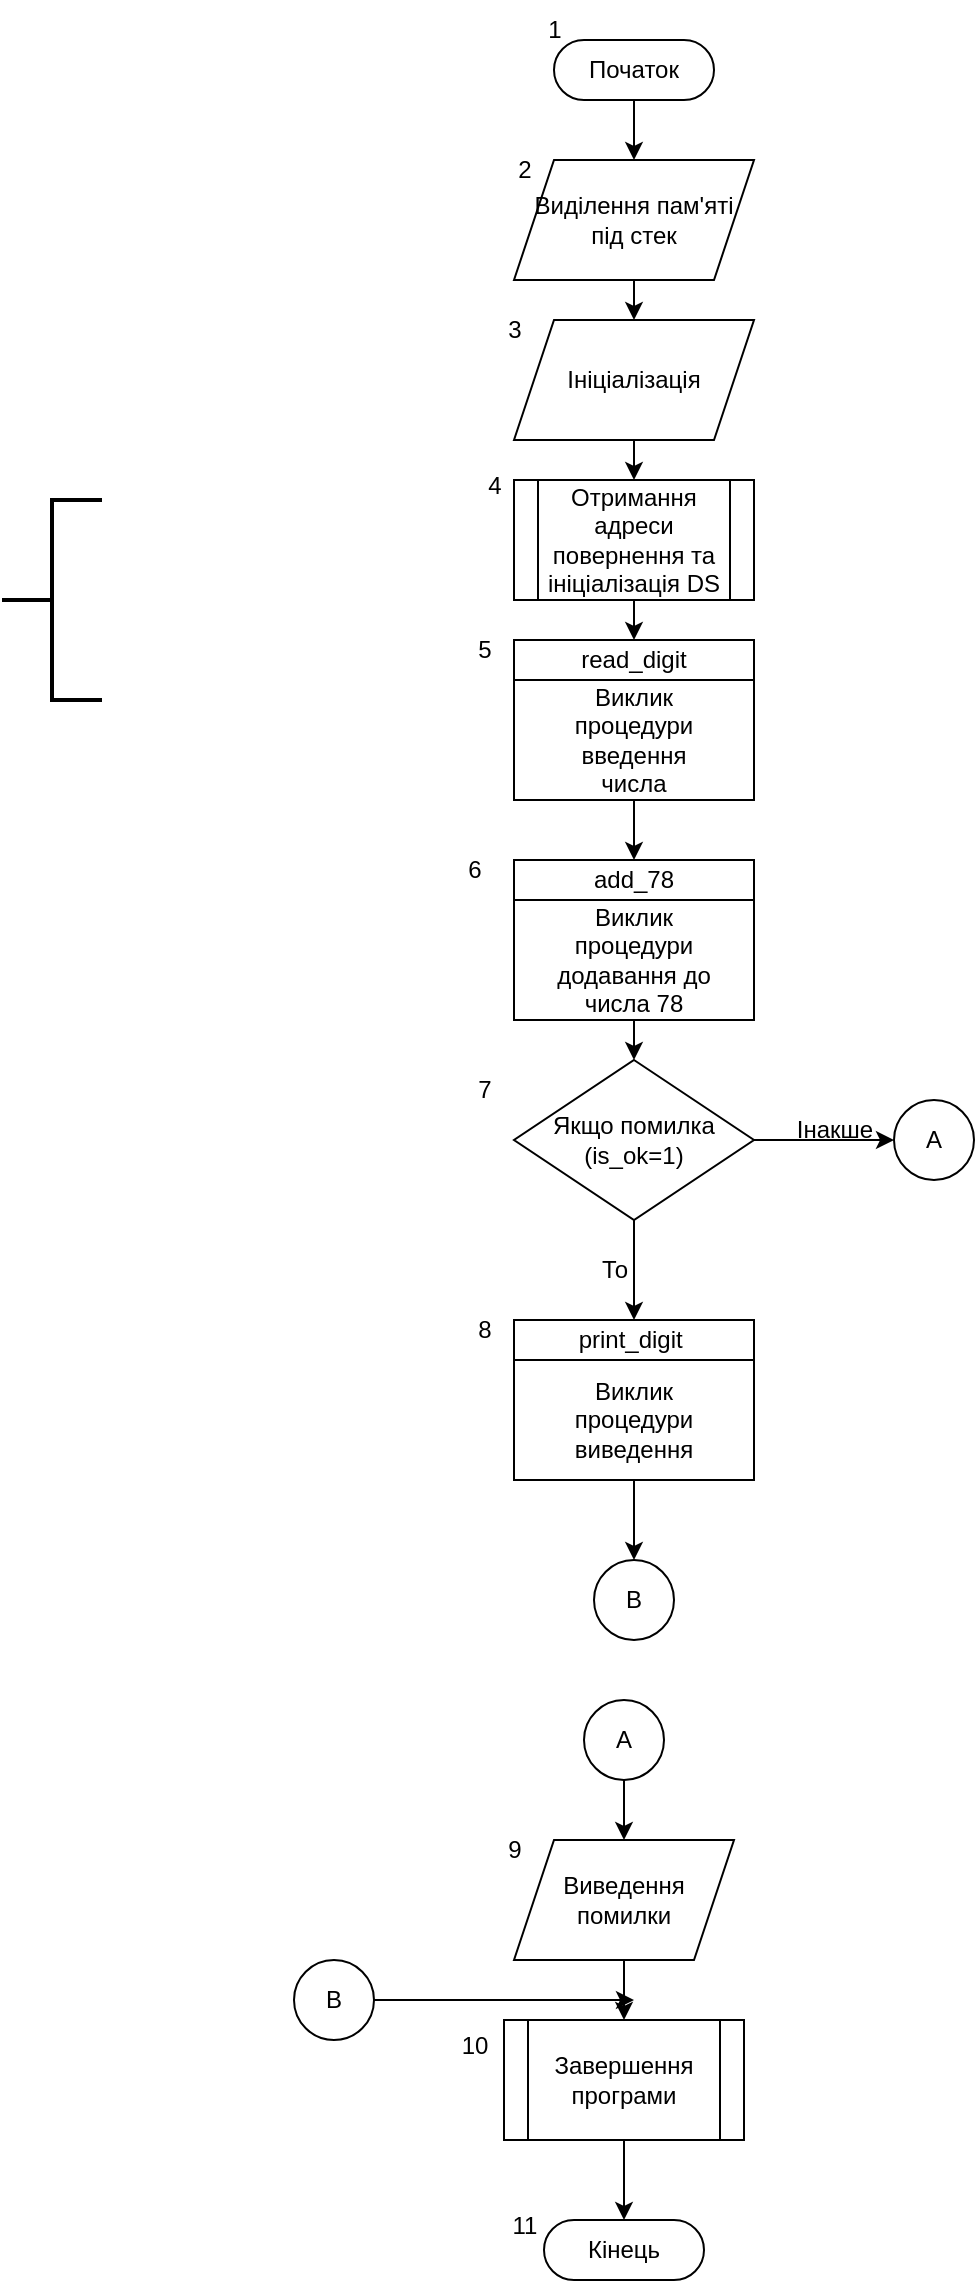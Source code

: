 <mxfile version="21.3.7" type="device" pages="6">
  <diagram id="C5RBs43oDa-KdzZeNtuy" name="Page-1">
    <mxGraphModel dx="1050" dy="549" grid="1" gridSize="10" guides="1" tooltips="1" connect="1" arrows="1" fold="1" page="1" pageScale="1" pageWidth="827" pageHeight="1169" math="0" shadow="0">
      <root>
        <mxCell id="WIyWlLk6GJQsqaUBKTNV-0" />
        <mxCell id="WIyWlLk6GJQsqaUBKTNV-1" parent="WIyWlLk6GJQsqaUBKTNV-0" />
        <mxCell id="i2cvxF7k_9DnCRFnTQzN-40" style="edgeStyle=orthogonalEdgeStyle;rounded=0;orthogonalLoop=1;jettySize=auto;html=1;exitX=0.5;exitY=1;exitDx=0;exitDy=0;entryX=0.5;entryY=0;entryDx=0;entryDy=0;" parent="WIyWlLk6GJQsqaUBKTNV-1" source="i2cvxF7k_9DnCRFnTQzN-1" target="i2cvxF7k_9DnCRFnTQzN-15" edge="1">
          <mxGeometry relative="1" as="geometry" />
        </mxCell>
        <mxCell id="i2cvxF7k_9DnCRFnTQzN-1" value="Отримання адреси повернення та ініціалізація DS" style="shape=process;whiteSpace=wrap;html=1;backgroundOutline=1;" parent="WIyWlLk6GJQsqaUBKTNV-1" vertex="1">
          <mxGeometry x="620" y="260" width="120" height="60" as="geometry" />
        </mxCell>
        <mxCell id="i2cvxF7k_9DnCRFnTQzN-42" style="edgeStyle=orthogonalEdgeStyle;rounded=0;orthogonalLoop=1;jettySize=auto;html=1;exitX=0.5;exitY=1;exitDx=0;exitDy=0;entryX=0.5;entryY=0;entryDx=0;entryDy=0;" parent="WIyWlLk6GJQsqaUBKTNV-1" source="i2cvxF7k_9DnCRFnTQzN-2" target="i2cvxF7k_9DnCRFnTQzN-8" edge="1">
          <mxGeometry relative="1" as="geometry" />
        </mxCell>
        <mxCell id="i2cvxF7k_9DnCRFnTQzN-2" value="Виділення пам&#39;яті під стек" style="shape=parallelogram;perimeter=parallelogramPerimeter;whiteSpace=wrap;html=1;fixedSize=1;" parent="WIyWlLk6GJQsqaUBKTNV-1" vertex="1">
          <mxGeometry x="620" y="100" width="120" height="60" as="geometry" />
        </mxCell>
        <mxCell id="i2cvxF7k_9DnCRFnTQzN-3" value="" style="strokeWidth=2;html=1;shape=mxgraph.flowchart.annotation_2;align=left;labelPosition=right;pointerEvents=1;" parent="WIyWlLk6GJQsqaUBKTNV-1" vertex="1">
          <mxGeometry x="364" y="270" width="50" height="100" as="geometry" />
        </mxCell>
        <mxCell id="i2cvxF7k_9DnCRFnTQzN-19" style="edgeStyle=orthogonalEdgeStyle;rounded=0;orthogonalLoop=1;jettySize=auto;html=1;exitX=0.5;exitY=1;exitDx=0;exitDy=0;exitPerimeter=0;" parent="WIyWlLk6GJQsqaUBKTNV-1" source="i2cvxF7k_9DnCRFnTQzN-4" edge="1">
          <mxGeometry relative="1" as="geometry">
            <mxPoint x="680" y="680" as="targetPoint" />
          </mxGeometry>
        </mxCell>
        <mxCell id="i2cvxF7k_9DnCRFnTQzN-22" style="edgeStyle=orthogonalEdgeStyle;rounded=0;orthogonalLoop=1;jettySize=auto;html=1;exitX=1;exitY=0.5;exitDx=0;exitDy=0;exitPerimeter=0;" parent="WIyWlLk6GJQsqaUBKTNV-1" source="i2cvxF7k_9DnCRFnTQzN-4" edge="1">
          <mxGeometry relative="1" as="geometry">
            <mxPoint x="810" y="590" as="targetPoint" />
          </mxGeometry>
        </mxCell>
        <mxCell id="i2cvxF7k_9DnCRFnTQzN-4" value="Якщо помилка&lt;br&gt;(is_ok=1)" style="strokeWidth=1;html=1;shape=mxgraph.flowchart.decision;whiteSpace=wrap;" parent="WIyWlLk6GJQsqaUBKTNV-1" vertex="1">
          <mxGeometry x="620" y="550" width="120" height="80" as="geometry" />
        </mxCell>
        <mxCell id="i2cvxF7k_9DnCRFnTQzN-43" style="edgeStyle=orthogonalEdgeStyle;rounded=0;orthogonalLoop=1;jettySize=auto;html=1;exitX=0.5;exitY=0.5;exitDx=0;exitDy=15;exitPerimeter=0;entryX=0.5;entryY=0;entryDx=0;entryDy=0;" parent="WIyWlLk6GJQsqaUBKTNV-1" source="i2cvxF7k_9DnCRFnTQzN-7" target="i2cvxF7k_9DnCRFnTQzN-2" edge="1">
          <mxGeometry relative="1" as="geometry" />
        </mxCell>
        <mxCell id="i2cvxF7k_9DnCRFnTQzN-7" value="Початок" style="html=1;dashed=0;whiteSpace=wrap;shape=mxgraph.dfd.start" parent="WIyWlLk6GJQsqaUBKTNV-1" vertex="1">
          <mxGeometry x="640" y="40" width="80" height="30" as="geometry" />
        </mxCell>
        <mxCell id="i2cvxF7k_9DnCRFnTQzN-41" style="edgeStyle=orthogonalEdgeStyle;rounded=0;orthogonalLoop=1;jettySize=auto;html=1;exitX=0.5;exitY=1;exitDx=0;exitDy=0;entryX=0.5;entryY=0;entryDx=0;entryDy=0;" parent="WIyWlLk6GJQsqaUBKTNV-1" source="i2cvxF7k_9DnCRFnTQzN-8" target="i2cvxF7k_9DnCRFnTQzN-1" edge="1">
          <mxGeometry relative="1" as="geometry" />
        </mxCell>
        <mxCell id="i2cvxF7k_9DnCRFnTQzN-8" value="Ініціалізація" style="shape=parallelogram;perimeter=parallelogramPerimeter;whiteSpace=wrap;html=1;fixedSize=1;" parent="WIyWlLk6GJQsqaUBKTNV-1" vertex="1">
          <mxGeometry x="620" y="180" width="120" height="60" as="geometry" />
        </mxCell>
        <mxCell id="i2cvxF7k_9DnCRFnTQzN-39" style="edgeStyle=orthogonalEdgeStyle;rounded=0;orthogonalLoop=1;jettySize=auto;html=1;exitX=0.5;exitY=1;exitDx=0;exitDy=0;entryX=0.5;entryY=0;entryDx=0;entryDy=0;" parent="WIyWlLk6GJQsqaUBKTNV-1" source="i2cvxF7k_9DnCRFnTQzN-15" target="i2cvxF7k_9DnCRFnTQzN-17" edge="1">
          <mxGeometry relative="1" as="geometry" />
        </mxCell>
        <mxCell id="i2cvxF7k_9DnCRFnTQzN-15" value="read_digit" style="swimlane;html=1;startSize=20;fontStyle=0;collapsible=0;horizontal=1;swimlaneLine=1;strokeWidth=1;swimlaneFillColor=#ffffff;whiteSpace=wrap;strokeColor=default;" parent="WIyWlLk6GJQsqaUBKTNV-1" vertex="1">
          <mxGeometry x="620" y="340" width="120" height="80" as="geometry" />
        </mxCell>
        <mxCell id="i2cvxF7k_9DnCRFnTQzN-16" value="Виклик процедури введення числа" style="text;html=1;strokeColor=none;fillColor=none;align=center;verticalAlign=middle;whiteSpace=wrap;rounded=0;" parent="i2cvxF7k_9DnCRFnTQzN-15" vertex="1">
          <mxGeometry x="15" y="30" width="90" height="40" as="geometry" />
        </mxCell>
        <mxCell id="i2cvxF7k_9DnCRFnTQzN-38" style="edgeStyle=orthogonalEdgeStyle;rounded=0;orthogonalLoop=1;jettySize=auto;html=1;exitX=0.5;exitY=1;exitDx=0;exitDy=0;entryX=0.5;entryY=0;entryDx=0;entryDy=0;entryPerimeter=0;" parent="WIyWlLk6GJQsqaUBKTNV-1" source="i2cvxF7k_9DnCRFnTQzN-17" target="i2cvxF7k_9DnCRFnTQzN-4" edge="1">
          <mxGeometry relative="1" as="geometry" />
        </mxCell>
        <mxCell id="i2cvxF7k_9DnCRFnTQzN-17" value="add_78" style="swimlane;html=1;startSize=20;fontStyle=0;collapsible=0;horizontal=1;swimlaneLine=1;strokeWidth=1;swimlaneFillColor=#ffffff;whiteSpace=wrap;strokeColor=default;" parent="WIyWlLk6GJQsqaUBKTNV-1" vertex="1">
          <mxGeometry x="620" y="450" width="120" height="80" as="geometry" />
        </mxCell>
        <mxCell id="i2cvxF7k_9DnCRFnTQzN-18" value="Виклик процедури додавання до числа 78" style="text;html=1;strokeColor=none;fillColor=none;align=center;verticalAlign=middle;whiteSpace=wrap;rounded=0;" parent="i2cvxF7k_9DnCRFnTQzN-17" vertex="1">
          <mxGeometry x="15" y="30" width="90" height="40" as="geometry" />
        </mxCell>
        <mxCell id="i2cvxF7k_9DnCRFnTQzN-20" value="То" style="text;html=1;align=center;verticalAlign=middle;resizable=0;points=[];autosize=1;strokeColor=none;fillColor=none;" parent="WIyWlLk6GJQsqaUBKTNV-1" vertex="1">
          <mxGeometry x="650" y="640" width="40" height="30" as="geometry" />
        </mxCell>
        <mxCell id="i2cvxF7k_9DnCRFnTQzN-21" value="Інакше" style="text;html=1;align=center;verticalAlign=middle;resizable=0;points=[];autosize=1;strokeColor=none;fillColor=none;" parent="WIyWlLk6GJQsqaUBKTNV-1" vertex="1">
          <mxGeometry x="750" y="570" width="60" height="30" as="geometry" />
        </mxCell>
        <mxCell id="i2cvxF7k_9DnCRFnTQzN-26" style="edgeStyle=orthogonalEdgeStyle;rounded=0;orthogonalLoop=1;jettySize=auto;html=1;exitX=0.5;exitY=1;exitDx=0;exitDy=0;" parent="WIyWlLk6GJQsqaUBKTNV-1" source="i2cvxF7k_9DnCRFnTQzN-23" edge="1">
          <mxGeometry relative="1" as="geometry">
            <mxPoint x="680" y="800" as="targetPoint" />
          </mxGeometry>
        </mxCell>
        <mxCell id="i2cvxF7k_9DnCRFnTQzN-23" value="print_digit&amp;nbsp;" style="swimlane;html=1;startSize=20;fontStyle=0;collapsible=0;horizontal=1;swimlaneLine=1;strokeWidth=1;swimlaneFillColor=#ffffff;whiteSpace=wrap;strokeColor=default;" parent="WIyWlLk6GJQsqaUBKTNV-1" vertex="1">
          <mxGeometry x="620" y="680" width="120" height="80" as="geometry" />
        </mxCell>
        <mxCell id="i2cvxF7k_9DnCRFnTQzN-24" value="Виклик процедури виведення" style="text;html=1;strokeColor=none;fillColor=none;align=center;verticalAlign=middle;whiteSpace=wrap;rounded=0;" parent="i2cvxF7k_9DnCRFnTQzN-23" vertex="1">
          <mxGeometry x="15" y="30" width="90" height="40" as="geometry" />
        </mxCell>
        <mxCell id="i2cvxF7k_9DnCRFnTQzN-25" value="А" style="ellipse;whiteSpace=wrap;html=1;aspect=fixed;" parent="WIyWlLk6GJQsqaUBKTNV-1" vertex="1">
          <mxGeometry x="810" y="570" width="40" height="40" as="geometry" />
        </mxCell>
        <mxCell id="i2cvxF7k_9DnCRFnTQzN-35" style="edgeStyle=orthogonalEdgeStyle;rounded=0;orthogonalLoop=1;jettySize=auto;html=1;exitX=0.5;exitY=1;exitDx=0;exitDy=0;entryX=0.5;entryY=0.5;entryDx=0;entryDy=-15;entryPerimeter=0;" parent="WIyWlLk6GJQsqaUBKTNV-1" source="i2cvxF7k_9DnCRFnTQzN-27" target="i2cvxF7k_9DnCRFnTQzN-28" edge="1">
          <mxGeometry relative="1" as="geometry" />
        </mxCell>
        <mxCell id="i2cvxF7k_9DnCRFnTQzN-27" value="Завершення програми" style="shape=process;whiteSpace=wrap;html=1;backgroundOutline=1;" parent="WIyWlLk6GJQsqaUBKTNV-1" vertex="1">
          <mxGeometry x="615" y="1030" width="120" height="60" as="geometry" />
        </mxCell>
        <mxCell id="i2cvxF7k_9DnCRFnTQzN-28" value="Кінець" style="html=1;dashed=0;whiteSpace=wrap;shape=mxgraph.dfd.start" parent="WIyWlLk6GJQsqaUBKTNV-1" vertex="1">
          <mxGeometry x="635" y="1130" width="80" height="30" as="geometry" />
        </mxCell>
        <mxCell id="i2cvxF7k_9DnCRFnTQzN-29" value="B" style="ellipse;whiteSpace=wrap;html=1;aspect=fixed;" parent="WIyWlLk6GJQsqaUBKTNV-1" vertex="1">
          <mxGeometry x="660" y="800" width="40" height="40" as="geometry" />
        </mxCell>
        <mxCell id="i2cvxF7k_9DnCRFnTQzN-34" style="edgeStyle=orthogonalEdgeStyle;rounded=0;orthogonalLoop=1;jettySize=auto;html=1;exitX=0.5;exitY=1;exitDx=0;exitDy=0;entryX=0.5;entryY=0;entryDx=0;entryDy=0;" parent="WIyWlLk6GJQsqaUBKTNV-1" source="i2cvxF7k_9DnCRFnTQzN-30" target="i2cvxF7k_9DnCRFnTQzN-32" edge="1">
          <mxGeometry relative="1" as="geometry" />
        </mxCell>
        <mxCell id="i2cvxF7k_9DnCRFnTQzN-30" value="А" style="ellipse;whiteSpace=wrap;html=1;aspect=fixed;" parent="WIyWlLk6GJQsqaUBKTNV-1" vertex="1">
          <mxGeometry x="655" y="870" width="40" height="40" as="geometry" />
        </mxCell>
        <mxCell id="i2cvxF7k_9DnCRFnTQzN-33" style="edgeStyle=orthogonalEdgeStyle;rounded=0;orthogonalLoop=1;jettySize=auto;html=1;exitX=0.5;exitY=1;exitDx=0;exitDy=0;entryX=0.5;entryY=0;entryDx=0;entryDy=0;" parent="WIyWlLk6GJQsqaUBKTNV-1" source="i2cvxF7k_9DnCRFnTQzN-32" target="i2cvxF7k_9DnCRFnTQzN-27" edge="1">
          <mxGeometry relative="1" as="geometry" />
        </mxCell>
        <mxCell id="i2cvxF7k_9DnCRFnTQzN-32" value="Виведення помилки" style="shape=parallelogram;perimeter=parallelogramPerimeter;whiteSpace=wrap;html=1;fixedSize=1;" parent="WIyWlLk6GJQsqaUBKTNV-1" vertex="1">
          <mxGeometry x="620" y="940" width="110" height="60" as="geometry" />
        </mxCell>
        <mxCell id="i2cvxF7k_9DnCRFnTQzN-37" style="edgeStyle=orthogonalEdgeStyle;rounded=0;orthogonalLoop=1;jettySize=auto;html=1;exitX=1;exitY=0.5;exitDx=0;exitDy=0;" parent="WIyWlLk6GJQsqaUBKTNV-1" source="i2cvxF7k_9DnCRFnTQzN-36" edge="1">
          <mxGeometry relative="1" as="geometry">
            <mxPoint x="680" y="1020" as="targetPoint" />
          </mxGeometry>
        </mxCell>
        <mxCell id="i2cvxF7k_9DnCRFnTQzN-36" value="B" style="ellipse;whiteSpace=wrap;html=1;aspect=fixed;" parent="WIyWlLk6GJQsqaUBKTNV-1" vertex="1">
          <mxGeometry x="510" y="1000" width="40" height="40" as="geometry" />
        </mxCell>
        <mxCell id="i2cvxF7k_9DnCRFnTQzN-44" value="1" style="text;html=1;align=center;verticalAlign=middle;resizable=0;points=[];autosize=1;strokeColor=none;fillColor=none;" parent="WIyWlLk6GJQsqaUBKTNV-1" vertex="1">
          <mxGeometry x="625" y="20" width="30" height="30" as="geometry" />
        </mxCell>
        <mxCell id="i2cvxF7k_9DnCRFnTQzN-45" value="2" style="text;html=1;align=center;verticalAlign=middle;resizable=0;points=[];autosize=1;strokeColor=none;fillColor=none;" parent="WIyWlLk6GJQsqaUBKTNV-1" vertex="1">
          <mxGeometry x="610" y="90" width="30" height="30" as="geometry" />
        </mxCell>
        <mxCell id="i2cvxF7k_9DnCRFnTQzN-46" value="3" style="text;html=1;align=center;verticalAlign=middle;resizable=0;points=[];autosize=1;strokeColor=none;fillColor=none;" parent="WIyWlLk6GJQsqaUBKTNV-1" vertex="1">
          <mxGeometry x="605" y="170" width="30" height="30" as="geometry" />
        </mxCell>
        <mxCell id="i2cvxF7k_9DnCRFnTQzN-47" value="4" style="text;html=1;align=center;verticalAlign=middle;resizable=0;points=[];autosize=1;strokeColor=none;fillColor=none;" parent="WIyWlLk6GJQsqaUBKTNV-1" vertex="1">
          <mxGeometry x="595" y="248" width="30" height="30" as="geometry" />
        </mxCell>
        <mxCell id="i2cvxF7k_9DnCRFnTQzN-48" value="5" style="text;html=1;align=center;verticalAlign=middle;resizable=0;points=[];autosize=1;strokeColor=none;fillColor=none;" parent="WIyWlLk6GJQsqaUBKTNV-1" vertex="1">
          <mxGeometry x="590" y="330" width="30" height="30" as="geometry" />
        </mxCell>
        <mxCell id="i2cvxF7k_9DnCRFnTQzN-49" value="6" style="text;html=1;align=center;verticalAlign=middle;resizable=0;points=[];autosize=1;strokeColor=none;fillColor=none;" parent="WIyWlLk6GJQsqaUBKTNV-1" vertex="1">
          <mxGeometry x="585" y="440" width="30" height="30" as="geometry" />
        </mxCell>
        <mxCell id="i2cvxF7k_9DnCRFnTQzN-50" value="7" style="text;html=1;align=center;verticalAlign=middle;resizable=0;points=[];autosize=1;strokeColor=none;fillColor=none;" parent="WIyWlLk6GJQsqaUBKTNV-1" vertex="1">
          <mxGeometry x="590" y="550" width="30" height="30" as="geometry" />
        </mxCell>
        <mxCell id="i2cvxF7k_9DnCRFnTQzN-51" value="8" style="text;html=1;align=center;verticalAlign=middle;resizable=0;points=[];autosize=1;strokeColor=none;fillColor=none;" parent="WIyWlLk6GJQsqaUBKTNV-1" vertex="1">
          <mxGeometry x="590" y="670" width="30" height="30" as="geometry" />
        </mxCell>
        <mxCell id="i2cvxF7k_9DnCRFnTQzN-52" value="9" style="text;html=1;align=center;verticalAlign=middle;resizable=0;points=[];autosize=1;strokeColor=none;fillColor=none;" parent="WIyWlLk6GJQsqaUBKTNV-1" vertex="1">
          <mxGeometry x="605" y="930" width="30" height="30" as="geometry" />
        </mxCell>
        <mxCell id="i2cvxF7k_9DnCRFnTQzN-53" value="10" style="text;html=1;align=center;verticalAlign=middle;resizable=0;points=[];autosize=1;strokeColor=none;fillColor=none;" parent="WIyWlLk6GJQsqaUBKTNV-1" vertex="1">
          <mxGeometry x="580" y="1028" width="40" height="30" as="geometry" />
        </mxCell>
        <mxCell id="i2cvxF7k_9DnCRFnTQzN-54" value="11" style="text;html=1;align=center;verticalAlign=middle;resizable=0;points=[];autosize=1;strokeColor=none;fillColor=none;" parent="WIyWlLk6GJQsqaUBKTNV-1" vertex="1">
          <mxGeometry x="605" y="1118" width="40" height="30" as="geometry" />
        </mxCell>
      </root>
    </mxGraphModel>
  </diagram>
  <diagram id="1jZpp1jkieN3THx0jpbQ" name="Страница 2">
    <mxGraphModel dx="2434" dy="1098" grid="1" gridSize="10" guides="1" tooltips="1" connect="1" arrows="1" fold="1" page="1" pageScale="1" pageWidth="827" pageHeight="1169" math="0" shadow="0">
      <root>
        <mxCell id="0" />
        <mxCell id="1" parent="0" />
        <mxCell id="J83eh9DUuidQu1IrMMYQ-41" style="edgeStyle=orthogonalEdgeStyle;rounded=0;orthogonalLoop=1;jettySize=auto;html=1;exitX=0.5;exitY=0.5;exitDx=0;exitDy=15;exitPerimeter=0;entryX=0.5;entryY=0;entryDx=0;entryDy=0;" parent="1" source="S6-aPvs3QDANgJidNC2B-10" target="S6-aPvs3QDANgJidNC2B-26" edge="1">
          <mxGeometry relative="1" as="geometry" />
        </mxCell>
        <mxCell id="S6-aPvs3QDANgJidNC2B-10" value="Початок" style="html=1;dashed=0;whiteSpace=wrap;shape=mxgraph.dfd.start" parent="1" vertex="1">
          <mxGeometry x="652.49" y="60" width="80" height="30" as="geometry" />
        </mxCell>
        <mxCell id="J83eh9DUuidQu1IrMMYQ-42" style="edgeStyle=orthogonalEdgeStyle;rounded=0;orthogonalLoop=1;jettySize=auto;html=1;exitX=0.5;exitY=1;exitDx=0;exitDy=0;entryX=0.5;entryY=0;entryDx=0;entryDy=0;" parent="1" source="S6-aPvs3QDANgJidNC2B-26" target="S6-aPvs3QDANgJidNC2B-46" edge="1">
          <mxGeometry relative="1" as="geometry" />
        </mxCell>
        <mxCell id="S6-aPvs3QDANgJidNC2B-26" value="lea dx, prompt&amp;nbsp;" style="shape=process;whiteSpace=wrap;html=1;backgroundOutline=1;" parent="1" vertex="1">
          <mxGeometry x="632.5" y="130" width="120" height="60" as="geometry" />
        </mxCell>
        <mxCell id="J83eh9DUuidQu1IrMMYQ-43" style="edgeStyle=orthogonalEdgeStyle;rounded=0;orthogonalLoop=1;jettySize=auto;html=1;exitX=0.5;exitY=1;exitDx=0;exitDy=0;entryX=0.5;entryY=0;entryDx=0;entryDy=0;" parent="1" source="S6-aPvs3QDANgJidNC2B-46" target="S6-aPvs3QDANgJidNC2B-47" edge="1">
          <mxGeometry relative="1" as="geometry" />
        </mxCell>
        <mxCell id="S6-aPvs3QDANgJidNC2B-46" value="mov ah, 09h" style="shape=process;whiteSpace=wrap;html=1;backgroundOutline=1;" parent="1" vertex="1">
          <mxGeometry x="632.5" y="200" width="120" height="60" as="geometry" />
        </mxCell>
        <mxCell id="J83eh9DUuidQu1IrMMYQ-44" style="edgeStyle=orthogonalEdgeStyle;rounded=0;orthogonalLoop=1;jettySize=auto;html=1;exitX=0.5;exitY=1;exitDx=0;exitDy=0;entryX=0.5;entryY=0;entryDx=0;entryDy=0;" parent="1" source="S6-aPvs3QDANgJidNC2B-47" target="S6-aPvs3QDANgJidNC2B-48" edge="1">
          <mxGeometry relative="1" as="geometry" />
        </mxCell>
        <mxCell id="S6-aPvs3QDANgJidNC2B-47" value="int 21h" style="shape=process;whiteSpace=wrap;html=1;backgroundOutline=1;" parent="1" vertex="1">
          <mxGeometry x="632.5" y="270" width="120" height="60" as="geometry" />
        </mxCell>
        <mxCell id="J83eh9DUuidQu1IrMMYQ-45" style="edgeStyle=orthogonalEdgeStyle;rounded=0;orthogonalLoop=1;jettySize=auto;html=1;exitX=0.5;exitY=1;exitDx=0;exitDy=0;entryX=0.5;entryY=0;entryDx=0;entryDy=0;" parent="1" source="S6-aPvs3QDANgJidNC2B-48" target="S6-aPvs3QDANgJidNC2B-49" edge="1">
          <mxGeometry relative="1" as="geometry" />
        </mxCell>
        <mxCell id="S6-aPvs3QDANgJidNC2B-48" value="Ініціалізація bx,cx" style="shape=parallelogram;perimeter=parallelogramPerimeter;whiteSpace=wrap;html=1;fixedSize=1;" parent="1" vertex="1">
          <mxGeometry x="625" y="340" width="127.5" height="70" as="geometry" />
        </mxCell>
        <mxCell id="J83eh9DUuidQu1IrMMYQ-1" style="edgeStyle=orthogonalEdgeStyle;rounded=0;orthogonalLoop=1;jettySize=auto;html=1;exitX=1;exitY=0.5;exitDx=0;exitDy=0;" parent="1" source="S6-aPvs3QDANgJidNC2B-49" edge="1">
          <mxGeometry relative="1" as="geometry">
            <mxPoint x="810" y="480.118" as="targetPoint" />
          </mxGeometry>
        </mxCell>
        <mxCell id="J83eh9DUuidQu1IrMMYQ-5" style="edgeStyle=orthogonalEdgeStyle;rounded=0;orthogonalLoop=1;jettySize=auto;html=1;exitX=0.5;exitY=1;exitDx=0;exitDy=0;" parent="1" source="S6-aPvs3QDANgJidNC2B-49" edge="1">
          <mxGeometry relative="1" as="geometry">
            <mxPoint x="693" y="560.0" as="targetPoint" />
          </mxGeometry>
        </mxCell>
        <mxCell id="S6-aPvs3QDANgJidNC2B-49" value="Якщо введено ентер&lt;br&gt;cmp al, 13" style="rhombus;whiteSpace=wrap;html=1;" parent="1" vertex="1">
          <mxGeometry x="619.06" y="440" width="146.87" height="80" as="geometry" />
        </mxCell>
        <mxCell id="J83eh9DUuidQu1IrMMYQ-2" value="То" style="text;html=1;align=center;verticalAlign=middle;resizable=0;points=[];autosize=1;strokeColor=none;fillColor=none;" parent="1" vertex="1">
          <mxGeometry x="765.93" y="448" width="40" height="30" as="geometry" />
        </mxCell>
        <mxCell id="J83eh9DUuidQu1IrMMYQ-4" value="Інакше" style="text;html=1;align=center;verticalAlign=middle;resizable=0;points=[];autosize=1;strokeColor=none;fillColor=none;" parent="1" vertex="1">
          <mxGeometry x="629.76" y="510" width="60" height="30" as="geometry" />
        </mxCell>
        <mxCell id="J83eh9DUuidQu1IrMMYQ-6" value="D" style="ellipse;whiteSpace=wrap;html=1;aspect=fixed;" parent="1" vertex="1">
          <mxGeometry x="810" y="460" width="40" height="40" as="geometry" />
        </mxCell>
        <mxCell id="J83eh9DUuidQu1IrMMYQ-8" style="edgeStyle=orthogonalEdgeStyle;rounded=0;orthogonalLoop=1;jettySize=auto;html=1;exitX=0.5;exitY=1;exitDx=0;exitDy=0;" parent="1" source="J83eh9DUuidQu1IrMMYQ-9" edge="1">
          <mxGeometry relative="1" as="geometry">
            <mxPoint x="693" y="700" as="targetPoint" />
          </mxGeometry>
        </mxCell>
        <mxCell id="J83eh9DUuidQu1IrMMYQ-13" style="edgeStyle=orthogonalEdgeStyle;rounded=0;orthogonalLoop=1;jettySize=auto;html=1;exitX=1;exitY=0.5;exitDx=0;exitDy=0;entryX=0;entryY=0.5;entryDx=0;entryDy=0;" parent="1" source="J83eh9DUuidQu1IrMMYQ-9" target="J83eh9DUuidQu1IrMMYQ-12" edge="1">
          <mxGeometry relative="1" as="geometry" />
        </mxCell>
        <mxCell id="J83eh9DUuidQu1IrMMYQ-9" value="Якщо введено &amp;lt;48(по ascii)&lt;br&gt;cmp al, 48" style="rhombus;whiteSpace=wrap;html=1;" parent="1" vertex="1">
          <mxGeometry x="599.53" y="560" width="185.93" height="100" as="geometry" />
        </mxCell>
        <mxCell id="J83eh9DUuidQu1IrMMYQ-10" value="То" style="text;html=1;align=center;verticalAlign=middle;resizable=0;points=[];autosize=1;strokeColor=none;fillColor=none;" parent="1" vertex="1">
          <mxGeometry x="780" y="580" width="40" height="30" as="geometry" />
        </mxCell>
        <mxCell id="J83eh9DUuidQu1IrMMYQ-11" value="Інакше" style="text;html=1;align=center;verticalAlign=middle;resizable=0;points=[];autosize=1;strokeColor=none;fillColor=none;" parent="1" vertex="1">
          <mxGeometry x="619.06" y="660" width="60" height="30" as="geometry" />
        </mxCell>
        <mxCell id="J83eh9DUuidQu1IrMMYQ-12" value="F" style="ellipse;whiteSpace=wrap;html=1;aspect=fixed;" parent="1" vertex="1">
          <mxGeometry x="820" y="590" width="40" height="40" as="geometry" />
        </mxCell>
        <mxCell id="J83eh9DUuidQu1IrMMYQ-15" style="edgeStyle=orthogonalEdgeStyle;rounded=0;orthogonalLoop=1;jettySize=auto;html=1;exitX=0.5;exitY=1;exitDx=0;exitDy=0;" parent="1" source="J83eh9DUuidQu1IrMMYQ-17" edge="1">
          <mxGeometry relative="1" as="geometry">
            <mxPoint x="693" y="840" as="targetPoint" />
          </mxGeometry>
        </mxCell>
        <mxCell id="J83eh9DUuidQu1IrMMYQ-16" style="edgeStyle=orthogonalEdgeStyle;rounded=0;orthogonalLoop=1;jettySize=auto;html=1;exitX=1;exitY=0.5;exitDx=0;exitDy=0;entryX=0;entryY=0.5;entryDx=0;entryDy=0;" parent="1" source="J83eh9DUuidQu1IrMMYQ-17" edge="1">
          <mxGeometry relative="1" as="geometry">
            <mxPoint x="820" y="750" as="targetPoint" />
          </mxGeometry>
        </mxCell>
        <mxCell id="J83eh9DUuidQu1IrMMYQ-17" value="Якщо введено &amp;gt;57(по ascii)&lt;br&gt;(не є числом)&lt;br&gt;cmp al, 57" style="rhombus;whiteSpace=wrap;html=1;" parent="1" vertex="1">
          <mxGeometry x="599.53" y="700" width="185.93" height="100" as="geometry" />
        </mxCell>
        <mxCell id="J83eh9DUuidQu1IrMMYQ-18" value="То" style="text;html=1;align=center;verticalAlign=middle;resizable=0;points=[];autosize=1;strokeColor=none;fillColor=none;" parent="1" vertex="1">
          <mxGeometry x="780" y="720" width="40" height="30" as="geometry" />
        </mxCell>
        <mxCell id="J83eh9DUuidQu1IrMMYQ-19" value="Інакше" style="text;html=1;align=center;verticalAlign=middle;resizable=0;points=[];autosize=1;strokeColor=none;fillColor=none;" parent="1" vertex="1">
          <mxGeometry x="619.06" y="800" width="60" height="30" as="geometry" />
        </mxCell>
        <mxCell id="J83eh9DUuidQu1IrMMYQ-20" value="G" style="ellipse;whiteSpace=wrap;html=1;aspect=fixed;" parent="1" vertex="1">
          <mxGeometry x="820" y="730" width="40" height="40" as="geometry" />
        </mxCell>
        <mxCell id="J83eh9DUuidQu1IrMMYQ-46" style="edgeStyle=orthogonalEdgeStyle;rounded=0;orthogonalLoop=1;jettySize=auto;html=1;exitX=0.5;exitY=1;exitDx=0;exitDy=0;entryX=0.5;entryY=0;entryDx=0;entryDy=0;" parent="1" source="J83eh9DUuidQu1IrMMYQ-21" target="J83eh9DUuidQu1IrMMYQ-22" edge="1">
          <mxGeometry relative="1" as="geometry" />
        </mxCell>
        <mxCell id="J83eh9DUuidQu1IrMMYQ-21" value="mov temp, ax" style="shape=process;whiteSpace=wrap;html=1;backgroundOutline=1;" parent="1" vertex="1">
          <mxGeometry x="632.5" y="840" width="120" height="60" as="geometry" />
        </mxCell>
        <mxCell id="J83eh9DUuidQu1IrMMYQ-47" style="edgeStyle=orthogonalEdgeStyle;rounded=0;orthogonalLoop=1;jettySize=auto;html=1;exitX=0.5;exitY=1;exitDx=0;exitDy=0;entryX=0.5;entryY=0;entryDx=0;entryDy=0;" parent="1" source="J83eh9DUuidQu1IrMMYQ-22" target="J83eh9DUuidQu1IrMMYQ-23" edge="1">
          <mxGeometry relative="1" as="geometry" />
        </mxCell>
        <mxCell id="J83eh9DUuidQu1IrMMYQ-22" value="mov ax, num&amp;nbsp;" style="shape=process;whiteSpace=wrap;html=1;backgroundOutline=1;" parent="1" vertex="1">
          <mxGeometry x="632.5" y="910" width="120" height="60" as="geometry" />
        </mxCell>
        <mxCell id="J83eh9DUuidQu1IrMMYQ-48" style="edgeStyle=orthogonalEdgeStyle;rounded=0;orthogonalLoop=1;jettySize=auto;html=1;exitX=0.5;exitY=1;exitDx=0;exitDy=0;entryX=0.5;entryY=0;entryDx=0;entryDy=0;" parent="1" source="J83eh9DUuidQu1IrMMYQ-23" target="J83eh9DUuidQu1IrMMYQ-25" edge="1">
          <mxGeometry relative="1" as="geometry" />
        </mxCell>
        <mxCell id="J83eh9DUuidQu1IrMMYQ-23" value="imul bx" style="shape=process;whiteSpace=wrap;html=1;backgroundOutline=1;" parent="1" vertex="1">
          <mxGeometry x="632.5" y="980" width="120" height="60" as="geometry" />
        </mxCell>
        <mxCell id="J83eh9DUuidQu1IrMMYQ-24" style="edgeStyle=orthogonalEdgeStyle;rounded=0;orthogonalLoop=1;jettySize=auto;html=1;exitX=1;exitY=0.5;exitDx=0;exitDy=0;entryX=0;entryY=0.5;entryDx=0;entryDy=0;" parent="1" source="J83eh9DUuidQu1IrMMYQ-25" target="J83eh9DUuidQu1IrMMYQ-27" edge="1">
          <mxGeometry relative="1" as="geometry" />
        </mxCell>
        <mxCell id="J83eh9DUuidQu1IrMMYQ-49" style="edgeStyle=orthogonalEdgeStyle;rounded=0;orthogonalLoop=1;jettySize=auto;html=1;exitX=0.5;exitY=1;exitDx=0;exitDy=0;entryX=0.5;entryY=0;entryDx=0;entryDy=0;" parent="1" source="J83eh9DUuidQu1IrMMYQ-25" target="J83eh9DUuidQu1IrMMYQ-29" edge="1">
          <mxGeometry relative="1" as="geometry" />
        </mxCell>
        <mxCell id="J83eh9DUuidQu1IrMMYQ-25" value="Якщо оверфлоу" style="rhombus;whiteSpace=wrap;html=1;" parent="1" vertex="1">
          <mxGeometry x="622.25" y="1070" width="140.47" height="70" as="geometry" />
        </mxCell>
        <mxCell id="J83eh9DUuidQu1IrMMYQ-26" value="То" style="text;html=1;align=center;verticalAlign=middle;resizable=0;points=[];autosize=1;strokeColor=none;fillColor=none;" parent="1" vertex="1">
          <mxGeometry x="780" y="1080" width="40" height="30" as="geometry" />
        </mxCell>
        <mxCell id="J83eh9DUuidQu1IrMMYQ-27" value="H" style="ellipse;whiteSpace=wrap;html=1;aspect=fixed;" parent="1" vertex="1">
          <mxGeometry x="810" y="1085" width="40" height="40" as="geometry" />
        </mxCell>
        <mxCell id="J83eh9DUuidQu1IrMMYQ-28" value="Інакше" style="text;html=1;align=center;verticalAlign=middle;resizable=0;points=[];autosize=1;strokeColor=none;fillColor=none;" parent="1" vertex="1">
          <mxGeometry x="599.53" y="1140" width="60" height="30" as="geometry" />
        </mxCell>
        <mxCell id="J83eh9DUuidQu1IrMMYQ-50" style="edgeStyle=orthogonalEdgeStyle;rounded=0;orthogonalLoop=1;jettySize=auto;html=1;exitX=0.5;exitY=1;exitDx=0;exitDy=0;entryX=0.5;entryY=0;entryDx=0;entryDy=0;" parent="1" source="J83eh9DUuidQu1IrMMYQ-29" target="J83eh9DUuidQu1IrMMYQ-31" edge="1">
          <mxGeometry relative="1" as="geometry" />
        </mxCell>
        <mxCell id="J83eh9DUuidQu1IrMMYQ-29" value="add ax, temp" style="shape=process;whiteSpace=wrap;html=1;backgroundOutline=1;" parent="1" vertex="1">
          <mxGeometry x="632.5" y="1180" width="120" height="60" as="geometry" />
        </mxCell>
        <mxCell id="J83eh9DUuidQu1IrMMYQ-30" style="edgeStyle=orthogonalEdgeStyle;rounded=0;orthogonalLoop=1;jettySize=auto;html=1;exitX=1;exitY=0.5;exitDx=0;exitDy=0;entryX=0;entryY=0.5;entryDx=0;entryDy=0;" parent="1" source="J83eh9DUuidQu1IrMMYQ-31" target="J83eh9DUuidQu1IrMMYQ-33" edge="1">
          <mxGeometry relative="1" as="geometry" />
        </mxCell>
        <mxCell id="J83eh9DUuidQu1IrMMYQ-51" style="edgeStyle=orthogonalEdgeStyle;rounded=0;orthogonalLoop=1;jettySize=auto;html=1;exitX=0.5;exitY=1;exitDx=0;exitDy=0;entryX=0.5;entryY=0;entryDx=0;entryDy=0;" parent="1" source="J83eh9DUuidQu1IrMMYQ-31" target="J83eh9DUuidQu1IrMMYQ-35" edge="1">
          <mxGeometry relative="1" as="geometry">
            <mxPoint x="695.765" y="1340" as="targetPoint" />
          </mxGeometry>
        </mxCell>
        <mxCell id="J83eh9DUuidQu1IrMMYQ-31" value="Якщо оверфлоу" style="rhombus;whiteSpace=wrap;html=1;" parent="1" vertex="1">
          <mxGeometry x="629.76" y="1260" width="140.47" height="70" as="geometry" />
        </mxCell>
        <mxCell id="J83eh9DUuidQu1IrMMYQ-32" value="То" style="text;html=1;align=center;verticalAlign=middle;resizable=0;points=[];autosize=1;strokeColor=none;fillColor=none;" parent="1" vertex="1">
          <mxGeometry x="786.49" y="1270" width="40" height="30" as="geometry" />
        </mxCell>
        <mxCell id="J83eh9DUuidQu1IrMMYQ-33" value="H" style="ellipse;whiteSpace=wrap;html=1;aspect=fixed;" parent="1" vertex="1">
          <mxGeometry x="816.49" y="1275" width="40" height="40" as="geometry" />
        </mxCell>
        <mxCell id="J83eh9DUuidQu1IrMMYQ-34" value="Інакше" style="text;html=1;align=center;verticalAlign=middle;resizable=0;points=[];autosize=1;strokeColor=none;fillColor=none;" parent="1" vertex="1">
          <mxGeometry x="590" y="1310" width="60" height="30" as="geometry" />
        </mxCell>
        <mxCell id="J83eh9DUuidQu1IrMMYQ-52" style="edgeStyle=orthogonalEdgeStyle;rounded=0;orthogonalLoop=1;jettySize=auto;html=1;exitX=0.5;exitY=1;exitDx=0;exitDy=0;entryX=0.5;entryY=0;entryDx=0;entryDy=0;" parent="1" source="J83eh9DUuidQu1IrMMYQ-35" target="J83eh9DUuidQu1IrMMYQ-36" edge="1">
          <mxGeometry relative="1" as="geometry" />
        </mxCell>
        <mxCell id="J83eh9DUuidQu1IrMMYQ-35" value="mov num, ax&amp;nbsp;&amp;nbsp;" style="shape=process;whiteSpace=wrap;html=1;backgroundOutline=1;" parent="1" vertex="1">
          <mxGeometry x="640" y="1350" width="120" height="60" as="geometry" />
        </mxCell>
        <mxCell id="J83eh9DUuidQu1IrMMYQ-37" style="edgeStyle=orthogonalEdgeStyle;rounded=0;orthogonalLoop=1;jettySize=auto;html=1;exitX=0.5;exitY=1;exitDx=0;exitDy=0;" parent="1" source="J83eh9DUuidQu1IrMMYQ-36" edge="1">
          <mxGeometry relative="1" as="geometry">
            <mxPoint x="700.059" y="1520" as="targetPoint" />
          </mxGeometry>
        </mxCell>
        <mxCell id="J83eh9DUuidQu1IrMMYQ-36" value="Збільшення лічильника циклу та перехід до наст символа" style="shape=process;whiteSpace=wrap;html=1;backgroundOutline=1;" parent="1" vertex="1">
          <mxGeometry x="640" y="1430" width="120" height="60" as="geometry" />
        </mxCell>
        <mxCell id="J83eh9DUuidQu1IrMMYQ-40" style="edgeStyle=orthogonalEdgeStyle;rounded=0;orthogonalLoop=1;jettySize=auto;html=1;exitX=1;exitY=0.5;exitDx=0;exitDy=0;" parent="1" source="J83eh9DUuidQu1IrMMYQ-39" edge="1">
          <mxGeometry relative="1" as="geometry">
            <mxPoint x="690" y="430" as="targetPoint" />
          </mxGeometry>
        </mxCell>
        <mxCell id="J83eh9DUuidQu1IrMMYQ-39" value="C" style="ellipse;whiteSpace=wrap;html=1;aspect=fixed;" parent="1" vertex="1">
          <mxGeometry x="539.53" y="410" width="40" height="40" as="geometry" />
        </mxCell>
        <mxCell id="J83eh9DUuidQu1IrMMYQ-54" style="edgeStyle=orthogonalEdgeStyle;rounded=0;orthogonalLoop=1;jettySize=auto;html=1;exitX=0.5;exitY=1;exitDx=0;exitDy=0;entryX=0.5;entryY=0;entryDx=0;entryDy=0;" parent="1" source="J83eh9DUuidQu1IrMMYQ-53" target="J83eh9DUuidQu1IrMMYQ-57" edge="1">
          <mxGeometry relative="1" as="geometry">
            <mxPoint x="1060.471" y="150" as="targetPoint" />
          </mxGeometry>
        </mxCell>
        <mxCell id="J83eh9DUuidQu1IrMMYQ-53" value="D" style="ellipse;whiteSpace=wrap;html=1;aspect=fixed;" parent="1" vertex="1">
          <mxGeometry x="1043.44" y="80" width="40" height="40" as="geometry" />
        </mxCell>
        <mxCell id="J83eh9DUuidQu1IrMMYQ-56" style="edgeStyle=orthogonalEdgeStyle;rounded=0;orthogonalLoop=1;jettySize=auto;html=1;exitX=1;exitY=0.5;exitDx=0;exitDy=0;" parent="1" source="J83eh9DUuidQu1IrMMYQ-57" edge="1">
          <mxGeometry relative="1" as="geometry">
            <mxPoint x="1180.94" y="190.118" as="targetPoint" />
          </mxGeometry>
        </mxCell>
        <mxCell id="J83eh9DUuidQu1IrMMYQ-60" style="edgeStyle=orthogonalEdgeStyle;rounded=0;orthogonalLoop=1;jettySize=auto;html=1;exitX=0.5;exitY=1;exitDx=0;exitDy=0;" parent="1" source="J83eh9DUuidQu1IrMMYQ-57" edge="1">
          <mxGeometry relative="1" as="geometry">
            <mxPoint x="1064" y="280" as="targetPoint" />
          </mxGeometry>
        </mxCell>
        <mxCell id="J83eh9DUuidQu1IrMMYQ-57" value="Якщо сх=5&lt;br&gt;" style="rhombus;whiteSpace=wrap;html=1;" parent="1" vertex="1">
          <mxGeometry x="990" y="150" width="146.87" height="80" as="geometry" />
        </mxCell>
        <mxCell id="J83eh9DUuidQu1IrMMYQ-58" value="То" style="text;html=1;align=center;verticalAlign=middle;resizable=0;points=[];autosize=1;strokeColor=none;fillColor=none;" parent="1" vertex="1">
          <mxGeometry x="1136.87" y="158" width="40" height="30" as="geometry" />
        </mxCell>
        <mxCell id="J83eh9DUuidQu1IrMMYQ-59" value="J" style="ellipse;whiteSpace=wrap;html=1;aspect=fixed;" parent="1" vertex="1">
          <mxGeometry x="1180.94" y="170" width="40" height="40" as="geometry" />
        </mxCell>
        <mxCell id="J83eh9DUuidQu1IrMMYQ-61" value="Інакше" style="text;html=1;align=center;verticalAlign=middle;resizable=0;points=[];autosize=1;strokeColor=none;fillColor=none;" parent="1" vertex="1">
          <mxGeometry x="1000" y="240" width="60" height="30" as="geometry" />
        </mxCell>
        <mxCell id="J83eh9DUuidQu1IrMMYQ-75" style="edgeStyle=orthogonalEdgeStyle;rounded=0;orthogonalLoop=1;jettySize=auto;html=1;exitX=0.5;exitY=1;exitDx=0;exitDy=0;entryX=0.5;entryY=0;entryDx=0;entryDy=0;" parent="1" source="J83eh9DUuidQu1IrMMYQ-62" target="J83eh9DUuidQu1IrMMYQ-65" edge="1">
          <mxGeometry relative="1" as="geometry" />
        </mxCell>
        <mxCell id="J83eh9DUuidQu1IrMMYQ-62" value="mov cx, 0&amp;nbsp;" style="shape=process;whiteSpace=wrap;html=1;backgroundOutline=1;" parent="1" vertex="1">
          <mxGeometry x="1003.44" y="280" width="120" height="60" as="geometry" />
        </mxCell>
        <mxCell id="J83eh9DUuidQu1IrMMYQ-63" style="edgeStyle=orthogonalEdgeStyle;rounded=0;orthogonalLoop=1;jettySize=auto;html=1;exitX=1;exitY=0.5;exitDx=0;exitDy=0;" parent="1" source="J83eh9DUuidQu1IrMMYQ-65" edge="1">
          <mxGeometry relative="1" as="geometry">
            <mxPoint x="1180.94" y="400.118" as="targetPoint" />
          </mxGeometry>
        </mxCell>
        <mxCell id="J83eh9DUuidQu1IrMMYQ-64" style="edgeStyle=orthogonalEdgeStyle;rounded=0;orthogonalLoop=1;jettySize=auto;html=1;exitX=0.5;exitY=1;exitDx=0;exitDy=0;" parent="1" source="J83eh9DUuidQu1IrMMYQ-65" edge="1">
          <mxGeometry relative="1" as="geometry">
            <mxPoint x="1064" y="490" as="targetPoint" />
          </mxGeometry>
        </mxCell>
        <mxCell id="J83eh9DUuidQu1IrMMYQ-65" value="Якщо is_negative=1" style="rhombus;whiteSpace=wrap;html=1;" parent="1" vertex="1">
          <mxGeometry x="990" y="360" width="146.87" height="80" as="geometry" />
        </mxCell>
        <mxCell id="J83eh9DUuidQu1IrMMYQ-66" value="То" style="text;html=1;align=center;verticalAlign=middle;resizable=0;points=[];autosize=1;strokeColor=none;fillColor=none;" parent="1" vertex="1">
          <mxGeometry x="1136.87" y="368" width="40" height="30" as="geometry" />
        </mxCell>
        <mxCell id="J83eh9DUuidQu1IrMMYQ-67" value="K" style="ellipse;whiteSpace=wrap;html=1;aspect=fixed;" parent="1" vertex="1">
          <mxGeometry x="1180.94" y="380" width="40" height="40" as="geometry" />
        </mxCell>
        <mxCell id="J83eh9DUuidQu1IrMMYQ-68" value="Інакше" style="text;html=1;align=center;verticalAlign=middle;resizable=0;points=[];autosize=1;strokeColor=none;fillColor=none;" parent="1" vertex="1">
          <mxGeometry x="1000" y="450" width="60" height="30" as="geometry" />
        </mxCell>
        <mxCell id="J83eh9DUuidQu1IrMMYQ-70" style="edgeStyle=orthogonalEdgeStyle;rounded=0;orthogonalLoop=1;jettySize=auto;html=1;exitX=0.5;exitY=1;exitDx=0;exitDy=0;" parent="1" source="J83eh9DUuidQu1IrMMYQ-69" edge="1">
          <mxGeometry relative="1" as="geometry">
            <mxPoint x="1064" y="590.0" as="targetPoint" />
          </mxGeometry>
        </mxCell>
        <mxCell id="J83eh9DUuidQu1IrMMYQ-69" value="mov cx, 0&amp;nbsp;" style="shape=process;whiteSpace=wrap;html=1;backgroundOutline=1;" parent="1" vertex="1">
          <mxGeometry x="1003.44" y="490" width="120" height="60" as="geometry" />
        </mxCell>
        <mxCell id="J83eh9DUuidQu1IrMMYQ-71" value="E" style="ellipse;whiteSpace=wrap;html=1;aspect=fixed;" parent="1" vertex="1">
          <mxGeometry x="1043.44" y="590" width="40" height="40" as="geometry" />
        </mxCell>
        <mxCell id="J83eh9DUuidQu1IrMMYQ-74" style="edgeStyle=orthogonalEdgeStyle;rounded=0;orthogonalLoop=1;jettySize=auto;html=1;exitX=1;exitY=0.5;exitDx=0;exitDy=0;entryX=1.065;entryY=1.184;entryDx=0;entryDy=0;entryPerimeter=0;" parent="1" source="J83eh9DUuidQu1IrMMYQ-72" target="J83eh9DUuidQu1IrMMYQ-4" edge="1">
          <mxGeometry relative="1" as="geometry" />
        </mxCell>
        <mxCell id="J83eh9DUuidQu1IrMMYQ-72" value="E" style="ellipse;whiteSpace=wrap;html=1;aspect=fixed;" parent="1" vertex="1">
          <mxGeometry x="539.53" y="525" width="40" height="40" as="geometry" />
        </mxCell>
        <mxCell id="J83eh9DUuidQu1IrMMYQ-86" style="edgeStyle=orthogonalEdgeStyle;rounded=0;orthogonalLoop=1;jettySize=auto;html=1;exitX=0.5;exitY=1;exitDx=0;exitDy=0;entryX=0.5;entryY=0;entryDx=0;entryDy=0;" parent="1" source="J83eh9DUuidQu1IrMMYQ-77" target="J83eh9DUuidQu1IrMMYQ-80" edge="1">
          <mxGeometry relative="1" as="geometry" />
        </mxCell>
        <mxCell id="J83eh9DUuidQu1IrMMYQ-77" value="J" style="ellipse;whiteSpace=wrap;html=1;aspect=fixed;" parent="1" vertex="1">
          <mxGeometry x="1354" y="95" width="40" height="40" as="geometry" />
        </mxCell>
        <mxCell id="J83eh9DUuidQu1IrMMYQ-87" style="edgeStyle=orthogonalEdgeStyle;rounded=0;orthogonalLoop=1;jettySize=auto;html=1;exitX=0.5;exitY=1;exitDx=0;exitDy=0;entryX=0.5;entryY=0;entryDx=0;entryDy=0;" parent="1" source="J83eh9DUuidQu1IrMMYQ-80" target="J83eh9DUuidQu1IrMMYQ-81" edge="1">
          <mxGeometry relative="1" as="geometry" />
        </mxCell>
        <mxCell id="J83eh9DUuidQu1IrMMYQ-80" value="mov is_ok, 0&amp;nbsp;&amp;nbsp;" style="shape=process;whiteSpace=wrap;html=1;backgroundOutline=1;" parent="1" vertex="1">
          <mxGeometry x="1314" y="163" width="120" height="60" as="geometry" />
        </mxCell>
        <mxCell id="J83eh9DUuidQu1IrMMYQ-88" style="edgeStyle=orthogonalEdgeStyle;rounded=0;orthogonalLoop=1;jettySize=auto;html=1;exitX=0.5;exitY=1;exitDx=0;exitDy=0;entryX=0.5;entryY=0;entryDx=0;entryDy=0;" parent="1" source="J83eh9DUuidQu1IrMMYQ-81" target="J83eh9DUuidQu1IrMMYQ-82" edge="1">
          <mxGeometry relative="1" as="geometry" />
        </mxCell>
        <mxCell id="J83eh9DUuidQu1IrMMYQ-81" value="lea dx, empty_input_message" style="shape=process;whiteSpace=wrap;html=1;backgroundOutline=1;" parent="1" vertex="1">
          <mxGeometry x="1314" y="235" width="120" height="60" as="geometry" />
        </mxCell>
        <mxCell id="J83eh9DUuidQu1IrMMYQ-89" style="edgeStyle=orthogonalEdgeStyle;rounded=0;orthogonalLoop=1;jettySize=auto;html=1;exitX=0.5;exitY=1;exitDx=0;exitDy=0;entryX=0.5;entryY=0;entryDx=0;entryDy=0;" parent="1" source="J83eh9DUuidQu1IrMMYQ-82" target="J83eh9DUuidQu1IrMMYQ-83" edge="1">
          <mxGeometry relative="1" as="geometry" />
        </mxCell>
        <mxCell id="J83eh9DUuidQu1IrMMYQ-82" value="mov ah, 09h" style="shape=process;whiteSpace=wrap;html=1;backgroundOutline=1;" parent="1" vertex="1">
          <mxGeometry x="1314" y="313" width="120" height="60" as="geometry" />
        </mxCell>
        <mxCell id="J83eh9DUuidQu1IrMMYQ-84" style="edgeStyle=orthogonalEdgeStyle;rounded=0;orthogonalLoop=1;jettySize=auto;html=1;exitX=0.5;exitY=1;exitDx=0;exitDy=0;" parent="1" source="J83eh9DUuidQu1IrMMYQ-83" edge="1">
          <mxGeometry relative="1" as="geometry">
            <mxPoint x="1374.471" y="485" as="targetPoint" />
          </mxGeometry>
        </mxCell>
        <mxCell id="J83eh9DUuidQu1IrMMYQ-83" value="int 21h&amp;nbsp;" style="shape=process;whiteSpace=wrap;html=1;backgroundOutline=1;" parent="1" vertex="1">
          <mxGeometry x="1314" y="385" width="120" height="60" as="geometry" />
        </mxCell>
        <mxCell id="J83eh9DUuidQu1IrMMYQ-85" value="I" style="ellipse;whiteSpace=wrap;html=1;aspect=fixed;" parent="1" vertex="1">
          <mxGeometry x="1354" y="485" width="40" height="40" as="geometry" />
        </mxCell>
        <mxCell id="J83eh9DUuidQu1IrMMYQ-92" style="edgeStyle=orthogonalEdgeStyle;rounded=0;orthogonalLoop=1;jettySize=auto;html=1;exitX=0.5;exitY=1;exitDx=0;exitDy=0;entryX=0.5;entryY=0;entryDx=0;entryDy=0;" parent="1" source="J83eh9DUuidQu1IrMMYQ-90" target="J83eh9DUuidQu1IrMMYQ-91" edge="1">
          <mxGeometry relative="1" as="geometry" />
        </mxCell>
        <mxCell id="J83eh9DUuidQu1IrMMYQ-90" value="K" style="ellipse;whiteSpace=wrap;html=1;aspect=fixed;" parent="1" vertex="1">
          <mxGeometry x="1534" y="95" width="40" height="40" as="geometry" />
        </mxCell>
        <mxCell id="J83eh9DUuidQu1IrMMYQ-93" style="edgeStyle=orthogonalEdgeStyle;rounded=0;orthogonalLoop=1;jettySize=auto;html=1;exitX=0.5;exitY=1;exitDx=0;exitDy=0;" parent="1" source="J83eh9DUuidQu1IrMMYQ-91" edge="1">
          <mxGeometry relative="1" as="geometry">
            <mxPoint x="1554.471" y="255" as="targetPoint" />
          </mxGeometry>
        </mxCell>
        <mxCell id="J83eh9DUuidQu1IrMMYQ-91" value="mov is_ok, 0&amp;nbsp;&amp;nbsp;" style="shape=process;whiteSpace=wrap;html=1;backgroundOutline=1;" parent="1" vertex="1">
          <mxGeometry x="1494" y="165" width="120" height="60" as="geometry" />
        </mxCell>
        <mxCell id="J83eh9DUuidQu1IrMMYQ-94" value="L" style="ellipse;whiteSpace=wrap;html=1;aspect=fixed;" parent="1" vertex="1">
          <mxGeometry x="1534" y="335" width="40" height="40" as="geometry" />
        </mxCell>
        <mxCell id="J83eh9DUuidQu1IrMMYQ-96" style="edgeStyle=orthogonalEdgeStyle;rounded=0;orthogonalLoop=1;jettySize=auto;html=1;exitX=1;exitY=0.5;exitDx=0;exitDy=0;entryX=1.063;entryY=0.078;entryDx=0;entryDy=0;entryPerimeter=0;" parent="1" source="J83eh9DUuidQu1IrMMYQ-95" target="J83eh9DUuidQu1IrMMYQ-68" edge="1">
          <mxGeometry relative="1" as="geometry" />
        </mxCell>
        <mxCell id="J83eh9DUuidQu1IrMMYQ-95" value="L" style="ellipse;whiteSpace=wrap;html=1;aspect=fixed;" parent="1" vertex="1">
          <mxGeometry x="950" y="430" width="40" height="40" as="geometry" />
        </mxCell>
        <mxCell id="J83eh9DUuidQu1IrMMYQ-98" style="edgeStyle=orthogonalEdgeStyle;rounded=0;orthogonalLoop=1;jettySize=auto;html=1;exitX=0.5;exitY=1;exitDx=0;exitDy=0;" parent="1" source="J83eh9DUuidQu1IrMMYQ-97" edge="1">
          <mxGeometry relative="1" as="geometry">
            <mxPoint x="1174.94" y="770.0" as="targetPoint" />
          </mxGeometry>
        </mxCell>
        <mxCell id="J83eh9DUuidQu1IrMMYQ-97" value="F" style="ellipse;whiteSpace=wrap;html=1;aspect=fixed;" parent="1" vertex="1">
          <mxGeometry x="1154.38" y="700" width="40" height="40" as="geometry" />
        </mxCell>
        <mxCell id="J83eh9DUuidQu1IrMMYQ-100" style="edgeStyle=orthogonalEdgeStyle;rounded=0;orthogonalLoop=1;jettySize=auto;html=1;exitX=1;exitY=0.5;exitDx=0;exitDy=0;" parent="1" source="J83eh9DUuidQu1IrMMYQ-101" edge="1">
          <mxGeometry relative="1" as="geometry">
            <mxPoint x="1291.88" y="810.118" as="targetPoint" />
          </mxGeometry>
        </mxCell>
        <mxCell id="J83eh9DUuidQu1IrMMYQ-107" style="edgeStyle=orthogonalEdgeStyle;rounded=0;orthogonalLoop=1;jettySize=auto;html=1;exitX=0.5;exitY=1;exitDx=0;exitDy=0;" parent="1" source="J83eh9DUuidQu1IrMMYQ-101" edge="1">
          <mxGeometry relative="1" as="geometry">
            <mxPoint x="1174.94" y="890.0" as="targetPoint" />
          </mxGeometry>
        </mxCell>
        <mxCell id="J83eh9DUuidQu1IrMMYQ-101" value="Якщо al !=&#39;-&#39;" style="rhombus;whiteSpace=wrap;html=1;" parent="1" vertex="1">
          <mxGeometry x="1100.94" y="770" width="146.87" height="80" as="geometry" />
        </mxCell>
        <mxCell id="J83eh9DUuidQu1IrMMYQ-102" value="То" style="text;html=1;align=center;verticalAlign=middle;resizable=0;points=[];autosize=1;strokeColor=none;fillColor=none;" parent="1" vertex="1">
          <mxGeometry x="1247.81" y="778" width="40" height="30" as="geometry" />
        </mxCell>
        <mxCell id="J83eh9DUuidQu1IrMMYQ-103" value="G" style="ellipse;whiteSpace=wrap;html=1;aspect=fixed;" parent="1" vertex="1">
          <mxGeometry x="1291.88" y="790" width="40" height="40" as="geometry" />
        </mxCell>
        <mxCell id="J83eh9DUuidQu1IrMMYQ-104" value="Інакше" style="text;html=1;align=center;verticalAlign=middle;resizable=0;points=[];autosize=1;strokeColor=none;fillColor=none;" parent="1" vertex="1">
          <mxGeometry x="1110.94" y="850" width="60" height="30" as="geometry" />
        </mxCell>
        <mxCell id="J83eh9DUuidQu1IrMMYQ-108" style="edgeStyle=orthogonalEdgeStyle;rounded=0;orthogonalLoop=1;jettySize=auto;html=1;exitX=1;exitY=0.5;exitDx=0;exitDy=0;" parent="1" source="J83eh9DUuidQu1IrMMYQ-110" edge="1">
          <mxGeometry relative="1" as="geometry">
            <mxPoint x="1291.88" y="930.118" as="targetPoint" />
          </mxGeometry>
        </mxCell>
        <mxCell id="J83eh9DUuidQu1IrMMYQ-109" style="edgeStyle=orthogonalEdgeStyle;rounded=0;orthogonalLoop=1;jettySize=auto;html=1;exitX=0.5;exitY=1;exitDx=0;exitDy=0;" parent="1" source="J83eh9DUuidQu1IrMMYQ-110" edge="1">
          <mxGeometry relative="1" as="geometry">
            <mxPoint x="1174.94" y="1010.0" as="targetPoint" />
          </mxGeometry>
        </mxCell>
        <mxCell id="J83eh9DUuidQu1IrMMYQ-110" value="Якщо cx !=5" style="rhombus;whiteSpace=wrap;html=1;" parent="1" vertex="1">
          <mxGeometry x="1100.94" y="890" width="146.87" height="80" as="geometry" />
        </mxCell>
        <mxCell id="J83eh9DUuidQu1IrMMYQ-111" value="То" style="text;html=1;align=center;verticalAlign=middle;resizable=0;points=[];autosize=1;strokeColor=none;fillColor=none;" parent="1" vertex="1">
          <mxGeometry x="1247.81" y="898" width="40" height="30" as="geometry" />
        </mxCell>
        <mxCell id="J83eh9DUuidQu1IrMMYQ-112" value="G" style="ellipse;whiteSpace=wrap;html=1;aspect=fixed;" parent="1" vertex="1">
          <mxGeometry x="1291.88" y="910" width="40" height="40" as="geometry" />
        </mxCell>
        <mxCell id="J83eh9DUuidQu1IrMMYQ-113" value="Інакше" style="text;html=1;align=center;verticalAlign=middle;resizable=0;points=[];autosize=1;strokeColor=none;fillColor=none;" parent="1" vertex="1">
          <mxGeometry x="1110.94" y="970" width="60" height="30" as="geometry" />
        </mxCell>
        <mxCell id="J83eh9DUuidQu1IrMMYQ-115" style="edgeStyle=orthogonalEdgeStyle;rounded=0;orthogonalLoop=1;jettySize=auto;html=1;exitX=0.5;exitY=1;exitDx=0;exitDy=0;" parent="1" source="J83eh9DUuidQu1IrMMYQ-114" edge="1">
          <mxGeometry relative="1" as="geometry">
            <mxPoint x="1174.94" y="1120.0" as="targetPoint" />
          </mxGeometry>
        </mxCell>
        <mxCell id="J83eh9DUuidQu1IrMMYQ-114" value="mov is_negative, 1" style="shape=process;whiteSpace=wrap;html=1;backgroundOutline=1;" parent="1" vertex="1">
          <mxGeometry x="1114.38" y="1010" width="120" height="60" as="geometry" />
        </mxCell>
        <mxCell id="J83eh9DUuidQu1IrMMYQ-116" value="C" style="ellipse;whiteSpace=wrap;html=1;aspect=fixed;" parent="1" vertex="1">
          <mxGeometry x="1154.38" y="1120" width="40" height="40" as="geometry" />
        </mxCell>
        <mxCell id="J83eh9DUuidQu1IrMMYQ-119" style="edgeStyle=orthogonalEdgeStyle;rounded=0;orthogonalLoop=1;jettySize=auto;html=1;exitX=0.5;exitY=1;exitDx=0;exitDy=0;entryX=0.5;entryY=0;entryDx=0;entryDy=0;" parent="1" source="J83eh9DUuidQu1IrMMYQ-117" target="J83eh9DUuidQu1IrMMYQ-118" edge="1">
          <mxGeometry relative="1" as="geometry" />
        </mxCell>
        <mxCell id="J83eh9DUuidQu1IrMMYQ-117" value="G" style="ellipse;whiteSpace=wrap;html=1;aspect=fixed;" parent="1" vertex="1">
          <mxGeometry x="1450" y="700" width="40" height="40" as="geometry" />
        </mxCell>
        <mxCell id="NnuGT97s9gJuiNLFDY4q-3" style="edgeStyle=orthogonalEdgeStyle;rounded=0;orthogonalLoop=1;jettySize=auto;html=1;exitX=0.5;exitY=1;exitDx=0;exitDy=0;entryX=0.5;entryY=0;entryDx=0;entryDy=0;" parent="1" source="J83eh9DUuidQu1IrMMYQ-118" target="J83eh9DUuidQu1IrMMYQ-120" edge="1">
          <mxGeometry relative="1" as="geometry" />
        </mxCell>
        <mxCell id="J83eh9DUuidQu1IrMMYQ-118" value="mov is_ok, 0&amp;nbsp;" style="shape=process;whiteSpace=wrap;html=1;backgroundOutline=1;" parent="1" vertex="1">
          <mxGeometry x="1410" y="760" width="120" height="60" as="geometry" />
        </mxCell>
        <mxCell id="NnuGT97s9gJuiNLFDY4q-4" style="edgeStyle=orthogonalEdgeStyle;rounded=0;orthogonalLoop=1;jettySize=auto;html=1;exitX=0.5;exitY=1;exitDx=0;exitDy=0;entryX=0.5;entryY=0;entryDx=0;entryDy=0;" parent="1" source="J83eh9DUuidQu1IrMMYQ-120" target="J83eh9DUuidQu1IrMMYQ-121" edge="1">
          <mxGeometry relative="1" as="geometry" />
        </mxCell>
        <mxCell id="J83eh9DUuidQu1IrMMYQ-120" value="lea dx, wrong_character_message&amp;nbsp;&amp;nbsp;" style="shape=process;whiteSpace=wrap;html=1;backgroundOutline=1;" parent="1" vertex="1">
          <mxGeometry x="1410" y="840" width="120" height="60" as="geometry" />
        </mxCell>
        <mxCell id="NnuGT97s9gJuiNLFDY4q-5" style="edgeStyle=orthogonalEdgeStyle;rounded=0;orthogonalLoop=1;jettySize=auto;html=1;exitX=0.5;exitY=1;exitDx=0;exitDy=0;entryX=0.5;entryY=0;entryDx=0;entryDy=0;" parent="1" source="J83eh9DUuidQu1IrMMYQ-121" target="J83eh9DUuidQu1IrMMYQ-122" edge="1">
          <mxGeometry relative="1" as="geometry" />
        </mxCell>
        <mxCell id="J83eh9DUuidQu1IrMMYQ-121" value="&amp;nbsp;mov ah, 09h" style="shape=process;whiteSpace=wrap;html=1;backgroundOutline=1;" parent="1" vertex="1">
          <mxGeometry x="1410" y="918" width="120" height="60" as="geometry" />
        </mxCell>
        <mxCell id="J83eh9DUuidQu1IrMMYQ-123" style="edgeStyle=orthogonalEdgeStyle;rounded=0;orthogonalLoop=1;jettySize=auto;html=1;exitX=0.5;exitY=1;exitDx=0;exitDy=0;" parent="1" source="J83eh9DUuidQu1IrMMYQ-122" edge="1">
          <mxGeometry relative="1" as="geometry">
            <mxPoint x="1470.471" y="1090.0" as="targetPoint" />
          </mxGeometry>
        </mxCell>
        <mxCell id="J83eh9DUuidQu1IrMMYQ-122" value="int 21h&amp;nbsp;" style="shape=process;whiteSpace=wrap;html=1;backgroundOutline=1;" parent="1" vertex="1">
          <mxGeometry x="1410" y="1000" width="120" height="60" as="geometry" />
        </mxCell>
        <mxCell id="BcGr02VX21o4D9-wqWHX-1" value="Кінець" style="html=1;dashed=0;whiteSpace=wrap;shape=mxgraph.dfd.start" parent="1" vertex="1">
          <mxGeometry x="659.53" y="1570" width="80" height="30" as="geometry" />
        </mxCell>
        <mxCell id="BcGr02VX21o4D9-wqWHX-2" value="I" style="ellipse;whiteSpace=wrap;html=1;aspect=fixed;" parent="1" vertex="1">
          <mxGeometry x="1450" y="1090" width="40" height="40" as="geometry" />
        </mxCell>
        <mxCell id="BcGr02VX21o4D9-wqWHX-4" style="edgeStyle=orthogonalEdgeStyle;rounded=0;orthogonalLoop=1;jettySize=auto;html=1;exitX=0.5;exitY=1;exitDx=0;exitDy=0;" parent="1" source="BcGr02VX21o4D9-wqWHX-3" edge="1">
          <mxGeometry relative="1" as="geometry">
            <mxPoint x="1728.37" y="770" as="targetPoint" />
          </mxGeometry>
        </mxCell>
        <mxCell id="BcGr02VX21o4D9-wqWHX-3" value="H" style="ellipse;whiteSpace=wrap;html=1;aspect=fixed;" parent="1" vertex="1">
          <mxGeometry x="1707.81" y="700" width="40" height="40" as="geometry" />
        </mxCell>
        <mxCell id="NnuGT97s9gJuiNLFDY4q-6" style="edgeStyle=orthogonalEdgeStyle;rounded=0;orthogonalLoop=1;jettySize=auto;html=1;exitX=0.5;exitY=1;exitDx=0;exitDy=0;entryX=0.5;entryY=0;entryDx=0;entryDy=0;" parent="1" source="BcGr02VX21o4D9-wqWHX-5" target="BcGr02VX21o4D9-wqWHX-6" edge="1">
          <mxGeometry relative="1" as="geometry" />
        </mxCell>
        <mxCell id="BcGr02VX21o4D9-wqWHX-5" value="mov is_ok, 0&amp;nbsp;" style="shape=process;whiteSpace=wrap;html=1;backgroundOutline=1;" parent="1" vertex="1">
          <mxGeometry x="1667.81" y="770" width="120" height="60" as="geometry" />
        </mxCell>
        <mxCell id="NnuGT97s9gJuiNLFDY4q-7" style="edgeStyle=orthogonalEdgeStyle;rounded=0;orthogonalLoop=1;jettySize=auto;html=1;exitX=0.5;exitY=1;exitDx=0;exitDy=0;entryX=0.5;entryY=0;entryDx=0;entryDy=0;" parent="1" source="BcGr02VX21o4D9-wqWHX-6" target="BcGr02VX21o4D9-wqWHX-7" edge="1">
          <mxGeometry relative="1" as="geometry" />
        </mxCell>
        <mxCell id="BcGr02VX21o4D9-wqWHX-6" value="&amp;nbsp;lea dx, input_error_message" style="shape=process;whiteSpace=wrap;html=1;backgroundOutline=1;" parent="1" vertex="1">
          <mxGeometry x="1667.81" y="850" width="120" height="60" as="geometry" />
        </mxCell>
        <mxCell id="NnuGT97s9gJuiNLFDY4q-8" style="edgeStyle=orthogonalEdgeStyle;rounded=0;orthogonalLoop=1;jettySize=auto;html=1;exitX=0.5;exitY=1;exitDx=0;exitDy=0;entryX=0.5;entryY=0;entryDx=0;entryDy=0;" parent="1" source="BcGr02VX21o4D9-wqWHX-7" target="BcGr02VX21o4D9-wqWHX-8" edge="1">
          <mxGeometry relative="1" as="geometry" />
        </mxCell>
        <mxCell id="BcGr02VX21o4D9-wqWHX-7" value="&amp;nbsp;mov ah, 09h" style="shape=process;whiteSpace=wrap;html=1;backgroundOutline=1;" parent="1" vertex="1">
          <mxGeometry x="1667.81" y="920" width="120" height="60" as="geometry" />
        </mxCell>
        <mxCell id="BcGr02VX21o4D9-wqWHX-8" value="int 21h&amp;nbsp;" style="shape=process;whiteSpace=wrap;html=1;backgroundOutline=1;" parent="1" vertex="1">
          <mxGeometry x="1667.81" y="990" width="120" height="60" as="geometry" />
        </mxCell>
        <mxCell id="BcGr02VX21o4D9-wqWHX-9" style="edgeStyle=orthogonalEdgeStyle;rounded=0;orthogonalLoop=1;jettySize=auto;html=1;exitX=0.5;exitY=1;exitDx=0;exitDy=0;" parent="1" edge="1">
          <mxGeometry relative="1" as="geometry">
            <mxPoint x="1728.281" y="1080.0" as="targetPoint" />
            <mxPoint x="1727.81" y="1050" as="sourcePoint" />
          </mxGeometry>
        </mxCell>
        <mxCell id="BcGr02VX21o4D9-wqWHX-10" value="I" style="ellipse;whiteSpace=wrap;html=1;aspect=fixed;" parent="1" vertex="1">
          <mxGeometry x="1707.81" y="1080" width="40" height="40" as="geometry" />
        </mxCell>
        <mxCell id="NnuGT97s9gJuiNLFDY4q-2" style="edgeStyle=orthogonalEdgeStyle;rounded=0;orthogonalLoop=1;jettySize=auto;html=1;exitX=0.5;exitY=1;exitDx=0;exitDy=0;entryX=0.5;entryY=0;entryDx=0;entryDy=0;" parent="1" source="NnuGT97s9gJuiNLFDY4q-1" target="J83eh9DUuidQu1IrMMYQ-94" edge="1">
          <mxGeometry relative="1" as="geometry" />
        </mxCell>
        <mxCell id="NnuGT97s9gJuiNLFDY4q-1" value="neg num&amp;nbsp;" style="shape=process;whiteSpace=wrap;html=1;backgroundOutline=1;" parent="1" vertex="1">
          <mxGeometry x="1494" y="255" width="120" height="60" as="geometry" />
        </mxCell>
        <mxCell id="NnuGT97s9gJuiNLFDY4q-10" style="edgeStyle=orthogonalEdgeStyle;rounded=0;orthogonalLoop=1;jettySize=auto;html=1;exitX=1;exitY=0.5;exitDx=0;exitDy=0;" parent="1" source="NnuGT97s9gJuiNLFDY4q-9" edge="1">
          <mxGeometry relative="1" as="geometry">
            <mxPoint x="700" y="1510.471" as="targetPoint" />
          </mxGeometry>
        </mxCell>
        <mxCell id="NnuGT97s9gJuiNLFDY4q-9" value="I" style="ellipse;whiteSpace=wrap;html=1;aspect=fixed;" parent="1" vertex="1">
          <mxGeometry x="559.53" y="1490" width="40" height="40" as="geometry" />
        </mxCell>
        <mxCell id="uOW5BVAVfpnsZ-FoOtec-2" style="edgeStyle=orthogonalEdgeStyle;rounded=0;orthogonalLoop=1;jettySize=auto;html=1;exitX=0.5;exitY=1;exitDx=0;exitDy=0;entryX=0.5;entryY=0.5;entryDx=0;entryDy=-15;entryPerimeter=0;" parent="1" source="uOW5BVAVfpnsZ-FoOtec-1" target="BcGr02VX21o4D9-wqWHX-1" edge="1">
          <mxGeometry relative="1" as="geometry" />
        </mxCell>
        <mxCell id="uOW5BVAVfpnsZ-FoOtec-1" value="Завершення процедури" style="shape=process;whiteSpace=wrap;html=1;backgroundOutline=1;" parent="1" vertex="1">
          <mxGeometry x="642.72" y="1520" width="120" height="40" as="geometry" />
        </mxCell>
        <mxCell id="CMG_Onxpu6yjy1mWxQHx-1" value="1" style="text;html=1;align=center;verticalAlign=middle;resizable=0;points=[];autosize=1;strokeColor=none;fillColor=none;" parent="1" vertex="1">
          <mxGeometry x="625" y="48" width="30" height="30" as="geometry" />
        </mxCell>
        <mxCell id="CMG_Onxpu6yjy1mWxQHx-2" value="2" style="text;html=1;align=center;verticalAlign=middle;resizable=0;points=[];autosize=1;strokeColor=none;fillColor=none;" parent="1" vertex="1">
          <mxGeometry x="605" y="108" width="30" height="30" as="geometry" />
        </mxCell>
        <mxCell id="CMG_Onxpu6yjy1mWxQHx-3" value="3" style="text;html=1;align=center;verticalAlign=middle;resizable=0;points=[];autosize=1;strokeColor=none;fillColor=none;" parent="1" vertex="1">
          <mxGeometry x="605" y="188" width="30" height="30" as="geometry" />
        </mxCell>
        <mxCell id="CMG_Onxpu6yjy1mWxQHx-4" value="4" style="text;html=1;align=center;verticalAlign=middle;resizable=0;points=[];autosize=1;strokeColor=none;fillColor=none;" parent="1" vertex="1">
          <mxGeometry x="605" y="258" width="30" height="30" as="geometry" />
        </mxCell>
        <mxCell id="CMG_Onxpu6yjy1mWxQHx-5" value="5" style="text;html=1;align=center;verticalAlign=middle;resizable=0;points=[];autosize=1;strokeColor=none;fillColor=none;" parent="1" vertex="1">
          <mxGeometry x="605" y="338" width="30" height="30" as="geometry" />
        </mxCell>
        <mxCell id="CMG_Onxpu6yjy1mWxQHx-6" value="6" style="text;html=1;align=center;verticalAlign=middle;resizable=0;points=[];autosize=1;strokeColor=none;fillColor=none;" parent="1" vertex="1">
          <mxGeometry x="615" y="438" width="30" height="30" as="geometry" />
        </mxCell>
        <mxCell id="CMG_Onxpu6yjy1mWxQHx-7" value="7" style="text;html=1;align=center;verticalAlign=middle;resizable=0;points=[];autosize=1;strokeColor=none;fillColor=none;" parent="1" vertex="1">
          <mxGeometry x="615" y="558" width="30" height="30" as="geometry" />
        </mxCell>
        <mxCell id="CMG_Onxpu6yjy1mWxQHx-8" value="8" style="text;html=1;align=center;verticalAlign=middle;resizable=0;points=[];autosize=1;strokeColor=none;fillColor=none;" parent="1" vertex="1">
          <mxGeometry x="595" y="698" width="30" height="30" as="geometry" />
        </mxCell>
        <mxCell id="CMG_Onxpu6yjy1mWxQHx-9" value="9" style="text;html=1;align=center;verticalAlign=middle;resizable=0;points=[];autosize=1;strokeColor=none;fillColor=none;" parent="1" vertex="1">
          <mxGeometry x="595" y="828" width="30" height="30" as="geometry" />
        </mxCell>
        <mxCell id="CMG_Onxpu6yjy1mWxQHx-10" value="10" style="text;html=1;align=center;verticalAlign=middle;resizable=0;points=[];autosize=1;strokeColor=none;fillColor=none;" parent="1" vertex="1">
          <mxGeometry x="590" y="908" width="40" height="30" as="geometry" />
        </mxCell>
        <mxCell id="CMG_Onxpu6yjy1mWxQHx-11" value="11" style="text;html=1;align=center;verticalAlign=middle;resizable=0;points=[];autosize=1;strokeColor=none;fillColor=none;" parent="1" vertex="1">
          <mxGeometry x="600" y="978" width="40" height="30" as="geometry" />
        </mxCell>
        <mxCell id="CMG_Onxpu6yjy1mWxQHx-12" value="12" style="text;html=1;align=center;verticalAlign=middle;resizable=0;points=[];autosize=1;strokeColor=none;fillColor=none;" parent="1" vertex="1">
          <mxGeometry x="600" y="1068" width="40" height="30" as="geometry" />
        </mxCell>
        <mxCell id="CMG_Onxpu6yjy1mWxQHx-13" value="13" style="text;html=1;align=center;verticalAlign=middle;resizable=0;points=[];autosize=1;strokeColor=none;fillColor=none;" parent="1" vertex="1">
          <mxGeometry x="590" y="1168" width="40" height="30" as="geometry" />
        </mxCell>
        <mxCell id="CMG_Onxpu6yjy1mWxQHx-14" value="13" style="text;html=1;align=center;verticalAlign=middle;resizable=0;points=[];autosize=1;strokeColor=none;fillColor=none;" parent="1" vertex="1">
          <mxGeometry x="600" y="1258" width="40" height="30" as="geometry" />
        </mxCell>
        <mxCell id="CMG_Onxpu6yjy1mWxQHx-15" value="14" style="text;html=1;align=center;verticalAlign=middle;resizable=0;points=[];autosize=1;strokeColor=none;fillColor=none;" parent="1" vertex="1">
          <mxGeometry x="600" y="1338" width="40" height="30" as="geometry" />
        </mxCell>
        <mxCell id="CMG_Onxpu6yjy1mWxQHx-16" value="15" style="text;html=1;align=center;verticalAlign=middle;resizable=0;points=[];autosize=1;strokeColor=none;fillColor=none;" parent="1" vertex="1">
          <mxGeometry x="600" y="1418" width="40" height="30" as="geometry" />
        </mxCell>
        <mxCell id="CMG_Onxpu6yjy1mWxQHx-17" value="16" style="text;html=1;align=center;verticalAlign=middle;resizable=0;points=[];autosize=1;strokeColor=none;fillColor=none;" parent="1" vertex="1">
          <mxGeometry x="600" y="1518" width="40" height="30" as="geometry" />
        </mxCell>
        <mxCell id="CMG_Onxpu6yjy1mWxQHx-18" value="17" style="text;html=1;align=center;verticalAlign=middle;resizable=0;points=[];autosize=1;strokeColor=none;fillColor=none;" parent="1" vertex="1">
          <mxGeometry x="620" y="1560" width="40" height="30" as="geometry" />
        </mxCell>
        <mxCell id="CMG_Onxpu6yjy1mWxQHx-19" value="18" style="text;html=1;align=center;verticalAlign=middle;resizable=0;points=[];autosize=1;strokeColor=none;fillColor=none;" parent="1" vertex="1">
          <mxGeometry x="970" y="138" width="40" height="30" as="geometry" />
        </mxCell>
        <mxCell id="CMG_Onxpu6yjy1mWxQHx-20" value="19" style="text;html=1;align=center;verticalAlign=middle;resizable=0;points=[];autosize=1;strokeColor=none;fillColor=none;" parent="1" vertex="1">
          <mxGeometry x="960" y="258" width="40" height="30" as="geometry" />
        </mxCell>
        <mxCell id="CMG_Onxpu6yjy1mWxQHx-21" value="20" style="text;html=1;align=center;verticalAlign=middle;resizable=0;points=[];autosize=1;strokeColor=none;fillColor=none;" parent="1" vertex="1">
          <mxGeometry x="960" y="358" width="40" height="30" as="geometry" />
        </mxCell>
        <mxCell id="CMG_Onxpu6yjy1mWxQHx-22" value="21" style="text;html=1;align=center;verticalAlign=middle;resizable=0;points=[];autosize=1;strokeColor=none;fillColor=none;" parent="1" vertex="1">
          <mxGeometry x="960" y="488" width="40" height="30" as="geometry" />
        </mxCell>
        <mxCell id="CMG_Onxpu6yjy1mWxQHx-23" value="22" style="text;html=1;align=center;verticalAlign=middle;resizable=0;points=[];autosize=1;strokeColor=none;fillColor=none;" parent="1" vertex="1">
          <mxGeometry x="1270" y="153" width="40" height="30" as="geometry" />
        </mxCell>
        <mxCell id="CMG_Onxpu6yjy1mWxQHx-24" value="23" style="text;html=1;align=center;verticalAlign=middle;resizable=0;points=[];autosize=1;strokeColor=none;fillColor=none;" parent="1" vertex="1">
          <mxGeometry x="1260" y="233" width="40" height="30" as="geometry" />
        </mxCell>
        <mxCell id="CMG_Onxpu6yjy1mWxQHx-25" value="24" style="text;html=1;align=center;verticalAlign=middle;resizable=0;points=[];autosize=1;strokeColor=none;fillColor=none;" parent="1" vertex="1">
          <mxGeometry x="1260" y="303" width="40" height="30" as="geometry" />
        </mxCell>
        <mxCell id="CMG_Onxpu6yjy1mWxQHx-26" value="25" style="text;html=1;align=center;verticalAlign=middle;resizable=0;points=[];autosize=1;strokeColor=none;fillColor=none;" parent="1" vertex="1">
          <mxGeometry x="1280" y="373" width="40" height="30" as="geometry" />
        </mxCell>
        <mxCell id="CMG_Onxpu6yjy1mWxQHx-27" value="26" style="text;html=1;align=center;verticalAlign=middle;resizable=0;points=[];autosize=1;strokeColor=none;fillColor=none;" parent="1" vertex="1">
          <mxGeometry x="1460" y="143" width="40" height="30" as="geometry" />
        </mxCell>
        <mxCell id="CMG_Onxpu6yjy1mWxQHx-28" value="27" style="text;html=1;align=center;verticalAlign=middle;resizable=0;points=[];autosize=1;strokeColor=none;fillColor=none;" parent="1" vertex="1">
          <mxGeometry x="1460" y="243" width="40" height="30" as="geometry" />
        </mxCell>
        <mxCell id="CMG_Onxpu6yjy1mWxQHx-29" value="28" style="text;html=1;align=center;verticalAlign=middle;resizable=0;points=[];autosize=1;strokeColor=none;fillColor=none;" parent="1" vertex="1">
          <mxGeometry x="1070" y="768" width="40" height="30" as="geometry" />
        </mxCell>
        <mxCell id="CMG_Onxpu6yjy1mWxQHx-30" value="29" style="text;html=1;align=center;verticalAlign=middle;resizable=0;points=[];autosize=1;strokeColor=none;fillColor=none;" parent="1" vertex="1">
          <mxGeometry x="1070" y="888" width="40" height="30" as="geometry" />
        </mxCell>
        <mxCell id="CMG_Onxpu6yjy1mWxQHx-31" value="30" style="text;html=1;align=center;verticalAlign=middle;resizable=0;points=[];autosize=1;strokeColor=none;fillColor=none;" parent="1" vertex="1">
          <mxGeometry x="1070" y="988" width="40" height="30" as="geometry" />
        </mxCell>
        <mxCell id="CMG_Onxpu6yjy1mWxQHx-32" value="31" style="text;html=1;align=center;verticalAlign=middle;resizable=0;points=[];autosize=1;strokeColor=none;fillColor=none;" parent="1" vertex="1">
          <mxGeometry x="1360" y="748" width="40" height="30" as="geometry" />
        </mxCell>
        <mxCell id="CMG_Onxpu6yjy1mWxQHx-33" value="32" style="text;html=1;align=center;verticalAlign=middle;resizable=0;points=[];autosize=1;strokeColor=none;fillColor=none;" parent="1" vertex="1">
          <mxGeometry x="1360" y="838" width="40" height="30" as="geometry" />
        </mxCell>
        <mxCell id="CMG_Onxpu6yjy1mWxQHx-34" value="33" style="text;html=1;align=center;verticalAlign=middle;resizable=0;points=[];autosize=1;strokeColor=none;fillColor=none;" parent="1" vertex="1">
          <mxGeometry x="1370" y="908" width="40" height="30" as="geometry" />
        </mxCell>
        <mxCell id="CMG_Onxpu6yjy1mWxQHx-35" value="34" style="text;html=1;align=center;verticalAlign=middle;resizable=0;points=[];autosize=1;strokeColor=none;fillColor=none;" parent="1" vertex="1">
          <mxGeometry x="1370" y="988" width="40" height="30" as="geometry" />
        </mxCell>
        <mxCell id="CMG_Onxpu6yjy1mWxQHx-36" value="35" style="text;html=1;align=center;verticalAlign=middle;resizable=0;points=[];autosize=1;strokeColor=none;fillColor=none;" parent="1" vertex="1">
          <mxGeometry x="1630" y="748" width="40" height="30" as="geometry" />
        </mxCell>
        <mxCell id="CMG_Onxpu6yjy1mWxQHx-37" value="36" style="text;html=1;align=center;verticalAlign=middle;resizable=0;points=[];autosize=1;strokeColor=none;fillColor=none;" parent="1" vertex="1">
          <mxGeometry x="1630" y="848" width="40" height="30" as="geometry" />
        </mxCell>
        <mxCell id="CMG_Onxpu6yjy1mWxQHx-38" value="37" style="text;html=1;align=center;verticalAlign=middle;resizable=0;points=[];autosize=1;strokeColor=none;fillColor=none;" parent="1" vertex="1">
          <mxGeometry x="1630" y="910" width="40" height="30" as="geometry" />
        </mxCell>
        <mxCell id="CMG_Onxpu6yjy1mWxQHx-39" value="38" style="text;html=1;align=center;verticalAlign=middle;resizable=0;points=[];autosize=1;strokeColor=none;fillColor=none;" parent="1" vertex="1">
          <mxGeometry x="1630" y="978" width="40" height="30" as="geometry" />
        </mxCell>
      </root>
    </mxGraphModel>
  </diagram>
  <diagram id="X83ay5fnjnW0-X2eL8jf" name="Страница 3">
    <mxGraphModel dx="1050" dy="549" grid="1" gridSize="10" guides="1" tooltips="1" connect="1" arrows="1" fold="1" page="1" pageScale="1" pageWidth="827" pageHeight="1169" math="0" shadow="0">
      <root>
        <mxCell id="0" />
        <mxCell id="1" parent="0" />
        <mxCell id="Kk6oM6lrvtd7hWCcvKWI-53" style="edgeStyle=orthogonalEdgeStyle;rounded=0;orthogonalLoop=1;jettySize=auto;html=1;exitX=0.5;exitY=1;exitDx=0;exitDy=0;entryX=0.5;entryY=0;entryDx=0;entryDy=0;" parent="1" source="Kk6oM6lrvtd7hWCcvKWI-2" target="Kk6oM6lrvtd7hWCcvKWI-46" edge="1">
          <mxGeometry relative="1" as="geometry" />
        </mxCell>
        <mxCell id="Kk6oM6lrvtd7hWCcvKWI-2" value="Додавання 78" style="shape=process;whiteSpace=wrap;html=1;backgroundOutline=1;" parent="1" vertex="1">
          <mxGeometry x="620" y="90" width="120" height="60" as="geometry" />
        </mxCell>
        <mxCell id="Kk6oM6lrvtd7hWCcvKWI-54" style="edgeStyle=orthogonalEdgeStyle;rounded=0;orthogonalLoop=1;jettySize=auto;html=1;exitX=0.5;exitY=0.5;exitDx=0;exitDy=15;exitPerimeter=0;entryX=0.5;entryY=0;entryDx=0;entryDy=0;" parent="1" source="Kk6oM6lrvtd7hWCcvKWI-10" target="Kk6oM6lrvtd7hWCcvKWI-2" edge="1">
          <mxGeometry relative="1" as="geometry" />
        </mxCell>
        <mxCell id="Kk6oM6lrvtd7hWCcvKWI-10" value="Початок" style="html=1;dashed=0;whiteSpace=wrap;shape=mxgraph.dfd.start" parent="1" vertex="1">
          <mxGeometry x="640" y="40" width="80" height="30" as="geometry" />
        </mxCell>
        <mxCell id="Kk6oM6lrvtd7hWCcvKWI-49" style="edgeStyle=orthogonalEdgeStyle;rounded=0;orthogonalLoop=1;jettySize=auto;html=1;exitX=1;exitY=0.5;exitDx=0;exitDy=0;" parent="1" source="Kk6oM6lrvtd7hWCcvKWI-46" edge="1">
          <mxGeometry relative="1" as="geometry">
            <mxPoint x="790" y="205" as="targetPoint" />
          </mxGeometry>
        </mxCell>
        <mxCell id="Kk6oM6lrvtd7hWCcvKWI-51" style="edgeStyle=orthogonalEdgeStyle;rounded=0;orthogonalLoop=1;jettySize=auto;html=1;exitX=0.5;exitY=1;exitDx=0;exitDy=0;" parent="1" source="Kk6oM6lrvtd7hWCcvKWI-46" edge="1">
          <mxGeometry relative="1" as="geometry">
            <mxPoint x="680" y="290" as="targetPoint" />
          </mxGeometry>
        </mxCell>
        <mxCell id="Kk6oM6lrvtd7hWCcvKWI-46" value="Якщо була помилка" style="rhombus;whiteSpace=wrap;html=1;" parent="1" vertex="1">
          <mxGeometry x="612.5" y="160" width="135" height="90" as="geometry" />
        </mxCell>
        <mxCell id="Kk6oM6lrvtd7hWCcvKWI-50" value="То" style="text;html=1;align=center;verticalAlign=middle;resizable=0;points=[];autosize=1;strokeColor=none;fillColor=none;" parent="1" vertex="1">
          <mxGeometry x="750" y="168" width="40" height="30" as="geometry" />
        </mxCell>
        <mxCell id="Kk6oM6lrvtd7hWCcvKWI-52" value="Інакше" style="text;html=1;align=center;verticalAlign=middle;resizable=0;points=[];autosize=1;strokeColor=none;fillColor=none;" parent="1" vertex="1">
          <mxGeometry x="620" y="248" width="60" height="30" as="geometry" />
        </mxCell>
        <mxCell id="Kk6oM6lrvtd7hWCcvKWI-55" value="Кінець" style="html=1;dashed=0;whiteSpace=wrap;shape=mxgraph.dfd.start" parent="1" vertex="1">
          <mxGeometry x="640" y="350" width="80" height="30" as="geometry" />
        </mxCell>
        <mxCell id="Kk6oM6lrvtd7hWCcvKWI-59" style="edgeStyle=orthogonalEdgeStyle;rounded=0;orthogonalLoop=1;jettySize=auto;html=1;exitX=0.5;exitY=1;exitDx=0;exitDy=0;" parent="1" source="Kk6oM6lrvtd7hWCcvKWI-56" edge="1">
          <mxGeometry relative="1" as="geometry">
            <mxPoint x="680" y="270" as="targetPoint" />
            <Array as="points">
              <mxPoint x="850" y="270" />
            </Array>
          </mxGeometry>
        </mxCell>
        <mxCell id="Kk6oM6lrvtd7hWCcvKWI-56" value="mov is_ok, 0&lt;br&gt;Виведення помилки&amp;nbsp;" style="shape=process;whiteSpace=wrap;html=1;backgroundOutline=1;" parent="1" vertex="1">
          <mxGeometry x="790" y="175" width="120" height="60" as="geometry" />
        </mxCell>
        <mxCell id="Kk6oM6lrvtd7hWCcvKWI-58" style="edgeStyle=orthogonalEdgeStyle;rounded=0;orthogonalLoop=1;jettySize=auto;html=1;exitX=0.5;exitY=1;exitDx=0;exitDy=0;entryX=0.5;entryY=0.5;entryDx=0;entryDy=-15;entryPerimeter=0;" parent="1" source="Kk6oM6lrvtd7hWCcvKWI-57" target="Kk6oM6lrvtd7hWCcvKWI-55" edge="1">
          <mxGeometry relative="1" as="geometry" />
        </mxCell>
        <mxCell id="Kk6oM6lrvtd7hWCcvKWI-57" value="Завершення процедури" style="shape=process;whiteSpace=wrap;html=1;backgroundOutline=1;" parent="1" vertex="1">
          <mxGeometry x="620" y="290" width="120" height="40" as="geometry" />
        </mxCell>
        <mxCell id="xTZ1OtWjEy8MVWBxQsip-1" value="1" style="text;html=1;align=center;verticalAlign=middle;resizable=0;points=[];autosize=1;strokeColor=none;fillColor=none;" parent="1" vertex="1">
          <mxGeometry x="605" y="28" width="30" height="30" as="geometry" />
        </mxCell>
        <mxCell id="xTZ1OtWjEy8MVWBxQsip-2" value="2" style="text;html=1;align=center;verticalAlign=middle;resizable=0;points=[];autosize=1;strokeColor=none;fillColor=none;" parent="1" vertex="1">
          <mxGeometry x="585" y="88" width="30" height="30" as="geometry" />
        </mxCell>
        <mxCell id="xTZ1OtWjEy8MVWBxQsip-3" value="3" style="text;html=1;align=center;verticalAlign=middle;resizable=0;points=[];autosize=1;strokeColor=none;fillColor=none;" parent="1" vertex="1">
          <mxGeometry x="585" y="168" width="30" height="30" as="geometry" />
        </mxCell>
        <mxCell id="xTZ1OtWjEy8MVWBxQsip-4" value="4" style="text;html=1;align=center;verticalAlign=middle;resizable=0;points=[];autosize=1;strokeColor=none;fillColor=none;" parent="1" vertex="1">
          <mxGeometry x="815" y="148" width="30" height="30" as="geometry" />
        </mxCell>
        <mxCell id="xTZ1OtWjEy8MVWBxQsip-5" value="5" style="text;html=1;align=center;verticalAlign=middle;resizable=0;points=[];autosize=1;strokeColor=none;fillColor=none;" parent="1" vertex="1">
          <mxGeometry x="585" y="268" width="30" height="30" as="geometry" />
        </mxCell>
        <mxCell id="xTZ1OtWjEy8MVWBxQsip-7" value="6" style="text;html=1;align=center;verticalAlign=middle;resizable=0;points=[];autosize=1;strokeColor=none;fillColor=none;" parent="1" vertex="1">
          <mxGeometry x="605" y="338" width="30" height="30" as="geometry" />
        </mxCell>
      </root>
    </mxGraphModel>
  </diagram>
  <diagram id="AEl2jEyi6BZjt3uM9BJY" name="Страница 4">
    <mxGraphModel dx="412" dy="547" grid="1" gridSize="10" guides="1" tooltips="1" connect="1" arrows="1" fold="1" page="1" pageScale="1" pageWidth="827" pageHeight="1169" math="0" shadow="0">
      <root>
        <mxCell id="0" />
        <mxCell id="1" parent="0" />
        <mxCell id="p-Y5hAeyfnw741WYTyBK-51" style="edgeStyle=orthogonalEdgeStyle;rounded=0;orthogonalLoop=1;jettySize=auto;html=1;exitX=0.5;exitY=1;exitDx=0;exitDy=0;entryX=0.5;entryY=0;entryDx=0;entryDy=0;" parent="1" source="p-Y5hAeyfnw741WYTyBK-2" target="p-Y5hAeyfnw741WYTyBK-49" edge="1">
          <mxGeometry relative="1" as="geometry" />
        </mxCell>
        <mxCell id="p-Y5hAeyfnw741WYTyBK-2" value="Зміна знаку результату" style="shape=process;whiteSpace=wrap;html=1;backgroundOutline=1;" parent="1" vertex="1">
          <mxGeometry x="620" y="310" width="120" height="60" as="geometry" />
        </mxCell>
        <mxCell id="p-Y5hAeyfnw741WYTyBK-46" style="edgeStyle=orthogonalEdgeStyle;rounded=0;orthogonalLoop=1;jettySize=auto;html=1;exitX=0.5;exitY=1;exitDx=0;exitDy=0;exitPerimeter=0;" parent="1" source="p-Y5hAeyfnw741WYTyBK-8" edge="1">
          <mxGeometry relative="1" as="geometry">
            <mxPoint x="680" y="220" as="targetPoint" />
          </mxGeometry>
        </mxCell>
        <mxCell id="p-Y5hAeyfnw741WYTyBK-48" style="edgeStyle=orthogonalEdgeStyle;rounded=0;orthogonalLoop=1;jettySize=auto;html=1;exitX=1;exitY=0.5;exitDx=0;exitDy=0;exitPerimeter=0;entryX=0;entryY=0.5;entryDx=0;entryDy=0;" parent="1" source="p-Y5hAeyfnw741WYTyBK-8" target="p-Y5hAeyfnw741WYTyBK-24" edge="1">
          <mxGeometry relative="1" as="geometry" />
        </mxCell>
        <mxCell id="p-Y5hAeyfnw741WYTyBK-8" value="Якщо результат від&#39;ємний" style="strokeWidth=1;html=1;shape=mxgraph.flowchart.decision;whiteSpace=wrap;" parent="1" vertex="1">
          <mxGeometry x="620" y="100" width="120" height="80" as="geometry" />
        </mxCell>
        <mxCell id="p-Y5hAeyfnw741WYTyBK-9" style="edgeStyle=orthogonalEdgeStyle;rounded=0;orthogonalLoop=1;jettySize=auto;html=1;exitX=0.5;exitY=0.5;exitDx=0;exitDy=15;exitPerimeter=0;entryX=0.5;entryY=0;entryDx=0;entryDy=0;" parent="1" source="p-Y5hAeyfnw741WYTyBK-10" edge="1">
          <mxGeometry relative="1" as="geometry">
            <mxPoint x="680" y="100" as="targetPoint" />
          </mxGeometry>
        </mxCell>
        <mxCell id="p-Y5hAeyfnw741WYTyBK-10" value="Початок" style="html=1;dashed=0;whiteSpace=wrap;shape=mxgraph.dfd.start" parent="1" vertex="1">
          <mxGeometry x="640" y="40" width="80" height="30" as="geometry" />
        </mxCell>
        <mxCell id="p-Y5hAeyfnw741WYTyBK-52" style="edgeStyle=orthogonalEdgeStyle;rounded=0;orthogonalLoop=1;jettySize=auto;html=1;exitX=0.5;exitY=1;exitDx=0;exitDy=0;entryX=0.5;entryY=0;entryDx=0;entryDy=0;" parent="1" source="p-Y5hAeyfnw741WYTyBK-12" target="p-Y5hAeyfnw741WYTyBK-2" edge="1">
          <mxGeometry relative="1" as="geometry" />
        </mxCell>
        <mxCell id="p-Y5hAeyfnw741WYTyBK-12" value="Виведення мінуса" style="shape=parallelogram;perimeter=parallelogramPerimeter;whiteSpace=wrap;html=1;fixedSize=1;" parent="1" vertex="1">
          <mxGeometry x="620" y="220" width="120" height="60" as="geometry" />
        </mxCell>
        <mxCell id="p-Y5hAeyfnw741WYTyBK-20" value="Інакше" style="text;html=1;align=center;verticalAlign=middle;resizable=0;points=[];autosize=1;strokeColor=none;fillColor=none;" parent="1" vertex="1">
          <mxGeometry x="740" y="110" width="60" height="30" as="geometry" />
        </mxCell>
        <mxCell id="p-Y5hAeyfnw741WYTyBK-24" value="M" style="ellipse;whiteSpace=wrap;html=1;aspect=fixed;" parent="1" vertex="1">
          <mxGeometry x="800" y="120" width="40" height="40" as="geometry" />
        </mxCell>
        <mxCell id="p-Y5hAeyfnw741WYTyBK-35" value="1" style="text;html=1;align=center;verticalAlign=middle;resizable=0;points=[];autosize=1;strokeColor=none;fillColor=none;" parent="1" vertex="1">
          <mxGeometry x="625" y="20" width="30" height="30" as="geometry" />
        </mxCell>
        <mxCell id="p-Y5hAeyfnw741WYTyBK-47" value="То" style="text;html=1;align=center;verticalAlign=middle;resizable=0;points=[];autosize=1;strokeColor=none;fillColor=none;" parent="1" vertex="1">
          <mxGeometry x="640" y="180" width="40" height="30" as="geometry" />
        </mxCell>
        <mxCell id="p-Y5hAeyfnw741WYTyBK-56" style="edgeStyle=orthogonalEdgeStyle;rounded=0;orthogonalLoop=1;jettySize=auto;html=1;exitX=0.5;exitY=1;exitDx=0;exitDy=0;entryX=0.5;entryY=0;entryDx=0;entryDy=0;" parent="1" source="p-Y5hAeyfnw741WYTyBK-49" target="p-Y5hAeyfnw741WYTyBK-54" edge="1">
          <mxGeometry relative="1" as="geometry" />
        </mxCell>
        <mxCell id="p-Y5hAeyfnw741WYTyBK-49" value="Обнулення лічильника" style="shape=process;whiteSpace=wrap;html=1;backgroundOutline=1;" parent="1" vertex="1">
          <mxGeometry x="620" y="410" width="120" height="60" as="geometry" />
        </mxCell>
        <mxCell id="p-Y5hAeyfnw741WYTyBK-53" style="edgeStyle=orthogonalEdgeStyle;rounded=0;orthogonalLoop=1;jettySize=auto;html=1;exitX=1;exitY=0.5;exitDx=0;exitDy=0;" parent="1" source="p-Y5hAeyfnw741WYTyBK-50" edge="1">
          <mxGeometry relative="1" as="geometry">
            <mxPoint x="680" y="390" as="targetPoint" />
          </mxGeometry>
        </mxCell>
        <mxCell id="p-Y5hAeyfnw741WYTyBK-50" value="M" style="ellipse;whiteSpace=wrap;html=1;aspect=fixed;" parent="1" vertex="1">
          <mxGeometry x="520" y="370" width="40" height="40" as="geometry" />
        </mxCell>
        <mxCell id="p-Y5hAeyfnw741WYTyBK-59" style="edgeStyle=orthogonalEdgeStyle;rounded=0;orthogonalLoop=1;jettySize=auto;html=1;exitX=0.5;exitY=1;exitDx=0;exitDy=0;entryX=0.5;entryY=0;entryDx=0;entryDy=0;" parent="1" source="p-Y5hAeyfnw741WYTyBK-54" target="p-Y5hAeyfnw741WYTyBK-55" edge="1">
          <mxGeometry relative="1" as="geometry" />
        </mxCell>
        <mxCell id="p-Y5hAeyfnw741WYTyBK-54" value="Ділення результату на 10" style="shape=process;whiteSpace=wrap;html=1;backgroundOutline=1;" parent="1" vertex="1">
          <mxGeometry x="620" y="500" width="120" height="60" as="geometry" />
        </mxCell>
        <mxCell id="p-Y5hAeyfnw741WYTyBK-61" style="edgeStyle=orthogonalEdgeStyle;rounded=0;orthogonalLoop=1;jettySize=auto;html=1;exitX=0.5;exitY=1;exitDx=0;exitDy=0;entryX=0.5;entryY=0;entryDx=0;entryDy=0;" parent="1" source="p-Y5hAeyfnw741WYTyBK-55" target="p-Y5hAeyfnw741WYTyBK-60" edge="1">
          <mxGeometry relative="1" as="geometry" />
        </mxCell>
        <mxCell id="p-Y5hAeyfnw741WYTyBK-55" value="Додавання в стек остачі від ділення" style="shape=process;whiteSpace=wrap;html=1;backgroundOutline=1;" parent="1" vertex="1">
          <mxGeometry x="620" y="570" width="120" height="60" as="geometry" />
        </mxCell>
        <mxCell id="p-Y5hAeyfnw741WYTyBK-58" style="edgeStyle=orthogonalEdgeStyle;rounded=0;orthogonalLoop=1;jettySize=auto;html=1;exitX=1;exitY=0.5;exitDx=0;exitDy=0;" parent="1" source="p-Y5hAeyfnw741WYTyBK-57" edge="1">
          <mxGeometry relative="1" as="geometry">
            <mxPoint x="680" y="490" as="targetPoint" />
          </mxGeometry>
        </mxCell>
        <mxCell id="p-Y5hAeyfnw741WYTyBK-57" value="N" style="ellipse;whiteSpace=wrap;html=1;aspect=fixed;" parent="1" vertex="1">
          <mxGeometry x="520" y="470" width="40" height="40" as="geometry" />
        </mxCell>
        <mxCell id="p-Y5hAeyfnw741WYTyBK-68" style="edgeStyle=orthogonalEdgeStyle;rounded=0;orthogonalLoop=1;jettySize=auto;html=1;exitX=0.5;exitY=1;exitDx=0;exitDy=0;entryX=0.5;entryY=0;entryDx=0;entryDy=0;entryPerimeter=0;" parent="1" source="p-Y5hAeyfnw741WYTyBK-60" target="p-Y5hAeyfnw741WYTyBK-62" edge="1">
          <mxGeometry relative="1" as="geometry" />
        </mxCell>
        <mxCell id="p-Y5hAeyfnw741WYTyBK-60" value="Інкрементація лічильника" style="shape=process;whiteSpace=wrap;html=1;backgroundOutline=1;" parent="1" vertex="1">
          <mxGeometry x="620" y="640" width="120" height="60" as="geometry" />
        </mxCell>
        <mxCell id="p-Y5hAeyfnw741WYTyBK-63" style="edgeStyle=orthogonalEdgeStyle;rounded=0;orthogonalLoop=1;jettySize=auto;html=1;exitX=0.5;exitY=1;exitDx=0;exitDy=0;exitPerimeter=0;" parent="1" source="p-Y5hAeyfnw741WYTyBK-62" edge="1">
          <mxGeometry relative="1" as="geometry">
            <mxPoint x="680" y="840" as="targetPoint" />
          </mxGeometry>
        </mxCell>
        <mxCell id="p-Y5hAeyfnw741WYTyBK-65" style="edgeStyle=orthogonalEdgeStyle;rounded=0;orthogonalLoop=1;jettySize=auto;html=1;exitX=1;exitY=0.5;exitDx=0;exitDy=0;exitPerimeter=0;" parent="1" source="p-Y5hAeyfnw741WYTyBK-62" edge="1">
          <mxGeometry relative="1" as="geometry">
            <mxPoint x="800" y="760" as="targetPoint" />
          </mxGeometry>
        </mxCell>
        <mxCell id="p-Y5hAeyfnw741WYTyBK-62" value="Якщо число = 0" style="strokeWidth=1;html=1;shape=mxgraph.flowchart.decision;whiteSpace=wrap;" parent="1" vertex="1">
          <mxGeometry x="620" y="720" width="120" height="80" as="geometry" />
        </mxCell>
        <mxCell id="p-Y5hAeyfnw741WYTyBK-64" value="То" style="text;html=1;align=center;verticalAlign=middle;resizable=0;points=[];autosize=1;strokeColor=none;fillColor=none;" parent="1" vertex="1">
          <mxGeometry x="620" y="798" width="40" height="30" as="geometry" />
        </mxCell>
        <mxCell id="p-Y5hAeyfnw741WYTyBK-66" value="Інакше" style="text;html=1;align=center;verticalAlign=middle;resizable=0;points=[];autosize=1;strokeColor=none;fillColor=none;" parent="1" vertex="1">
          <mxGeometry x="740" y="718" width="60" height="30" as="geometry" />
        </mxCell>
        <mxCell id="p-Y5hAeyfnw741WYTyBK-67" value="N" style="ellipse;whiteSpace=wrap;html=1;aspect=fixed;" parent="1" vertex="1">
          <mxGeometry x="800" y="740" width="40" height="40" as="geometry" />
        </mxCell>
        <mxCell id="p-Y5hAeyfnw741WYTyBK-71" style="edgeStyle=orthogonalEdgeStyle;rounded=0;orthogonalLoop=1;jettySize=auto;html=1;exitX=1;exitY=0.5;exitDx=0;exitDy=0;" parent="1" source="p-Y5hAeyfnw741WYTyBK-69" edge="1">
          <mxGeometry relative="1" as="geometry">
            <mxPoint x="680" y="830" as="targetPoint" />
          </mxGeometry>
        </mxCell>
        <mxCell id="p-Y5hAeyfnw741WYTyBK-69" value="О" style="ellipse;whiteSpace=wrap;html=1;aspect=fixed;" parent="1" vertex="1">
          <mxGeometry x="550" y="810" width="40" height="40" as="geometry" />
        </mxCell>
        <mxCell id="p-Y5hAeyfnw741WYTyBK-70" value="Отримання символа зі стеку" style="shape=process;whiteSpace=wrap;html=1;backgroundOutline=1;" parent="1" vertex="1">
          <mxGeometry x="620" y="840" width="120" height="60" as="geometry" />
        </mxCell>
        <mxCell id="p-Y5hAeyfnw741WYTyBK-74" value="Виведення символа" style="shape=parallelogram;perimeter=parallelogramPerimeter;whiteSpace=wrap;html=1;fixedSize=1;" parent="1" vertex="1">
          <mxGeometry x="610" y="930" width="140" height="60" as="geometry" />
        </mxCell>
        <mxCell id="p-Y5hAeyfnw741WYTyBK-83" style="edgeStyle=orthogonalEdgeStyle;rounded=0;orthogonalLoop=1;jettySize=auto;html=1;exitX=0.5;exitY=1;exitDx=0;exitDy=0;" parent="1" source="p-Y5hAeyfnw741WYTyBK-75" edge="1">
          <mxGeometry relative="1" as="geometry">
            <mxPoint x="680" y="1080" as="targetPoint" />
          </mxGeometry>
        </mxCell>
        <mxCell id="p-Y5hAeyfnw741WYTyBK-75" value="Декрементація лічильника" style="shape=process;whiteSpace=wrap;html=1;backgroundOutline=1;" parent="1" vertex="1">
          <mxGeometry x="620" y="1000" width="120" height="60" as="geometry" />
        </mxCell>
        <mxCell id="p-Y5hAeyfnw741WYTyBK-76" style="edgeStyle=orthogonalEdgeStyle;rounded=0;orthogonalLoop=1;jettySize=auto;html=1;exitX=0.5;exitY=1;exitDx=0;exitDy=0;exitPerimeter=0;" parent="1" source="p-Y5hAeyfnw741WYTyBK-78" edge="1">
          <mxGeometry relative="1" as="geometry">
            <mxPoint x="680" y="1202" as="targetPoint" />
          </mxGeometry>
        </mxCell>
        <mxCell id="p-Y5hAeyfnw741WYTyBK-77" style="edgeStyle=orthogonalEdgeStyle;rounded=0;orthogonalLoop=1;jettySize=auto;html=1;exitX=1;exitY=0.5;exitDx=0;exitDy=0;exitPerimeter=0;" parent="1" source="p-Y5hAeyfnw741WYTyBK-78" edge="1">
          <mxGeometry relative="1" as="geometry">
            <mxPoint x="800" y="1122" as="targetPoint" />
          </mxGeometry>
        </mxCell>
        <mxCell id="p-Y5hAeyfnw741WYTyBK-78" value="Якщо лічильник = 0" style="strokeWidth=1;html=1;shape=mxgraph.flowchart.decision;whiteSpace=wrap;" parent="1" vertex="1">
          <mxGeometry x="620" y="1082" width="120" height="80" as="geometry" />
        </mxCell>
        <mxCell id="p-Y5hAeyfnw741WYTyBK-79" value="То" style="text;html=1;align=center;verticalAlign=middle;resizable=0;points=[];autosize=1;strokeColor=none;fillColor=none;" parent="1" vertex="1">
          <mxGeometry x="620" y="1160" width="40" height="30" as="geometry" />
        </mxCell>
        <mxCell id="p-Y5hAeyfnw741WYTyBK-80" value="Інакше" style="text;html=1;align=center;verticalAlign=middle;resizable=0;points=[];autosize=1;strokeColor=none;fillColor=none;" parent="1" vertex="1">
          <mxGeometry x="740" y="1080" width="60" height="30" as="geometry" />
        </mxCell>
        <mxCell id="p-Y5hAeyfnw741WYTyBK-81" value="О" style="ellipse;whiteSpace=wrap;html=1;aspect=fixed;" parent="1" vertex="1">
          <mxGeometry x="800" y="1102" width="40" height="40" as="geometry" />
        </mxCell>
        <mxCell id="xRjb6487gfm3vqKrQwKl-2" style="edgeStyle=orthogonalEdgeStyle;rounded=0;orthogonalLoop=1;jettySize=auto;html=1;exitX=0.5;exitY=1;exitDx=0;exitDy=0;entryX=0.5;entryY=0.5;entryDx=0;entryDy=-15;entryPerimeter=0;" parent="1" source="p-Y5hAeyfnw741WYTyBK-84" target="xRjb6487gfm3vqKrQwKl-1" edge="1">
          <mxGeometry relative="1" as="geometry" />
        </mxCell>
        <mxCell id="p-Y5hAeyfnw741WYTyBK-84" value="Завершення процедури" style="shape=process;whiteSpace=wrap;html=1;backgroundOutline=1;" parent="1" vertex="1">
          <mxGeometry x="620" y="1200" width="120" height="60" as="geometry" />
        </mxCell>
        <mxCell id="xRjb6487gfm3vqKrQwKl-1" value="Кінець" style="html=1;dashed=0;whiteSpace=wrap;shape=mxgraph.dfd.start" parent="1" vertex="1">
          <mxGeometry x="640" y="1290" width="80" height="30" as="geometry" />
        </mxCell>
        <mxCell id="xRjb6487gfm3vqKrQwKl-3" value="2" style="text;html=1;align=center;verticalAlign=middle;resizable=0;points=[];autosize=1;strokeColor=none;fillColor=none;" parent="1" vertex="1">
          <mxGeometry x="615" y="98" width="30" height="30" as="geometry" />
        </mxCell>
        <mxCell id="xRjb6487gfm3vqKrQwKl-4" value="3" style="text;html=1;align=center;verticalAlign=middle;resizable=0;points=[];autosize=1;strokeColor=none;fillColor=none;" parent="1" vertex="1">
          <mxGeometry x="605" y="208" width="30" height="30" as="geometry" />
        </mxCell>
        <mxCell id="xRjb6487gfm3vqKrQwKl-5" value="4" style="text;html=1;align=center;verticalAlign=middle;resizable=0;points=[];autosize=1;strokeColor=none;fillColor=none;" parent="1" vertex="1">
          <mxGeometry x="585" y="288" width="30" height="30" as="geometry" />
        </mxCell>
        <mxCell id="xRjb6487gfm3vqKrQwKl-6" value="5" style="text;html=1;align=center;verticalAlign=middle;resizable=0;points=[];autosize=1;strokeColor=none;fillColor=none;" parent="1" vertex="1">
          <mxGeometry x="585" y="408" width="30" height="30" as="geometry" />
        </mxCell>
        <mxCell id="xRjb6487gfm3vqKrQwKl-7" value="6" style="text;html=1;align=center;verticalAlign=middle;resizable=0;points=[];autosize=1;strokeColor=none;fillColor=none;" parent="1" vertex="1">
          <mxGeometry x="595" y="498" width="30" height="30" as="geometry" />
        </mxCell>
        <mxCell id="xRjb6487gfm3vqKrQwKl-8" value="7" style="text;html=1;align=center;verticalAlign=middle;resizable=0;points=[];autosize=1;strokeColor=none;fillColor=none;" parent="1" vertex="1">
          <mxGeometry x="585" y="568" width="30" height="30" as="geometry" />
        </mxCell>
        <mxCell id="xRjb6487gfm3vqKrQwKl-10" value="8" style="text;html=1;align=center;verticalAlign=middle;resizable=0;points=[];autosize=1;strokeColor=none;fillColor=none;" parent="1" vertex="1">
          <mxGeometry x="585" y="638" width="30" height="30" as="geometry" />
        </mxCell>
        <mxCell id="xRjb6487gfm3vqKrQwKl-11" value="9" style="text;html=1;align=center;verticalAlign=middle;resizable=0;points=[];autosize=1;strokeColor=none;fillColor=none;" parent="1" vertex="1">
          <mxGeometry x="595" y="728" width="30" height="30" as="geometry" />
        </mxCell>
        <mxCell id="xRjb6487gfm3vqKrQwKl-12" value="10" style="text;html=1;align=center;verticalAlign=middle;resizable=0;points=[];autosize=1;strokeColor=none;fillColor=none;" parent="1" vertex="1">
          <mxGeometry x="590" y="848" width="40" height="30" as="geometry" />
        </mxCell>
        <mxCell id="xRjb6487gfm3vqKrQwKl-13" value="11" style="text;html=1;align=center;verticalAlign=middle;resizable=0;points=[];autosize=1;strokeColor=none;fillColor=none;" parent="1" vertex="1">
          <mxGeometry x="590" y="918" width="40" height="30" as="geometry" />
        </mxCell>
        <mxCell id="xRjb6487gfm3vqKrQwKl-14" value="12" style="text;html=1;align=center;verticalAlign=middle;resizable=0;points=[];autosize=1;strokeColor=none;fillColor=none;" parent="1" vertex="1">
          <mxGeometry x="580" y="988" width="40" height="30" as="geometry" />
        </mxCell>
        <mxCell id="xRjb6487gfm3vqKrQwKl-15" value="13" style="text;html=1;align=center;verticalAlign=middle;resizable=0;points=[];autosize=1;strokeColor=none;fillColor=none;" parent="1" vertex="1">
          <mxGeometry x="590" y="1078" width="40" height="30" as="geometry" />
        </mxCell>
        <mxCell id="xRjb6487gfm3vqKrQwKl-16" value="14" style="text;html=1;align=center;verticalAlign=middle;resizable=0;points=[];autosize=1;strokeColor=none;fillColor=none;" parent="1" vertex="1">
          <mxGeometry x="580" y="1188" width="40" height="30" as="geometry" />
        </mxCell>
        <mxCell id="xRjb6487gfm3vqKrQwKl-17" value="15" style="text;html=1;align=center;verticalAlign=middle;resizable=0;points=[];autosize=1;strokeColor=none;fillColor=none;" parent="1" vertex="1">
          <mxGeometry x="600" y="1278" width="40" height="30" as="geometry" />
        </mxCell>
      </root>
    </mxGraphModel>
  </diagram>
  <diagram id="OVpMyHD8KnK5fISXO2qN" name="Страница 5">
    <mxGraphModel dx="485" dy="644" grid="1" gridSize="10" guides="1" tooltips="1" connect="1" arrows="1" fold="1" page="1" pageScale="1" pageWidth="827" pageHeight="1169" math="0" shadow="0">
      <root>
        <mxCell id="0" />
        <mxCell id="1" parent="0" />
        <mxCell id="jxPIR_d0AIg8n5wPxnPQ-1" style="edgeStyle=orthogonalEdgeStyle;rounded=0;orthogonalLoop=1;jettySize=auto;html=1;exitX=0.5;exitY=1;exitDx=0;exitDy=0;entryX=0.5;entryY=0;entryDx=0;entryDy=0;" parent="1" source="jxPIR_d0AIg8n5wPxnPQ-33" target="jxPIR_d0AIg8n5wPxnPQ-13" edge="1">
          <mxGeometry relative="1" as="geometry">
            <mxPoint x="670" y="530" as="sourcePoint" />
          </mxGeometry>
        </mxCell>
        <mxCell id="jxPIR_d0AIg8n5wPxnPQ-34" style="edgeStyle=orthogonalEdgeStyle;rounded=0;orthogonalLoop=1;jettySize=auto;html=1;exitX=0.5;exitY=1;exitDx=0;exitDy=0;entryX=0.5;entryY=0;entryDx=0;entryDy=0;" parent="1" source="jxPIR_d0AIg8n5wPxnPQ-2" target="jxPIR_d0AIg8n5wPxnPQ-33" edge="1">
          <mxGeometry relative="1" as="geometry" />
        </mxCell>
        <mxCell id="jxPIR_d0AIg8n5wPxnPQ-2" value="Отримання адреси повернення та ініціалізація DS" style="shape=process;whiteSpace=wrap;html=1;backgroundOutline=1;" parent="1" vertex="1">
          <mxGeometry x="620" y="260" width="120" height="60" as="geometry" />
        </mxCell>
        <mxCell id="jxPIR_d0AIg8n5wPxnPQ-3" style="edgeStyle=orthogonalEdgeStyle;rounded=0;orthogonalLoop=1;jettySize=auto;html=1;exitX=0.5;exitY=1;exitDx=0;exitDy=0;entryX=0.5;entryY=0;entryDx=0;entryDy=0;" parent="1" source="jxPIR_d0AIg8n5wPxnPQ-4" target="jxPIR_d0AIg8n5wPxnPQ-11" edge="1">
          <mxGeometry relative="1" as="geometry" />
        </mxCell>
        <mxCell id="jxPIR_d0AIg8n5wPxnPQ-4" value="Виділення пам&#39;яті під стек" style="shape=parallelogram;perimeter=parallelogramPerimeter;whiteSpace=wrap;html=1;fixedSize=1;" parent="1" vertex="1">
          <mxGeometry x="620" y="100" width="120" height="60" as="geometry" />
        </mxCell>
        <mxCell id="jxPIR_d0AIg8n5wPxnPQ-8" style="edgeStyle=orthogonalEdgeStyle;rounded=0;orthogonalLoop=1;jettySize=auto;html=1;exitX=0.5;exitY=0.5;exitDx=0;exitDy=15;exitPerimeter=0;entryX=0.5;entryY=0;entryDx=0;entryDy=0;" parent="1" source="jxPIR_d0AIg8n5wPxnPQ-9" target="jxPIR_d0AIg8n5wPxnPQ-4" edge="1">
          <mxGeometry relative="1" as="geometry" />
        </mxCell>
        <mxCell id="jxPIR_d0AIg8n5wPxnPQ-9" value="Початок" style="html=1;dashed=0;whiteSpace=wrap;shape=mxgraph.dfd.start" parent="1" vertex="1">
          <mxGeometry x="640" y="40" width="80" height="30" as="geometry" />
        </mxCell>
        <mxCell id="jxPIR_d0AIg8n5wPxnPQ-10" style="edgeStyle=orthogonalEdgeStyle;rounded=0;orthogonalLoop=1;jettySize=auto;html=1;exitX=0.5;exitY=1;exitDx=0;exitDy=0;entryX=0.5;entryY=0;entryDx=0;entryDy=0;" parent="1" source="jxPIR_d0AIg8n5wPxnPQ-11" target="jxPIR_d0AIg8n5wPxnPQ-2" edge="1">
          <mxGeometry relative="1" as="geometry" />
        </mxCell>
        <mxCell id="jxPIR_d0AIg8n5wPxnPQ-11" value="Ініціалізація" style="shape=parallelogram;perimeter=parallelogramPerimeter;whiteSpace=wrap;html=1;fixedSize=1;" parent="1" vertex="1">
          <mxGeometry x="620" y="180" width="120" height="60" as="geometry" />
        </mxCell>
        <mxCell id="jxPIR_d0AIg8n5wPxnPQ-93" style="edgeStyle=orthogonalEdgeStyle;rounded=0;orthogonalLoop=1;jettySize=auto;html=1;exitX=0.5;exitY=1;exitDx=0;exitDy=0;entryX=0.5;entryY=0;entryDx=0;entryDy=0;" parent="1" source="jxPIR_d0AIg8n5wPxnPQ-13" target="jxPIR_d0AIg8n5wPxnPQ-35" edge="1">
          <mxGeometry relative="1" as="geometry" />
        </mxCell>
        <mxCell id="jxPIR_d0AIg8n5wPxnPQ-13" value="read_digit" style="swimlane;html=1;startSize=20;fontStyle=0;collapsible=0;horizontal=1;swimlaneLine=1;strokeWidth=1;swimlaneFillColor=#ffffff;whiteSpace=wrap;strokeColor=default;" parent="1" vertex="1">
          <mxGeometry x="620" y="420" width="120" height="80" as="geometry" />
        </mxCell>
        <mxCell id="jxPIR_d0AIg8n5wPxnPQ-14" value="Виклик процедури введення числа(Для Х)" style="text;html=1;strokeColor=none;fillColor=none;align=center;verticalAlign=middle;whiteSpace=wrap;rounded=0;" parent="jxPIR_d0AIg8n5wPxnPQ-13" vertex="1">
          <mxGeometry x="15" y="30" width="90" height="40" as="geometry" />
        </mxCell>
        <mxCell id="jxPIR_d0AIg8n5wPxnPQ-25" value="1" style="text;html=1;align=center;verticalAlign=middle;resizable=0;points=[];autosize=1;strokeColor=none;fillColor=none;" parent="1" vertex="1">
          <mxGeometry x="625" y="20" width="30" height="30" as="geometry" />
        </mxCell>
        <mxCell id="jxPIR_d0AIg8n5wPxnPQ-26" value="2" style="text;html=1;align=center;verticalAlign=middle;resizable=0;points=[];autosize=1;strokeColor=none;fillColor=none;" parent="1" vertex="1">
          <mxGeometry x="610" y="90" width="30" height="30" as="geometry" />
        </mxCell>
        <mxCell id="jxPIR_d0AIg8n5wPxnPQ-27" value="3" style="text;html=1;align=center;verticalAlign=middle;resizable=0;points=[];autosize=1;strokeColor=none;fillColor=none;" parent="1" vertex="1">
          <mxGeometry x="605" y="170" width="30" height="30" as="geometry" />
        </mxCell>
        <mxCell id="jxPIR_d0AIg8n5wPxnPQ-28" value="4" style="text;html=1;align=center;verticalAlign=middle;resizable=0;points=[];autosize=1;strokeColor=none;fillColor=none;" parent="1" vertex="1">
          <mxGeometry x="595" y="248" width="30" height="30" as="geometry" />
        </mxCell>
        <mxCell id="jxPIR_d0AIg8n5wPxnPQ-33" value="Виведення повідомлення про ввід" style="shape=process;whiteSpace=wrap;html=1;backgroundOutline=1;" parent="1" vertex="1">
          <mxGeometry x="620" y="340" width="120" height="60" as="geometry" />
        </mxCell>
        <mxCell id="jxPIR_d0AIg8n5wPxnPQ-94" style="edgeStyle=orthogonalEdgeStyle;rounded=0;orthogonalLoop=1;jettySize=auto;html=1;exitX=0.5;exitY=1;exitDx=0;exitDy=0;entryX=0.5;entryY=0;entryDx=0;entryDy=0;" parent="1" source="jxPIR_d0AIg8n5wPxnPQ-35" target="jxPIR_d0AIg8n5wPxnPQ-38" edge="1">
          <mxGeometry relative="1" as="geometry" />
        </mxCell>
        <mxCell id="jxPIR_d0AIg8n5wPxnPQ-35" value="print_var_x" style="swimlane;html=1;startSize=20;fontStyle=0;collapsible=0;horizontal=1;swimlaneLine=1;strokeWidth=1;swimlaneFillColor=#ffffff;whiteSpace=wrap;strokeColor=default;" parent="1" vertex="1">
          <mxGeometry x="620" y="520" width="120" height="80" as="geometry" />
        </mxCell>
        <mxCell id="jxPIR_d0AIg8n5wPxnPQ-36" value="Виклик процедури виведення Х" style="text;html=1;strokeColor=none;fillColor=none;align=center;verticalAlign=middle;whiteSpace=wrap;rounded=0;" parent="jxPIR_d0AIg8n5wPxnPQ-35" vertex="1">
          <mxGeometry x="15" y="30" width="90" height="40" as="geometry" />
        </mxCell>
        <mxCell id="jxPIR_d0AIg8n5wPxnPQ-95" style="edgeStyle=orthogonalEdgeStyle;rounded=0;orthogonalLoop=1;jettySize=auto;html=1;exitX=0.5;exitY=1;exitDx=0;exitDy=0;entryX=0.5;entryY=0;entryDx=0;entryDy=0;" parent="1" source="jxPIR_d0AIg8n5wPxnPQ-38" target="jxPIR_d0AIg8n5wPxnPQ-41" edge="1">
          <mxGeometry relative="1" as="geometry" />
        </mxCell>
        <mxCell id="jxPIR_d0AIg8n5wPxnPQ-38" value="read_digit" style="swimlane;html=1;startSize=20;fontStyle=0;collapsible=0;horizontal=1;swimlaneLine=1;strokeWidth=1;swimlaneFillColor=#ffffff;whiteSpace=wrap;strokeColor=default;" parent="1" vertex="1">
          <mxGeometry x="620" y="620" width="120" height="80" as="geometry" />
        </mxCell>
        <mxCell id="jxPIR_d0AIg8n5wPxnPQ-39" value="Виклик процедури введення числа(Для Y)" style="text;html=1;strokeColor=none;fillColor=none;align=center;verticalAlign=middle;whiteSpace=wrap;rounded=0;" parent="jxPIR_d0AIg8n5wPxnPQ-38" vertex="1">
          <mxGeometry x="15" y="30" width="90" height="40" as="geometry" />
        </mxCell>
        <mxCell id="jxPIR_d0AIg8n5wPxnPQ-96" style="edgeStyle=orthogonalEdgeStyle;rounded=0;orthogonalLoop=1;jettySize=auto;html=1;exitX=0.5;exitY=1;exitDx=0;exitDy=0;entryX=0.5;entryY=0;entryDx=0;entryDy=0;entryPerimeter=0;" parent="1" source="jxPIR_d0AIg8n5wPxnPQ-41" target="jxPIR_d0AIg8n5wPxnPQ-45" edge="1">
          <mxGeometry relative="1" as="geometry" />
        </mxCell>
        <mxCell id="jxPIR_d0AIg8n5wPxnPQ-41" value="print_var_y" style="swimlane;html=1;startSize=20;fontStyle=0;collapsible=0;horizontal=1;swimlaneLine=1;strokeWidth=1;swimlaneFillColor=#ffffff;whiteSpace=wrap;strokeColor=default;" parent="1" vertex="1">
          <mxGeometry x="620" y="720" width="120" height="80" as="geometry" />
        </mxCell>
        <mxCell id="jxPIR_d0AIg8n5wPxnPQ-42" value="Виклик процедури виведення Y" style="text;html=1;strokeColor=none;fillColor=none;align=center;verticalAlign=middle;whiteSpace=wrap;rounded=0;" parent="jxPIR_d0AIg8n5wPxnPQ-41" vertex="1">
          <mxGeometry x="15" y="30" width="90" height="40" as="geometry" />
        </mxCell>
        <mxCell id="jxPIR_d0AIg8n5wPxnPQ-48" style="edgeStyle=orthogonalEdgeStyle;rounded=0;orthogonalLoop=1;jettySize=auto;html=1;exitX=1;exitY=0.5;exitDx=0;exitDy=0;exitPerimeter=0;" parent="1" source="jxPIR_d0AIg8n5wPxnPQ-45" edge="1">
          <mxGeometry relative="1" as="geometry">
            <mxPoint x="800" y="859.75" as="targetPoint" />
          </mxGeometry>
        </mxCell>
        <mxCell id="jxPIR_d0AIg8n5wPxnPQ-54" style="edgeStyle=orthogonalEdgeStyle;rounded=0;orthogonalLoop=1;jettySize=auto;html=1;exitX=0.5;exitY=1;exitDx=0;exitDy=0;exitPerimeter=0;entryX=0.5;entryY=0;entryDx=0;entryDy=0;entryPerimeter=0;" parent="1" source="jxPIR_d0AIg8n5wPxnPQ-45" target="jxPIR_d0AIg8n5wPxnPQ-46" edge="1">
          <mxGeometry relative="1" as="geometry" />
        </mxCell>
        <mxCell id="jxPIR_d0AIg8n5wPxnPQ-45" value="Якщо y &amp;gt; 0" style="strokeWidth=1;html=1;shape=mxgraph.flowchart.decision;whiteSpace=wrap;" parent="1" vertex="1">
          <mxGeometry x="620" y="820" width="120" height="80" as="geometry" />
        </mxCell>
        <mxCell id="jxPIR_d0AIg8n5wPxnPQ-49" style="edgeStyle=orthogonalEdgeStyle;rounded=0;orthogonalLoop=1;jettySize=auto;html=1;exitX=1;exitY=0.5;exitDx=0;exitDy=0;exitPerimeter=0;" parent="1" source="jxPIR_d0AIg8n5wPxnPQ-46" edge="1">
          <mxGeometry relative="1" as="geometry">
            <mxPoint x="800" y="959.75" as="targetPoint" />
          </mxGeometry>
        </mxCell>
        <mxCell id="jxPIR_d0AIg8n5wPxnPQ-55" style="edgeStyle=orthogonalEdgeStyle;rounded=0;orthogonalLoop=1;jettySize=auto;html=1;exitX=0.5;exitY=1;exitDx=0;exitDy=0;exitPerimeter=0;entryX=0.5;entryY=0;entryDx=0;entryDy=0;entryPerimeter=0;" parent="1" source="jxPIR_d0AIg8n5wPxnPQ-46" target="jxPIR_d0AIg8n5wPxnPQ-47" edge="1">
          <mxGeometry relative="1" as="geometry" />
        </mxCell>
        <mxCell id="jxPIR_d0AIg8n5wPxnPQ-46" value="Якщо y = 0" style="strokeWidth=1;html=1;shape=mxgraph.flowchart.decision;whiteSpace=wrap;" parent="1" vertex="1">
          <mxGeometry x="620" y="920" width="120" height="80" as="geometry" />
        </mxCell>
        <mxCell id="jxPIR_d0AIg8n5wPxnPQ-50" style="edgeStyle=orthogonalEdgeStyle;rounded=0;orthogonalLoop=1;jettySize=auto;html=1;exitX=1;exitY=0.5;exitDx=0;exitDy=0;exitPerimeter=0;" parent="1" source="jxPIR_d0AIg8n5wPxnPQ-47" edge="1">
          <mxGeometry relative="1" as="geometry">
            <mxPoint x="800" y="1059.75" as="targetPoint" />
          </mxGeometry>
        </mxCell>
        <mxCell id="jxPIR_d0AIg8n5wPxnPQ-56" style="edgeStyle=orthogonalEdgeStyle;rounded=0;orthogonalLoop=1;jettySize=auto;html=1;exitX=0.5;exitY=1;exitDx=0;exitDy=0;exitPerimeter=0;" parent="1" source="jxPIR_d0AIg8n5wPxnPQ-47" edge="1">
          <mxGeometry relative="1" as="geometry">
            <mxPoint x="680" y="1140" as="targetPoint" />
          </mxGeometry>
        </mxCell>
        <mxCell id="jxPIR_d0AIg8n5wPxnPQ-47" value="Якщо y &amp;lt; 0" style="strokeWidth=1;html=1;shape=mxgraph.flowchart.decision;whiteSpace=wrap;" parent="1" vertex="1">
          <mxGeometry x="620" y="1020" width="120" height="80" as="geometry" />
        </mxCell>
        <mxCell id="jxPIR_d0AIg8n5wPxnPQ-51" value="A" style="ellipse;whiteSpace=wrap;html=1;aspect=fixed;" parent="1" vertex="1">
          <mxGeometry x="800" y="840" width="40" height="40" as="geometry" />
        </mxCell>
        <mxCell id="jxPIR_d0AIg8n5wPxnPQ-52" value="B" style="ellipse;whiteSpace=wrap;html=1;aspect=fixed;" parent="1" vertex="1">
          <mxGeometry x="800" y="940" width="40" height="40" as="geometry" />
        </mxCell>
        <mxCell id="jxPIR_d0AIg8n5wPxnPQ-53" value="C" style="ellipse;whiteSpace=wrap;html=1;aspect=fixed;" parent="1" vertex="1">
          <mxGeometry x="800" y="1040" width="40" height="40" as="geometry" />
        </mxCell>
        <mxCell id="jxPIR_d0AIg8n5wPxnPQ-57" value="То" style="text;html=1;align=center;verticalAlign=middle;resizable=0;points=[];autosize=1;strokeColor=none;fillColor=none;" parent="1" vertex="1">
          <mxGeometry x="740" y="1018" width="40" height="30" as="geometry" />
        </mxCell>
        <mxCell id="jxPIR_d0AIg8n5wPxnPQ-58" value="То" style="text;html=1;align=center;verticalAlign=middle;resizable=0;points=[];autosize=1;strokeColor=none;fillColor=none;" parent="1" vertex="1">
          <mxGeometry x="750" y="930" width="40" height="30" as="geometry" />
        </mxCell>
        <mxCell id="jxPIR_d0AIg8n5wPxnPQ-59" value="То" style="text;html=1;align=center;verticalAlign=middle;resizable=0;points=[];autosize=1;strokeColor=none;fillColor=none;" parent="1" vertex="1">
          <mxGeometry x="750" y="830" width="40" height="30" as="geometry" />
        </mxCell>
        <mxCell id="jxPIR_d0AIg8n5wPxnPQ-61" value="Інакше" style="text;html=1;align=center;verticalAlign=middle;resizable=0;points=[];autosize=1;strokeColor=none;fillColor=none;" parent="1" vertex="1">
          <mxGeometry x="620" y="990" width="60" height="30" as="geometry" />
        </mxCell>
        <mxCell id="jxPIR_d0AIg8n5wPxnPQ-62" value="Інакше" style="text;html=1;align=center;verticalAlign=middle;resizable=0;points=[];autosize=1;strokeColor=none;fillColor=none;" parent="1" vertex="1">
          <mxGeometry x="610" y="890" width="60" height="30" as="geometry" />
        </mxCell>
        <mxCell id="jxPIR_d0AIg8n5wPxnPQ-64" style="edgeStyle=orthogonalEdgeStyle;rounded=0;orthogonalLoop=1;jettySize=auto;html=1;exitX=1;exitY=0.5;exitDx=0;exitDy=0;" parent="1" source="jxPIR_d0AIg8n5wPxnPQ-63" edge="1">
          <mxGeometry relative="1" as="geometry">
            <mxPoint x="680" y="1129.75" as="targetPoint" />
          </mxGeometry>
        </mxCell>
        <mxCell id="jxPIR_d0AIg8n5wPxnPQ-63" value="A" style="ellipse;whiteSpace=wrap;html=1;aspect=fixed;" parent="1" vertex="1">
          <mxGeometry x="570" y="1110" width="40" height="40" as="geometry" />
        </mxCell>
        <mxCell id="jxPIR_d0AIg8n5wPxnPQ-108" style="edgeStyle=orthogonalEdgeStyle;rounded=0;orthogonalLoop=1;jettySize=auto;html=1;exitX=0.5;exitY=1;exitDx=0;exitDy=0;entryX=0.5;entryY=0;entryDx=0;entryDy=0;entryPerimeter=0;" parent="1" source="jxPIR_d0AIg8n5wPxnPQ-67" target="jxPIR_d0AIg8n5wPxnPQ-105" edge="1">
          <mxGeometry relative="1" as="geometry" />
        </mxCell>
        <mxCell id="jxPIR_d0AIg8n5wPxnPQ-67" value="Обчислення 34х^2/(y(x-y))" style="shape=process;whiteSpace=wrap;html=1;backgroundOutline=1;" parent="1" vertex="1">
          <mxGeometry x="1370" y="200" width="120" height="60" as="geometry" />
        </mxCell>
        <mxCell id="jxPIR_d0AIg8n5wPxnPQ-74" value="Обчислення &lt;br&gt;(1-x)/(1+x)" style="shape=process;whiteSpace=wrap;html=1;backgroundOutline=1;" parent="1" vertex="1">
          <mxGeometry x="1840" y="200" width="120" height="60" as="geometry" />
        </mxCell>
        <mxCell id="jxPIR_d0AIg8n5wPxnPQ-75" value="Обчислення &lt;br&gt;x^2 * y^2" style="shape=process;whiteSpace=wrap;html=1;backgroundOutline=1;" parent="1" vertex="1">
          <mxGeometry x="2280" y="170" width="120" height="60" as="geometry" />
        </mxCell>
        <mxCell id="jxPIR_d0AIg8n5wPxnPQ-83" style="edgeStyle=orthogonalEdgeStyle;rounded=0;orthogonalLoop=1;jettySize=auto;html=1;exitX=0.5;exitY=1;exitDx=0;exitDy=0;entryX=0.5;entryY=0;entryDx=0;entryDy=0;" parent="1" source="jxPIR_d0AIg8n5wPxnPQ-76" target="jxPIR_d0AIg8n5wPxnPQ-78" edge="1">
          <mxGeometry relative="1" as="geometry" />
        </mxCell>
        <mxCell id="jxPIR_d0AIg8n5wPxnPQ-76" value="func_greater_than_0" style="swimlane;html=1;startSize=20;fontStyle=0;collapsible=0;horizontal=1;swimlaneLine=1;strokeWidth=1;swimlaneFillColor=#ffffff;whiteSpace=wrap;strokeColor=default;" parent="1" vertex="1">
          <mxGeometry x="620" y="1140" width="120" height="80" as="geometry" />
        </mxCell>
        <mxCell id="jxPIR_d0AIg8n5wPxnPQ-77" value="Виклик процедури обч. виразу коли Y&amp;gt;0" style="text;html=1;strokeColor=none;fillColor=none;align=center;verticalAlign=middle;whiteSpace=wrap;rounded=0;" parent="jxPIR_d0AIg8n5wPxnPQ-76" vertex="1">
          <mxGeometry x="15" y="30" width="90" height="40" as="geometry" />
        </mxCell>
        <mxCell id="jxPIR_d0AIg8n5wPxnPQ-84" style="edgeStyle=orthogonalEdgeStyle;rounded=0;orthogonalLoop=1;jettySize=auto;html=1;exitX=0.5;exitY=1;exitDx=0;exitDy=0;entryX=0.5;entryY=0;entryDx=0;entryDy=0;" parent="1" source="jxPIR_d0AIg8n5wPxnPQ-78" target="jxPIR_d0AIg8n5wPxnPQ-81" edge="1">
          <mxGeometry relative="1" as="geometry" />
        </mxCell>
        <mxCell id="jxPIR_d0AIg8n5wPxnPQ-78" value="function_equals_0" style="swimlane;html=1;startSize=20;fontStyle=0;collapsible=0;horizontal=1;swimlaneLine=1;strokeWidth=1;swimlaneFillColor=#ffffff;whiteSpace=wrap;strokeColor=default;align=center;" parent="1" vertex="1">
          <mxGeometry x="615" y="1240" width="130" height="80" as="geometry" />
        </mxCell>
        <mxCell id="jxPIR_d0AIg8n5wPxnPQ-79" value="Виклик процедури обч. виразу коли Y=0" style="text;html=1;strokeColor=none;fillColor=none;align=center;verticalAlign=middle;whiteSpace=wrap;rounded=0;" parent="jxPIR_d0AIg8n5wPxnPQ-78" vertex="1">
          <mxGeometry x="15" y="30" width="90" height="40" as="geometry" />
        </mxCell>
        <mxCell id="jxPIR_d0AIg8n5wPxnPQ-89" style="edgeStyle=orthogonalEdgeStyle;rounded=0;orthogonalLoop=1;jettySize=auto;html=1;exitX=0.5;exitY=1;exitDx=0;exitDy=0;" parent="1" source="jxPIR_d0AIg8n5wPxnPQ-81" edge="1">
          <mxGeometry relative="1" as="geometry">
            <mxPoint x="680.421" y="1480" as="targetPoint" />
          </mxGeometry>
        </mxCell>
        <mxCell id="jxPIR_d0AIg8n5wPxnPQ-81" value="function_less_0" style="swimlane;html=1;startSize=20;fontStyle=0;collapsible=0;horizontal=1;swimlaneLine=1;strokeWidth=1;swimlaneFillColor=#ffffff;whiteSpace=wrap;strokeColor=default;align=center;" parent="1" vertex="1">
          <mxGeometry x="615" y="1360" width="130" height="80" as="geometry" />
        </mxCell>
        <mxCell id="jxPIR_d0AIg8n5wPxnPQ-82" value="Виклик процедури обч. виразу коли Y&amp;lt;0" style="text;html=1;strokeColor=none;fillColor=none;align=center;verticalAlign=middle;whiteSpace=wrap;rounded=0;" parent="jxPIR_d0AIg8n5wPxnPQ-81" vertex="1">
          <mxGeometry x="15" y="30" width="90" height="40" as="geometry" />
        </mxCell>
        <mxCell id="jxPIR_d0AIg8n5wPxnPQ-86" style="edgeStyle=orthogonalEdgeStyle;rounded=0;orthogonalLoop=1;jettySize=auto;html=1;exitX=1;exitY=0.5;exitDx=0;exitDy=0;" parent="1" source="jxPIR_d0AIg8n5wPxnPQ-85" edge="1">
          <mxGeometry relative="1" as="geometry">
            <mxPoint x="680" y="1229.684" as="targetPoint" />
          </mxGeometry>
        </mxCell>
        <mxCell id="jxPIR_d0AIg8n5wPxnPQ-85" value="B" style="ellipse;whiteSpace=wrap;html=1;aspect=fixed;" parent="1" vertex="1">
          <mxGeometry x="555" y="1210" width="40" height="40" as="geometry" />
        </mxCell>
        <mxCell id="jxPIR_d0AIg8n5wPxnPQ-88" style="edgeStyle=orthogonalEdgeStyle;rounded=0;orthogonalLoop=1;jettySize=auto;html=1;exitX=1;exitY=0.5;exitDx=0;exitDy=0;" parent="1" source="jxPIR_d0AIg8n5wPxnPQ-87" edge="1">
          <mxGeometry relative="1" as="geometry">
            <mxPoint x="680" y="1340.211" as="targetPoint" />
          </mxGeometry>
        </mxCell>
        <mxCell id="jxPIR_d0AIg8n5wPxnPQ-87" value="C" style="ellipse;whiteSpace=wrap;html=1;aspect=fixed;" parent="1" vertex="1">
          <mxGeometry x="550" y="1320" width="40" height="40" as="geometry" />
        </mxCell>
        <mxCell id="jxPIR_d0AIg8n5wPxnPQ-91" style="edgeStyle=orthogonalEdgeStyle;rounded=0;orthogonalLoop=1;jettySize=auto;html=1;exitX=0.5;exitY=1;exitDx=0;exitDy=0;" parent="1" source="jxPIR_d0AIg8n5wPxnPQ-90" edge="1">
          <mxGeometry relative="1" as="geometry">
            <mxPoint x="680.421" y="1570" as="targetPoint" />
          </mxGeometry>
        </mxCell>
        <mxCell id="jxPIR_d0AIg8n5wPxnPQ-90" value="Завершення процедури" style="shape=process;whiteSpace=wrap;html=1;backgroundOutline=1;" parent="1" vertex="1">
          <mxGeometry x="620" y="1480" width="120" height="60" as="geometry" />
        </mxCell>
        <mxCell id="jxPIR_d0AIg8n5wPxnPQ-92" value="Кінець" style="html=1;dashed=0;whiteSpace=wrap;shape=mxgraph.dfd.start" parent="1" vertex="1">
          <mxGeometry x="640" y="1570" width="80" height="30" as="geometry" />
        </mxCell>
        <mxCell id="jxPIR_d0AIg8n5wPxnPQ-98" style="edgeStyle=orthogonalEdgeStyle;rounded=0;orthogonalLoop=1;jettySize=auto;html=1;exitX=0.5;exitY=0.5;exitDx=0;exitDy=15;exitPerimeter=0;" parent="1" source="jxPIR_d0AIg8n5wPxnPQ-97" edge="1">
          <mxGeometry relative="1" as="geometry">
            <mxPoint x="1430.105" y="80" as="targetPoint" />
          </mxGeometry>
        </mxCell>
        <mxCell id="jxPIR_d0AIg8n5wPxnPQ-97" value="Початок" style="html=1;dashed=0;whiteSpace=wrap;shape=mxgraph.dfd.start" parent="1" vertex="1">
          <mxGeometry x="1390" y="30" width="80" height="30" as="geometry" />
        </mxCell>
        <mxCell id="jxPIR_d0AIg8n5wPxnPQ-99" style="edgeStyle=orthogonalEdgeStyle;rounded=0;orthogonalLoop=1;jettySize=auto;html=1;exitX=1;exitY=0.5;exitDx=0;exitDy=0;exitPerimeter=0;" parent="1" source="jxPIR_d0AIg8n5wPxnPQ-100" edge="1">
          <mxGeometry relative="1" as="geometry">
            <mxPoint x="1550" y="119.75" as="targetPoint" />
          </mxGeometry>
        </mxCell>
        <mxCell id="jxPIR_d0AIg8n5wPxnPQ-103" style="edgeStyle=orthogonalEdgeStyle;rounded=0;orthogonalLoop=1;jettySize=auto;html=1;exitX=0.5;exitY=1;exitDx=0;exitDy=0;exitPerimeter=0;entryX=0.5;entryY=0;entryDx=0;entryDy=0;" parent="1" source="jxPIR_d0AIg8n5wPxnPQ-100" target="jxPIR_d0AIg8n5wPxnPQ-67" edge="1">
          <mxGeometry relative="1" as="geometry" />
        </mxCell>
        <mxCell id="jxPIR_d0AIg8n5wPxnPQ-100" value="Якщо х=у" style="strokeWidth=1;html=1;shape=mxgraph.flowchart.decision;whiteSpace=wrap;" parent="1" vertex="1">
          <mxGeometry x="1370" y="80" width="120" height="80" as="geometry" />
        </mxCell>
        <mxCell id="jxPIR_d0AIg8n5wPxnPQ-101" value="error1" style="ellipse;whiteSpace=wrap;html=1;aspect=fixed;" parent="1" vertex="1">
          <mxGeometry x="1550" y="100" width="40" height="40" as="geometry" />
        </mxCell>
        <mxCell id="jxPIR_d0AIg8n5wPxnPQ-102" value="То" style="text;html=1;align=center;verticalAlign=middle;resizable=0;points=[];autosize=1;strokeColor=none;fillColor=none;" parent="1" vertex="1">
          <mxGeometry x="1500" y="90" width="40" height="30" as="geometry" />
        </mxCell>
        <mxCell id="jxPIR_d0AIg8n5wPxnPQ-104" style="edgeStyle=orthogonalEdgeStyle;rounded=0;orthogonalLoop=1;jettySize=auto;html=1;exitX=1;exitY=0.5;exitDx=0;exitDy=0;exitPerimeter=0;" parent="1" source="jxPIR_d0AIg8n5wPxnPQ-105" edge="1">
          <mxGeometry relative="1" as="geometry">
            <mxPoint x="1540" y="329.75" as="targetPoint" />
          </mxGeometry>
        </mxCell>
        <mxCell id="jxPIR_d0AIg8n5wPxnPQ-109" style="edgeStyle=orthogonalEdgeStyle;rounded=0;orthogonalLoop=1;jettySize=auto;html=1;exitX=0.5;exitY=1;exitDx=0;exitDy=0;exitPerimeter=0;" parent="1" source="jxPIR_d0AIg8n5wPxnPQ-105" edge="1">
          <mxGeometry relative="1" as="geometry">
            <mxPoint x="1430.105" y="430" as="targetPoint" />
          </mxGeometry>
        </mxCell>
        <mxCell id="jxPIR_d0AIg8n5wPxnPQ-105" value="Якщо переповнення" style="strokeWidth=1;html=1;shape=mxgraph.flowchart.decision;whiteSpace=wrap;" parent="1" vertex="1">
          <mxGeometry x="1370" y="290" width="120" height="80" as="geometry" />
        </mxCell>
        <mxCell id="jxPIR_d0AIg8n5wPxnPQ-106" value="D" style="ellipse;whiteSpace=wrap;html=1;aspect=fixed;" parent="1" vertex="1">
          <mxGeometry x="1540" y="310" width="40" height="40" as="geometry" />
        </mxCell>
        <mxCell id="jxPIR_d0AIg8n5wPxnPQ-107" value="То" style="text;html=1;align=center;verticalAlign=middle;resizable=0;points=[];autosize=1;strokeColor=none;fillColor=none;" parent="1" vertex="1">
          <mxGeometry x="1490" y="300" width="40" height="30" as="geometry" />
        </mxCell>
        <mxCell id="jxPIR_d0AIg8n5wPxnPQ-110" value="Інакше" style="text;html=1;align=center;verticalAlign=middle;resizable=0;points=[];autosize=1;strokeColor=none;fillColor=none;" parent="1" vertex="1">
          <mxGeometry x="1350" y="148" width="60" height="30" as="geometry" />
        </mxCell>
        <mxCell id="jxPIR_d0AIg8n5wPxnPQ-111" value="Інакше" style="text;html=1;align=center;verticalAlign=middle;resizable=0;points=[];autosize=1;strokeColor=none;fillColor=none;" parent="1" vertex="1">
          <mxGeometry x="1370" y="380" width="60" height="30" as="geometry" />
        </mxCell>
        <mxCell id="jxPIR_d0AIg8n5wPxnPQ-118" style="edgeStyle=orthogonalEdgeStyle;rounded=0;orthogonalLoop=1;jettySize=auto;html=1;exitX=0.5;exitY=1;exitDx=0;exitDy=0;entryX=0.5;entryY=0;entryDx=0;entryDy=0;entryPerimeter=0;" parent="1" source="jxPIR_d0AIg8n5wPxnPQ-112" target="jxPIR_d0AIg8n5wPxnPQ-115" edge="1">
          <mxGeometry relative="1" as="geometry" />
        </mxCell>
        <mxCell id="jxPIR_d0AIg8n5wPxnPQ-112" value="print result" style="swimlane;html=1;startSize=20;fontStyle=0;collapsible=0;horizontal=1;swimlaneLine=1;strokeWidth=1;swimlaneFillColor=#ffffff;whiteSpace=wrap;strokeColor=default;" parent="1" vertex="1">
          <mxGeometry x="1370" y="430" width="120" height="80" as="geometry" />
        </mxCell>
        <mxCell id="jxPIR_d0AIg8n5wPxnPQ-113" value="Виклик процедури виведення результату" style="text;html=1;strokeColor=none;fillColor=none;align=center;verticalAlign=middle;whiteSpace=wrap;rounded=0;" parent="jxPIR_d0AIg8n5wPxnPQ-112" vertex="1">
          <mxGeometry x="15" y="30" width="90" height="40" as="geometry" />
        </mxCell>
        <mxCell id="jxPIR_d0AIg8n5wPxnPQ-114" style="edgeStyle=orthogonalEdgeStyle;rounded=0;orthogonalLoop=1;jettySize=auto;html=1;exitX=1;exitY=0.5;exitDx=0;exitDy=0;exitPerimeter=0;" parent="1" source="jxPIR_d0AIg8n5wPxnPQ-115" edge="1">
          <mxGeometry relative="1" as="geometry">
            <mxPoint x="1530" y="579.75" as="targetPoint" />
          </mxGeometry>
        </mxCell>
        <mxCell id="jxPIR_d0AIg8n5wPxnPQ-121" style="edgeStyle=orthogonalEdgeStyle;rounded=0;orthogonalLoop=1;jettySize=auto;html=1;exitX=0.5;exitY=1;exitDx=0;exitDy=0;exitPerimeter=0;" parent="1" source="jxPIR_d0AIg8n5wPxnPQ-115" edge="1">
          <mxGeometry relative="1" as="geometry">
            <mxPoint x="1429.895" y="680" as="targetPoint" />
          </mxGeometry>
        </mxCell>
        <mxCell id="jxPIR_d0AIg8n5wPxnPQ-115" value="Якщо є остача&lt;br&gt;(remainder != 0)&amp;nbsp;" style="strokeWidth=1;html=1;shape=mxgraph.flowchart.decision;whiteSpace=wrap;" parent="1" vertex="1">
          <mxGeometry x="1370" y="540" width="120" height="80" as="geometry" />
        </mxCell>
        <mxCell id="jxPIR_d0AIg8n5wPxnPQ-117" value="То" style="text;html=1;align=center;verticalAlign=middle;resizable=0;points=[];autosize=1;strokeColor=none;fillColor=none;" parent="1" vertex="1">
          <mxGeometry x="1480" y="550" width="40" height="30" as="geometry" />
        </mxCell>
        <mxCell id="jxPIR_d0AIg8n5wPxnPQ-120" style="edgeStyle=orthogonalEdgeStyle;rounded=0;orthogonalLoop=1;jettySize=auto;html=1;exitX=0.5;exitY=1;exitDx=0;exitDy=0;" parent="1" source="jxPIR_d0AIg8n5wPxnPQ-119" edge="1">
          <mxGeometry relative="1" as="geometry">
            <mxPoint x="1430" y="680" as="targetPoint" />
          </mxGeometry>
        </mxCell>
        <mxCell id="jxPIR_d0AIg8n5wPxnPQ-119" value="Виведення остачі" style="shape=parallelogram;perimeter=parallelogramPerimeter;whiteSpace=wrap;html=1;fixedSize=1;" parent="1" vertex="1">
          <mxGeometry x="1520" y="554" width="120" height="60" as="geometry" />
        </mxCell>
        <mxCell id="jxPIR_d0AIg8n5wPxnPQ-122" value="Інакше" style="text;html=1;align=center;verticalAlign=middle;resizable=0;points=[];autosize=1;strokeColor=none;fillColor=none;" parent="1" vertex="1">
          <mxGeometry x="1370" y="640" width="60" height="30" as="geometry" />
        </mxCell>
        <mxCell id="jxPIR_d0AIg8n5wPxnPQ-124" style="edgeStyle=orthogonalEdgeStyle;rounded=0;orthogonalLoop=1;jettySize=auto;html=1;exitX=1;exitY=0.5;exitDx=0;exitDy=0;entryX=1.005;entryY=1.032;entryDx=0;entryDy=0;entryPerimeter=0;" parent="1" source="jxPIR_d0AIg8n5wPxnPQ-123" target="jxPIR_d0AIg8n5wPxnPQ-122" edge="1">
          <mxGeometry relative="1" as="geometry">
            <mxPoint x="1330" y="680" as="targetPoint" />
            <Array as="points">
              <mxPoint x="1300" y="671" />
            </Array>
          </mxGeometry>
        </mxCell>
        <mxCell id="jxPIR_d0AIg8n5wPxnPQ-123" value="D" style="ellipse;whiteSpace=wrap;html=1;aspect=fixed;" parent="1" vertex="1">
          <mxGeometry x="1260" y="650" width="40" height="40" as="geometry" />
        </mxCell>
        <mxCell id="jxPIR_d0AIg8n5wPxnPQ-159" style="edgeStyle=orthogonalEdgeStyle;rounded=0;orthogonalLoop=1;jettySize=auto;html=1;exitX=0.5;exitY=1;exitDx=0;exitDy=0;entryX=0.5;entryY=0.5;entryDx=0;entryDy=-15;entryPerimeter=0;" parent="1" source="jxPIR_d0AIg8n5wPxnPQ-125" target="jxPIR_d0AIg8n5wPxnPQ-158" edge="1">
          <mxGeometry relative="1" as="geometry" />
        </mxCell>
        <mxCell id="jxPIR_d0AIg8n5wPxnPQ-125" value="Завершення процедури" style="shape=process;whiteSpace=wrap;html=1;backgroundOutline=1;" parent="1" vertex="1">
          <mxGeometry x="1370" y="680" width="120" height="60" as="geometry" />
        </mxCell>
        <mxCell id="jxPIR_d0AIg8n5wPxnPQ-126" style="edgeStyle=orthogonalEdgeStyle;rounded=0;orthogonalLoop=1;jettySize=auto;html=1;exitX=0.5;exitY=1;exitDx=0;exitDy=0;entryX=0.5;entryY=0;entryDx=0;entryDy=0;entryPerimeter=0;" parent="1" target="jxPIR_d0AIg8n5wPxnPQ-137" edge="1">
          <mxGeometry relative="1" as="geometry">
            <mxPoint x="1900" y="260" as="sourcePoint" />
          </mxGeometry>
        </mxCell>
        <mxCell id="jxPIR_d0AIg8n5wPxnPQ-155" style="edgeStyle=orthogonalEdgeStyle;rounded=0;orthogonalLoop=1;jettySize=auto;html=1;exitX=0.5;exitY=0.5;exitDx=0;exitDy=15;exitPerimeter=0;entryX=0.5;entryY=0;entryDx=0;entryDy=0;" parent="1" source="jxPIR_d0AIg8n5wPxnPQ-129" target="jxPIR_d0AIg8n5wPxnPQ-74" edge="1">
          <mxGeometry relative="1" as="geometry" />
        </mxCell>
        <mxCell id="jxPIR_d0AIg8n5wPxnPQ-129" value="Початок" style="html=1;dashed=0;whiteSpace=wrap;shape=mxgraph.dfd.start" parent="1" vertex="1">
          <mxGeometry x="1860" y="130" width="80" height="30" as="geometry" />
        </mxCell>
        <mxCell id="jxPIR_d0AIg8n5wPxnPQ-135" style="edgeStyle=orthogonalEdgeStyle;rounded=0;orthogonalLoop=1;jettySize=auto;html=1;exitX=1;exitY=0.5;exitDx=0;exitDy=0;exitPerimeter=0;" parent="1" source="jxPIR_d0AIg8n5wPxnPQ-137" edge="1">
          <mxGeometry relative="1" as="geometry">
            <mxPoint x="2010" y="329.75" as="targetPoint" />
          </mxGeometry>
        </mxCell>
        <mxCell id="jxPIR_d0AIg8n5wPxnPQ-136" style="edgeStyle=orthogonalEdgeStyle;rounded=0;orthogonalLoop=1;jettySize=auto;html=1;exitX=0.5;exitY=1;exitDx=0;exitDy=0;exitPerimeter=0;" parent="1" source="jxPIR_d0AIg8n5wPxnPQ-137" edge="1">
          <mxGeometry relative="1" as="geometry">
            <mxPoint x="1900.105" y="430" as="targetPoint" />
          </mxGeometry>
        </mxCell>
        <mxCell id="jxPIR_d0AIg8n5wPxnPQ-137" value="Якщо переповнення" style="strokeWidth=1;html=1;shape=mxgraph.flowchart.decision;whiteSpace=wrap;" parent="1" vertex="1">
          <mxGeometry x="1840" y="290" width="120" height="80" as="geometry" />
        </mxCell>
        <mxCell id="jxPIR_d0AIg8n5wPxnPQ-138" value="K" style="ellipse;whiteSpace=wrap;html=1;aspect=fixed;" parent="1" vertex="1">
          <mxGeometry x="2010" y="310" width="40" height="40" as="geometry" />
        </mxCell>
        <mxCell id="jxPIR_d0AIg8n5wPxnPQ-139" value="То" style="text;html=1;align=center;verticalAlign=middle;resizable=0;points=[];autosize=1;strokeColor=none;fillColor=none;" parent="1" vertex="1">
          <mxGeometry x="1960" y="300" width="40" height="30" as="geometry" />
        </mxCell>
        <mxCell id="jxPIR_d0AIg8n5wPxnPQ-141" value="Інакше" style="text;html=1;align=center;verticalAlign=middle;resizable=0;points=[];autosize=1;strokeColor=none;fillColor=none;" parent="1" vertex="1">
          <mxGeometry x="1840" y="380" width="60" height="30" as="geometry" />
        </mxCell>
        <mxCell id="jxPIR_d0AIg8n5wPxnPQ-142" style="edgeStyle=orthogonalEdgeStyle;rounded=0;orthogonalLoop=1;jettySize=auto;html=1;exitX=0.5;exitY=1;exitDx=0;exitDy=0;entryX=0.5;entryY=0;entryDx=0;entryDy=0;entryPerimeter=0;" parent="1" source="jxPIR_d0AIg8n5wPxnPQ-143" target="jxPIR_d0AIg8n5wPxnPQ-147" edge="1">
          <mxGeometry relative="1" as="geometry" />
        </mxCell>
        <mxCell id="jxPIR_d0AIg8n5wPxnPQ-143" value="print result" style="swimlane;html=1;startSize=20;fontStyle=0;collapsible=0;horizontal=1;swimlaneLine=1;strokeWidth=1;swimlaneFillColor=#ffffff;whiteSpace=wrap;strokeColor=default;" parent="1" vertex="1">
          <mxGeometry x="1840" y="430" width="120" height="80" as="geometry" />
        </mxCell>
        <mxCell id="jxPIR_d0AIg8n5wPxnPQ-144" value="Виклик процедури виведення результату" style="text;html=1;strokeColor=none;fillColor=none;align=center;verticalAlign=middle;whiteSpace=wrap;rounded=0;" parent="jxPIR_d0AIg8n5wPxnPQ-143" vertex="1">
          <mxGeometry x="15" y="30" width="90" height="40" as="geometry" />
        </mxCell>
        <mxCell id="jxPIR_d0AIg8n5wPxnPQ-145" style="edgeStyle=orthogonalEdgeStyle;rounded=0;orthogonalLoop=1;jettySize=auto;html=1;exitX=1;exitY=0.5;exitDx=0;exitDy=0;exitPerimeter=0;" parent="1" source="jxPIR_d0AIg8n5wPxnPQ-147" edge="1">
          <mxGeometry relative="1" as="geometry">
            <mxPoint x="2000" y="579.75" as="targetPoint" />
          </mxGeometry>
        </mxCell>
        <mxCell id="jxPIR_d0AIg8n5wPxnPQ-146" style="edgeStyle=orthogonalEdgeStyle;rounded=0;orthogonalLoop=1;jettySize=auto;html=1;exitX=0.5;exitY=1;exitDx=0;exitDy=0;exitPerimeter=0;" parent="1" source="jxPIR_d0AIg8n5wPxnPQ-147" edge="1">
          <mxGeometry relative="1" as="geometry">
            <mxPoint x="1899.895" y="680" as="targetPoint" />
          </mxGeometry>
        </mxCell>
        <mxCell id="jxPIR_d0AIg8n5wPxnPQ-147" value="Якщо є остача&lt;br&gt;(remainder != 0)&amp;nbsp;" style="strokeWidth=1;html=1;shape=mxgraph.flowchart.decision;whiteSpace=wrap;" parent="1" vertex="1">
          <mxGeometry x="1840" y="540" width="120" height="80" as="geometry" />
        </mxCell>
        <mxCell id="jxPIR_d0AIg8n5wPxnPQ-148" value="То" style="text;html=1;align=center;verticalAlign=middle;resizable=0;points=[];autosize=1;strokeColor=none;fillColor=none;" parent="1" vertex="1">
          <mxGeometry x="1950" y="550" width="40" height="30" as="geometry" />
        </mxCell>
        <mxCell id="jxPIR_d0AIg8n5wPxnPQ-149" style="edgeStyle=orthogonalEdgeStyle;rounded=0;orthogonalLoop=1;jettySize=auto;html=1;exitX=0.5;exitY=1;exitDx=0;exitDy=0;" parent="1" source="jxPIR_d0AIg8n5wPxnPQ-150" edge="1">
          <mxGeometry relative="1" as="geometry">
            <mxPoint x="1900" y="680" as="targetPoint" />
          </mxGeometry>
        </mxCell>
        <mxCell id="jxPIR_d0AIg8n5wPxnPQ-150" value="Виведення остачі" style="shape=parallelogram;perimeter=parallelogramPerimeter;whiteSpace=wrap;html=1;fixedSize=1;" parent="1" vertex="1">
          <mxGeometry x="1990" y="554" width="120" height="60" as="geometry" />
        </mxCell>
        <mxCell id="jxPIR_d0AIg8n5wPxnPQ-151" value="Інакше" style="text;html=1;align=center;verticalAlign=middle;resizable=0;points=[];autosize=1;strokeColor=none;fillColor=none;" parent="1" vertex="1">
          <mxGeometry x="1840" y="640" width="60" height="30" as="geometry" />
        </mxCell>
        <mxCell id="jxPIR_d0AIg8n5wPxnPQ-152" style="edgeStyle=orthogonalEdgeStyle;rounded=0;orthogonalLoop=1;jettySize=auto;html=1;exitX=1;exitY=0.5;exitDx=0;exitDy=0;entryX=1.005;entryY=1.032;entryDx=0;entryDy=0;entryPerimeter=0;" parent="1" target="jxPIR_d0AIg8n5wPxnPQ-151" edge="1">
          <mxGeometry relative="1" as="geometry">
            <mxPoint x="1800" y="680" as="targetPoint" />
            <mxPoint x="1770" y="670" as="sourcePoint" />
            <Array as="points">
              <mxPoint x="1770" y="671" />
            </Array>
          </mxGeometry>
        </mxCell>
        <mxCell id="jxPIR_d0AIg8n5wPxnPQ-156" style="edgeStyle=orthogonalEdgeStyle;rounded=0;orthogonalLoop=1;jettySize=auto;html=1;exitX=0.5;exitY=1;exitDx=0;exitDy=0;" parent="1" source="jxPIR_d0AIg8n5wPxnPQ-153" edge="1">
          <mxGeometry relative="1" as="geometry">
            <mxPoint x="1899.846" y="770" as="targetPoint" />
          </mxGeometry>
        </mxCell>
        <mxCell id="jxPIR_d0AIg8n5wPxnPQ-153" value="Завершення процедури" style="shape=process;whiteSpace=wrap;html=1;backgroundOutline=1;" parent="1" vertex="1">
          <mxGeometry x="1840" y="680" width="120" height="60" as="geometry" />
        </mxCell>
        <mxCell id="jxPIR_d0AIg8n5wPxnPQ-154" value="K" style="ellipse;whiteSpace=wrap;html=1;aspect=fixed;" parent="1" vertex="1">
          <mxGeometry x="1730" y="650" width="40" height="40" as="geometry" />
        </mxCell>
        <mxCell id="jxPIR_d0AIg8n5wPxnPQ-157" value="Кінець" style="html=1;dashed=0;whiteSpace=wrap;shape=mxgraph.dfd.start" parent="1" vertex="1">
          <mxGeometry x="1860" y="770" width="80" height="30" as="geometry" />
        </mxCell>
        <mxCell id="jxPIR_d0AIg8n5wPxnPQ-158" value="Кінець" style="html=1;dashed=0;whiteSpace=wrap;shape=mxgraph.dfd.start" parent="1" vertex="1">
          <mxGeometry x="1390" y="770" width="80" height="30" as="geometry" />
        </mxCell>
        <mxCell id="jxPIR_d0AIg8n5wPxnPQ-161" style="edgeStyle=orthogonalEdgeStyle;rounded=0;orthogonalLoop=1;jettySize=auto;html=1;exitX=0.5;exitY=1;exitDx=0;exitDy=0;entryX=0.5;entryY=0;entryDx=0;entryDy=0;entryPerimeter=0;" parent="1" target="jxPIR_d0AIg8n5wPxnPQ-166" edge="1">
          <mxGeometry relative="1" as="geometry">
            <mxPoint x="2340" y="230" as="sourcePoint" />
          </mxGeometry>
        </mxCell>
        <mxCell id="jxPIR_d0AIg8n5wPxnPQ-162" style="edgeStyle=orthogonalEdgeStyle;rounded=0;orthogonalLoop=1;jettySize=auto;html=1;exitX=0.5;exitY=0.5;exitDx=0;exitDy=15;exitPerimeter=0;entryX=0.5;entryY=0;entryDx=0;entryDy=0;" parent="1" source="jxPIR_d0AIg8n5wPxnPQ-163" edge="1">
          <mxGeometry relative="1" as="geometry">
            <mxPoint x="2340" y="170.0" as="targetPoint" />
          </mxGeometry>
        </mxCell>
        <mxCell id="jxPIR_d0AIg8n5wPxnPQ-163" value="Початок" style="html=1;dashed=0;whiteSpace=wrap;shape=mxgraph.dfd.start" parent="1" vertex="1">
          <mxGeometry x="2300" y="100" width="80" height="30" as="geometry" />
        </mxCell>
        <mxCell id="jxPIR_d0AIg8n5wPxnPQ-164" style="edgeStyle=orthogonalEdgeStyle;rounded=0;orthogonalLoop=1;jettySize=auto;html=1;exitX=1;exitY=0.5;exitDx=0;exitDy=0;exitPerimeter=0;" parent="1" source="jxPIR_d0AIg8n5wPxnPQ-166" edge="1">
          <mxGeometry relative="1" as="geometry">
            <mxPoint x="2450" y="299.75" as="targetPoint" />
          </mxGeometry>
        </mxCell>
        <mxCell id="jxPIR_d0AIg8n5wPxnPQ-165" style="edgeStyle=orthogonalEdgeStyle;rounded=0;orthogonalLoop=1;jettySize=auto;html=1;exitX=0.5;exitY=1;exitDx=0;exitDy=0;exitPerimeter=0;" parent="1" source="jxPIR_d0AIg8n5wPxnPQ-166" edge="1">
          <mxGeometry relative="1" as="geometry">
            <mxPoint x="2340.105" y="400" as="targetPoint" />
          </mxGeometry>
        </mxCell>
        <mxCell id="jxPIR_d0AIg8n5wPxnPQ-166" value="Якщо переповнення" style="strokeWidth=1;html=1;shape=mxgraph.flowchart.decision;whiteSpace=wrap;" parent="1" vertex="1">
          <mxGeometry x="2280" y="260" width="120" height="80" as="geometry" />
        </mxCell>
        <mxCell id="jxPIR_d0AIg8n5wPxnPQ-167" value="O" style="ellipse;whiteSpace=wrap;html=1;aspect=fixed;" parent="1" vertex="1">
          <mxGeometry x="2450" y="280" width="40" height="40" as="geometry" />
        </mxCell>
        <mxCell id="jxPIR_d0AIg8n5wPxnPQ-168" value="То" style="text;html=1;align=center;verticalAlign=middle;resizable=0;points=[];autosize=1;strokeColor=none;fillColor=none;" parent="1" vertex="1">
          <mxGeometry x="2400" y="270" width="40" height="30" as="geometry" />
        </mxCell>
        <mxCell id="jxPIR_d0AIg8n5wPxnPQ-169" value="Інакше" style="text;html=1;align=center;verticalAlign=middle;resizable=0;points=[];autosize=1;strokeColor=none;fillColor=none;" parent="1" vertex="1">
          <mxGeometry x="2280" y="350" width="60" height="30" as="geometry" />
        </mxCell>
        <mxCell id="jxPIR_d0AIg8n5wPxnPQ-170" style="edgeStyle=orthogonalEdgeStyle;rounded=0;orthogonalLoop=1;jettySize=auto;html=1;exitX=0.5;exitY=1;exitDx=0;exitDy=0;entryX=0.5;entryY=0;entryDx=0;entryDy=0;entryPerimeter=0;" parent="1" source="jxPIR_d0AIg8n5wPxnPQ-171" edge="1">
          <mxGeometry relative="1" as="geometry">
            <mxPoint x="2340" y="510" as="targetPoint" />
          </mxGeometry>
        </mxCell>
        <mxCell id="jxPIR_d0AIg8n5wPxnPQ-171" value="print result" style="swimlane;html=1;startSize=20;fontStyle=0;collapsible=0;horizontal=1;swimlaneLine=1;strokeWidth=1;swimlaneFillColor=#ffffff;whiteSpace=wrap;strokeColor=default;" parent="1" vertex="1">
          <mxGeometry x="2280" y="400" width="120" height="80" as="geometry" />
        </mxCell>
        <mxCell id="jxPIR_d0AIg8n5wPxnPQ-172" value="Виклик процедури виведення результату" style="text;html=1;strokeColor=none;fillColor=none;align=center;verticalAlign=middle;whiteSpace=wrap;rounded=0;" parent="jxPIR_d0AIg8n5wPxnPQ-171" vertex="1">
          <mxGeometry x="15" y="30" width="90" height="40" as="geometry" />
        </mxCell>
        <mxCell id="jxPIR_d0AIg8n5wPxnPQ-180" style="edgeStyle=orthogonalEdgeStyle;rounded=0;orthogonalLoop=1;jettySize=auto;html=1;exitX=1;exitY=0.5;exitDx=0;exitDy=0;entryX=1.005;entryY=1.032;entryDx=0;entryDy=0;entryPerimeter=0;" parent="1" edge="1">
          <mxGeometry relative="1" as="geometry">
            <mxPoint x="2340.3" y="500.96" as="targetPoint" />
            <mxPoint x="2210" y="500" as="sourcePoint" />
            <Array as="points">
              <mxPoint x="2210" y="501" />
            </Array>
          </mxGeometry>
        </mxCell>
        <mxCell id="jxPIR_d0AIg8n5wPxnPQ-181" style="edgeStyle=orthogonalEdgeStyle;rounded=0;orthogonalLoop=1;jettySize=auto;html=1;exitX=0.5;exitY=1;exitDx=0;exitDy=0;" parent="1" source="jxPIR_d0AIg8n5wPxnPQ-182" edge="1">
          <mxGeometry relative="1" as="geometry">
            <mxPoint x="2339.846" y="600" as="targetPoint" />
          </mxGeometry>
        </mxCell>
        <mxCell id="jxPIR_d0AIg8n5wPxnPQ-182" value="Завершення процедури" style="shape=process;whiteSpace=wrap;html=1;backgroundOutline=1;" parent="1" vertex="1">
          <mxGeometry x="2280" y="510" width="120" height="60" as="geometry" />
        </mxCell>
        <mxCell id="jxPIR_d0AIg8n5wPxnPQ-183" value="O" style="ellipse;whiteSpace=wrap;html=1;aspect=fixed;" parent="1" vertex="1">
          <mxGeometry x="2170" y="480" width="40" height="40" as="geometry" />
        </mxCell>
        <mxCell id="jxPIR_d0AIg8n5wPxnPQ-184" value="Кінець" style="html=1;dashed=0;whiteSpace=wrap;shape=mxgraph.dfd.start" parent="1" vertex="1">
          <mxGeometry x="2300" y="600" width="80" height="30" as="geometry" />
        </mxCell>
        <mxCell id="I-DlINbBM3ZkVUN7nqzK-1" value="1" style="text;html=1;align=center;verticalAlign=middle;resizable=0;points=[];autosize=1;strokeColor=none;fillColor=none;" parent="1" vertex="1">
          <mxGeometry x="1365" y="18" width="30" height="30" as="geometry" />
        </mxCell>
        <mxCell id="I-DlINbBM3ZkVUN7nqzK-2" value="2" style="text;html=1;align=center;verticalAlign=middle;resizable=0;points=[];autosize=1;strokeColor=none;fillColor=none;" parent="1" vertex="1">
          <mxGeometry x="1355" y="88" width="30" height="30" as="geometry" />
        </mxCell>
        <mxCell id="I-DlINbBM3ZkVUN7nqzK-3" value="3" style="text;html=1;align=center;verticalAlign=middle;resizable=0;points=[];autosize=1;strokeColor=none;fillColor=none;" parent="1" vertex="1">
          <mxGeometry x="1345" y="178" width="30" height="30" as="geometry" />
        </mxCell>
        <mxCell id="I-DlINbBM3ZkVUN7nqzK-4" value="4" style="text;html=1;align=center;verticalAlign=middle;resizable=0;points=[];autosize=1;strokeColor=none;fillColor=none;" parent="1" vertex="1">
          <mxGeometry x="1355" y="288" width="30" height="30" as="geometry" />
        </mxCell>
        <mxCell id="I-DlINbBM3ZkVUN7nqzK-6" value="5" style="text;html=1;align=center;verticalAlign=middle;resizable=0;points=[];autosize=1;strokeColor=none;fillColor=none;" parent="1" vertex="1">
          <mxGeometry x="1335" y="408" width="30" height="30" as="geometry" />
        </mxCell>
        <mxCell id="I-DlINbBM3ZkVUN7nqzK-7" value="6" style="text;html=1;align=center;verticalAlign=middle;resizable=0;points=[];autosize=1;strokeColor=none;fillColor=none;" parent="1" vertex="1">
          <mxGeometry x="1355" y="538" width="30" height="30" as="geometry" />
        </mxCell>
        <mxCell id="I-DlINbBM3ZkVUN7nqzK-8" value="7" style="text;html=1;align=center;verticalAlign=middle;resizable=0;points=[];autosize=1;strokeColor=none;fillColor=none;" parent="1" vertex="1">
          <mxGeometry x="1510" y="545" width="30" height="30" as="geometry" />
        </mxCell>
        <mxCell id="I-DlINbBM3ZkVUN7nqzK-9" value="8" style="text;html=1;align=center;verticalAlign=middle;resizable=0;points=[];autosize=1;strokeColor=none;fillColor=none;" parent="1" vertex="1">
          <mxGeometry x="1340" y="670" width="30" height="30" as="geometry" />
        </mxCell>
        <mxCell id="I-DlINbBM3ZkVUN7nqzK-10" value="9" style="text;html=1;align=center;verticalAlign=middle;resizable=0;points=[];autosize=1;strokeColor=none;fillColor=none;" parent="1" vertex="1">
          <mxGeometry x="1355" y="758" width="30" height="30" as="geometry" />
        </mxCell>
        <mxCell id="I-DlINbBM3ZkVUN7nqzK-11" value="5" style="text;html=1;align=center;verticalAlign=middle;resizable=0;points=[];autosize=1;strokeColor=none;fillColor=none;" parent="1" vertex="1">
          <mxGeometry x="595" y="328" width="30" height="30" as="geometry" />
        </mxCell>
        <mxCell id="I-DlINbBM3ZkVUN7nqzK-12" value="6" style="text;html=1;align=center;verticalAlign=middle;resizable=0;points=[];autosize=1;strokeColor=none;fillColor=none;" parent="1" vertex="1">
          <mxGeometry x="595" y="408" width="30" height="30" as="geometry" />
        </mxCell>
        <mxCell id="I-DlINbBM3ZkVUN7nqzK-13" value="7" style="text;html=1;align=center;verticalAlign=middle;resizable=0;points=[];autosize=1;strokeColor=none;fillColor=none;" parent="1" vertex="1">
          <mxGeometry x="585" y="508" width="30" height="30" as="geometry" />
        </mxCell>
        <mxCell id="I-DlINbBM3ZkVUN7nqzK-14" value="8" style="text;html=1;align=center;verticalAlign=middle;resizable=0;points=[];autosize=1;strokeColor=none;fillColor=none;" parent="1" vertex="1">
          <mxGeometry x="595" y="618" width="30" height="30" as="geometry" />
        </mxCell>
        <mxCell id="I-DlINbBM3ZkVUN7nqzK-15" value="9" style="text;html=1;align=center;verticalAlign=middle;resizable=0;points=[];autosize=1;strokeColor=none;fillColor=none;" parent="1" vertex="1">
          <mxGeometry x="585" y="718" width="30" height="30" as="geometry" />
        </mxCell>
        <mxCell id="I-DlINbBM3ZkVUN7nqzK-16" value="10" style="text;html=1;align=center;verticalAlign=middle;resizable=0;points=[];autosize=1;strokeColor=none;fillColor=none;" parent="1" vertex="1">
          <mxGeometry x="590" y="818" width="40" height="30" as="geometry" />
        </mxCell>
        <mxCell id="I-DlINbBM3ZkVUN7nqzK-17" value="11" style="text;html=1;align=center;verticalAlign=middle;resizable=0;points=[];autosize=1;strokeColor=none;fillColor=none;" parent="1" vertex="1">
          <mxGeometry x="590" y="918" width="40" height="30" as="geometry" />
        </mxCell>
        <mxCell id="I-DlINbBM3ZkVUN7nqzK-18" value="12" style="text;html=1;align=center;verticalAlign=middle;resizable=0;points=[];autosize=1;strokeColor=none;fillColor=none;" parent="1" vertex="1">
          <mxGeometry x="600" y="1028" width="40" height="30" as="geometry" />
        </mxCell>
        <mxCell id="I-DlINbBM3ZkVUN7nqzK-19" value="13" style="text;html=1;align=center;verticalAlign=middle;resizable=0;points=[];autosize=1;strokeColor=none;fillColor=none;" parent="1" vertex="1">
          <mxGeometry x="580" y="1148" width="40" height="30" as="geometry" />
        </mxCell>
        <mxCell id="I-DlINbBM3ZkVUN7nqzK-20" value="14" style="text;html=1;align=center;verticalAlign=middle;resizable=0;points=[];autosize=1;strokeColor=none;fillColor=none;" parent="1" vertex="1">
          <mxGeometry x="580" y="1258" width="40" height="30" as="geometry" />
        </mxCell>
        <mxCell id="I-DlINbBM3ZkVUN7nqzK-21" value="15" style="text;html=1;align=center;verticalAlign=middle;resizable=0;points=[];autosize=1;strokeColor=none;fillColor=none;" parent="1" vertex="1">
          <mxGeometry x="580" y="1358" width="40" height="30" as="geometry" />
        </mxCell>
        <mxCell id="I-DlINbBM3ZkVUN7nqzK-22" value="16" style="text;html=1;align=center;verticalAlign=middle;resizable=0;points=[];autosize=1;strokeColor=none;fillColor=none;" parent="1" vertex="1">
          <mxGeometry x="580" y="1478" width="40" height="30" as="geometry" />
        </mxCell>
        <mxCell id="I-DlINbBM3ZkVUN7nqzK-23" value="17" style="text;html=1;align=center;verticalAlign=middle;resizable=0;points=[];autosize=1;strokeColor=none;fillColor=none;" parent="1" vertex="1">
          <mxGeometry x="600" y="1558" width="40" height="30" as="geometry" />
        </mxCell>
        <mxCell id="P39CHdLwd1vYdY4Wo1rT-1" value="1" style="text;html=1;align=center;verticalAlign=middle;resizable=0;points=[];autosize=1;strokeColor=none;fillColor=none;" parent="1" vertex="1">
          <mxGeometry x="1825" y="108" width="30" height="30" as="geometry" />
        </mxCell>
        <mxCell id="P39CHdLwd1vYdY4Wo1rT-2" value="2" style="text;html=1;align=center;verticalAlign=middle;resizable=0;points=[];autosize=1;strokeColor=none;fillColor=none;" parent="1" vertex="1">
          <mxGeometry x="1815" y="188" width="30" height="30" as="geometry" />
        </mxCell>
        <mxCell id="P39CHdLwd1vYdY4Wo1rT-3" value="3" style="text;html=1;align=center;verticalAlign=middle;resizable=0;points=[];autosize=1;strokeColor=none;fillColor=none;" parent="1" vertex="1">
          <mxGeometry x="1825" y="298" width="30" height="30" as="geometry" />
        </mxCell>
        <mxCell id="P39CHdLwd1vYdY4Wo1rT-4" value="4" style="text;html=1;align=center;verticalAlign=middle;resizable=0;points=[];autosize=1;strokeColor=none;fillColor=none;" parent="1" vertex="1">
          <mxGeometry x="1805" y="408" width="30" height="30" as="geometry" />
        </mxCell>
        <mxCell id="P39CHdLwd1vYdY4Wo1rT-5" value="5" style="text;html=1;align=center;verticalAlign=middle;resizable=0;points=[];autosize=1;strokeColor=none;fillColor=none;" parent="1" vertex="1">
          <mxGeometry x="1815" y="538" width="30" height="30" as="geometry" />
        </mxCell>
        <mxCell id="P39CHdLwd1vYdY4Wo1rT-6" value="6" style="text;html=1;align=center;verticalAlign=middle;resizable=0;points=[];autosize=1;strokeColor=none;fillColor=none;" parent="1" vertex="1">
          <mxGeometry x="1985" y="518" width="30" height="30" as="geometry" />
        </mxCell>
        <mxCell id="P39CHdLwd1vYdY4Wo1rT-7" value="7" style="text;html=1;align=center;verticalAlign=middle;resizable=0;points=[];autosize=1;strokeColor=none;fillColor=none;" parent="1" vertex="1">
          <mxGeometry x="1805" y="678" width="30" height="30" as="geometry" />
        </mxCell>
        <mxCell id="P39CHdLwd1vYdY4Wo1rT-8" value="8" style="text;html=1;align=center;verticalAlign=middle;resizable=0;points=[];autosize=1;strokeColor=none;fillColor=none;" parent="1" vertex="1">
          <mxGeometry x="1835" y="758" width="30" height="30" as="geometry" />
        </mxCell>
        <mxCell id="P39CHdLwd1vYdY4Wo1rT-9" value="1" style="text;html=1;align=center;verticalAlign=middle;resizable=0;points=[];autosize=1;strokeColor=none;fillColor=none;" parent="1" vertex="1">
          <mxGeometry x="2270" y="88" width="30" height="30" as="geometry" />
        </mxCell>
        <mxCell id="P39CHdLwd1vYdY4Wo1rT-10" value="2" style="text;html=1;align=center;verticalAlign=middle;resizable=0;points=[];autosize=1;strokeColor=none;fillColor=none;" parent="1" vertex="1">
          <mxGeometry x="2245" y="158" width="30" height="30" as="geometry" />
        </mxCell>
        <mxCell id="P39CHdLwd1vYdY4Wo1rT-11" value="3" style="text;html=1;align=center;verticalAlign=middle;resizable=0;points=[];autosize=1;strokeColor=none;fillColor=none;" parent="1" vertex="1">
          <mxGeometry x="2255" y="258" width="30" height="30" as="geometry" />
        </mxCell>
        <mxCell id="P39CHdLwd1vYdY4Wo1rT-12" value="4" style="text;html=1;align=center;verticalAlign=middle;resizable=0;points=[];autosize=1;strokeColor=none;fillColor=none;" parent="1" vertex="1">
          <mxGeometry x="2255" y="388" width="30" height="30" as="geometry" />
        </mxCell>
        <mxCell id="P39CHdLwd1vYdY4Wo1rT-13" value="5" style="text;html=1;align=center;verticalAlign=middle;resizable=0;points=[];autosize=1;strokeColor=none;fillColor=none;" parent="1" vertex="1">
          <mxGeometry x="2245" y="508" width="30" height="30" as="geometry" />
        </mxCell>
        <mxCell id="P39CHdLwd1vYdY4Wo1rT-14" value="6" style="text;html=1;align=center;verticalAlign=middle;resizable=0;points=[];autosize=1;strokeColor=none;fillColor=none;" parent="1" vertex="1">
          <mxGeometry x="2275" y="588" width="30" height="30" as="geometry" />
        </mxCell>
      </root>
    </mxGraphModel>
  </diagram>
  <diagram id="PqebgypR-hSlU1P6WXES" name="Страница 6">
    <mxGraphModel dx="1575" dy="1901" grid="1" gridSize="10" guides="1" tooltips="1" connect="1" arrows="1" fold="1" page="1" pageScale="1" pageWidth="827" pageHeight="1169" math="0" shadow="0">
      <root>
        <mxCell id="0" />
        <mxCell id="1" parent="0" />
        <mxCell id="rlQwjp220HGbvDCMGyg_-13" style="edgeStyle=orthogonalEdgeStyle;rounded=0;orthogonalLoop=1;jettySize=auto;html=1;exitX=0.5;exitY=1;exitDx=0;exitDy=0;entryX=0.5;entryY=0;entryDx=0;entryDy=0;" edge="1" parent="1" source="MVE_hK2sxW43_5tBcU0u-3" target="MVE_hK2sxW43_5tBcU0u-10">
          <mxGeometry relative="1" as="geometry" />
        </mxCell>
        <mxCell id="MVE_hK2sxW43_5tBcU0u-3" value="Отримання адреси повернення та ініціалізація DS" style="shape=process;whiteSpace=wrap;html=1;backgroundOutline=1;" vertex="1" parent="1">
          <mxGeometry x="325" y="250" width="120" height="60" as="geometry" />
        </mxCell>
        <mxCell id="MVE_hK2sxW43_5tBcU0u-4" style="edgeStyle=orthogonalEdgeStyle;rounded=0;orthogonalLoop=1;jettySize=auto;html=1;exitX=0.5;exitY=1;exitDx=0;exitDy=0;entryX=0.5;entryY=0;entryDx=0;entryDy=0;" edge="1" parent="1" source="MVE_hK2sxW43_5tBcU0u-5" target="MVE_hK2sxW43_5tBcU0u-9">
          <mxGeometry relative="1" as="geometry" />
        </mxCell>
        <mxCell id="MVE_hK2sxW43_5tBcU0u-5" value="Виділення пам&#39;яті під стек" style="shape=parallelogram;perimeter=parallelogramPerimeter;whiteSpace=wrap;html=1;fixedSize=1;" vertex="1" parent="1">
          <mxGeometry x="325" y="90" width="120" height="60" as="geometry" />
        </mxCell>
        <mxCell id="MVE_hK2sxW43_5tBcU0u-6" style="edgeStyle=orthogonalEdgeStyle;rounded=0;orthogonalLoop=1;jettySize=auto;html=1;exitX=0.5;exitY=0.5;exitDx=0;exitDy=15;exitPerimeter=0;entryX=0.5;entryY=0;entryDx=0;entryDy=0;" edge="1" parent="1" source="MVE_hK2sxW43_5tBcU0u-7" target="MVE_hK2sxW43_5tBcU0u-5">
          <mxGeometry relative="1" as="geometry" />
        </mxCell>
        <mxCell id="MVE_hK2sxW43_5tBcU0u-7" value="Початок" style="html=1;dashed=0;whiteSpace=wrap;shape=mxgraph.dfd.start" vertex="1" parent="1">
          <mxGeometry x="345" y="30" width="80" height="30" as="geometry" />
        </mxCell>
        <mxCell id="MVE_hK2sxW43_5tBcU0u-8" style="edgeStyle=orthogonalEdgeStyle;rounded=0;orthogonalLoop=1;jettySize=auto;html=1;exitX=0.5;exitY=1;exitDx=0;exitDy=0;entryX=0.5;entryY=0;entryDx=0;entryDy=0;" edge="1" parent="1" source="MVE_hK2sxW43_5tBcU0u-9" target="MVE_hK2sxW43_5tBcU0u-3">
          <mxGeometry relative="1" as="geometry" />
        </mxCell>
        <mxCell id="MVE_hK2sxW43_5tBcU0u-9" value="Ініціалізація" style="shape=parallelogram;perimeter=parallelogramPerimeter;whiteSpace=wrap;html=1;fixedSize=1;" vertex="1" parent="1">
          <mxGeometry x="325" y="170" width="120" height="60" as="geometry" />
        </mxCell>
        <mxCell id="rlQwjp220HGbvDCMGyg_-12" style="edgeStyle=orthogonalEdgeStyle;rounded=0;orthogonalLoop=1;jettySize=auto;html=1;exitX=0.5;exitY=1;exitDx=0;exitDy=0;entryX=0.5;entryY=0;entryDx=0;entryDy=0;" edge="1" parent="1" source="MVE_hK2sxW43_5tBcU0u-10" target="MVE_hK2sxW43_5tBcU0u-19">
          <mxGeometry relative="1" as="geometry" />
        </mxCell>
        <mxCell id="MVE_hK2sxW43_5tBcU0u-10" value="enter_array" style="swimlane;html=1;startSize=20;fontStyle=0;collapsible=0;horizontal=1;swimlaneLine=1;strokeWidth=1;swimlaneFillColor=#ffffff;whiteSpace=wrap;strokeColor=default;" vertex="1" parent="1">
          <mxGeometry x="325" y="330" width="120" height="80" as="geometry" />
        </mxCell>
        <mxCell id="MVE_hK2sxW43_5tBcU0u-11" value="Виклик процедури введення масиву" style="text;html=1;strokeColor=none;fillColor=none;align=center;verticalAlign=middle;whiteSpace=wrap;rounded=0;" vertex="1" parent="MVE_hK2sxW43_5tBcU0u-10">
          <mxGeometry x="15" y="30" width="90" height="40" as="geometry" />
        </mxCell>
        <mxCell id="MVE_hK2sxW43_5tBcU0u-12" value="1" style="text;html=1;align=center;verticalAlign=middle;resizable=0;points=[];autosize=1;strokeColor=none;fillColor=none;" vertex="1" parent="1">
          <mxGeometry x="330" y="10" width="30" height="30" as="geometry" />
        </mxCell>
        <mxCell id="MVE_hK2sxW43_5tBcU0u-13" value="2" style="text;html=1;align=center;verticalAlign=middle;resizable=0;points=[];autosize=1;strokeColor=none;fillColor=none;" vertex="1" parent="1">
          <mxGeometry x="315" y="80" width="30" height="30" as="geometry" />
        </mxCell>
        <mxCell id="MVE_hK2sxW43_5tBcU0u-14" value="3" style="text;html=1;align=center;verticalAlign=middle;resizable=0;points=[];autosize=1;strokeColor=none;fillColor=none;" vertex="1" parent="1">
          <mxGeometry x="310" y="160" width="30" height="30" as="geometry" />
        </mxCell>
        <mxCell id="MVE_hK2sxW43_5tBcU0u-15" value="4" style="text;html=1;align=center;verticalAlign=middle;resizable=0;points=[];autosize=1;strokeColor=none;fillColor=none;" vertex="1" parent="1">
          <mxGeometry x="300" y="238" width="30" height="30" as="geometry" />
        </mxCell>
        <mxCell id="rlQwjp220HGbvDCMGyg_-11" style="edgeStyle=orthogonalEdgeStyle;rounded=0;orthogonalLoop=1;jettySize=auto;html=1;exitX=0.5;exitY=1;exitDx=0;exitDy=0;entryX=0.5;entryY=0;entryDx=0;entryDy=0;" edge="1" parent="1" source="MVE_hK2sxW43_5tBcU0u-19" target="MVE_hK2sxW43_5tBcU0u-21">
          <mxGeometry relative="1" as="geometry" />
        </mxCell>
        <mxCell id="MVE_hK2sxW43_5tBcU0u-19" value="print_array" style="swimlane;html=1;startSize=20;fontStyle=0;collapsible=0;horizontal=1;swimlaneLine=1;strokeWidth=1;swimlaneFillColor=#ffffff;whiteSpace=wrap;strokeColor=default;" vertex="1" parent="1">
          <mxGeometry x="325" y="430" width="120" height="80" as="geometry" />
        </mxCell>
        <mxCell id="MVE_hK2sxW43_5tBcU0u-20" value="Виклик процедури виведення масиву" style="text;html=1;strokeColor=none;fillColor=none;align=center;verticalAlign=middle;whiteSpace=wrap;rounded=0;" vertex="1" parent="MVE_hK2sxW43_5tBcU0u-19">
          <mxGeometry x="15" y="30" width="90" height="40" as="geometry" />
        </mxCell>
        <mxCell id="rlQwjp220HGbvDCMGyg_-10" style="edgeStyle=orthogonalEdgeStyle;rounded=0;orthogonalLoop=1;jettySize=auto;html=1;exitX=0.5;exitY=1;exitDx=0;exitDy=0;entryX=0.5;entryY=0;entryDx=0;entryDy=0;" edge="1" parent="1" source="MVE_hK2sxW43_5tBcU0u-21" target="MVE_hK2sxW43_5tBcU0u-23">
          <mxGeometry relative="1" as="geometry" />
        </mxCell>
        <mxCell id="MVE_hK2sxW43_5tBcU0u-21" value="sum_of_array" style="swimlane;html=1;startSize=20;fontStyle=0;collapsible=0;horizontal=1;swimlaneLine=1;strokeWidth=1;swimlaneFillColor=#ffffff;whiteSpace=wrap;strokeColor=default;" vertex="1" parent="1">
          <mxGeometry x="325" y="530" width="120" height="80" as="geometry" />
        </mxCell>
        <mxCell id="MVE_hK2sxW43_5tBcU0u-22" value="Виклик процедури знаходження суми масиву" style="text;html=1;strokeColor=none;fillColor=none;align=center;verticalAlign=middle;whiteSpace=wrap;rounded=0;" vertex="1" parent="MVE_hK2sxW43_5tBcU0u-21">
          <mxGeometry x="15" y="30" width="90" height="40" as="geometry" />
        </mxCell>
        <mxCell id="rlQwjp220HGbvDCMGyg_-9" style="edgeStyle=orthogonalEdgeStyle;rounded=0;orthogonalLoop=1;jettySize=auto;html=1;exitX=0.5;exitY=1;exitDx=0;exitDy=0;entryX=0.5;entryY=0;entryDx=0;entryDy=0;" edge="1" parent="1" source="MVE_hK2sxW43_5tBcU0u-23" target="MVE_hK2sxW43_5tBcU0u-25">
          <mxGeometry relative="1" as="geometry" />
        </mxCell>
        <mxCell id="MVE_hK2sxW43_5tBcU0u-23" value="find_max_element" style="swimlane;html=1;startSize=20;fontStyle=0;collapsible=0;horizontal=1;swimlaneLine=1;strokeWidth=1;swimlaneFillColor=#ffffff;whiteSpace=wrap;strokeColor=default;" vertex="1" parent="1">
          <mxGeometry x="325" y="630" width="120" height="80" as="geometry" />
        </mxCell>
        <mxCell id="MVE_hK2sxW43_5tBcU0u-24" value="Виклик процедури знаходження max елементу" style="text;html=1;strokeColor=none;fillColor=none;align=center;verticalAlign=middle;whiteSpace=wrap;rounded=0;" vertex="1" parent="MVE_hK2sxW43_5tBcU0u-23">
          <mxGeometry x="15" y="30" width="90" height="40" as="geometry" />
        </mxCell>
        <mxCell id="rlQwjp220HGbvDCMGyg_-8" style="edgeStyle=orthogonalEdgeStyle;rounded=0;orthogonalLoop=1;jettySize=auto;html=1;exitX=0.5;exitY=1;exitDx=0;exitDy=0;entryX=0.5;entryY=0;entryDx=0;entryDy=0;" edge="1" parent="1" source="MVE_hK2sxW43_5tBcU0u-25" target="MVE_hK2sxW43_5tBcU0u-27">
          <mxGeometry relative="1" as="geometry" />
        </mxCell>
        <mxCell id="MVE_hK2sxW43_5tBcU0u-25" value="sort" style="swimlane;html=1;startSize=20;fontStyle=0;collapsible=0;horizontal=1;swimlaneLine=1;strokeWidth=1;swimlaneFillColor=#ffffff;whiteSpace=wrap;strokeColor=default;" vertex="1" parent="1">
          <mxGeometry x="325" y="730" width="120" height="80" as="geometry" />
        </mxCell>
        <mxCell id="MVE_hK2sxW43_5tBcU0u-26" value="Виклик процедури сортування масиву" style="text;html=1;strokeColor=none;fillColor=none;align=center;verticalAlign=middle;whiteSpace=wrap;rounded=0;" vertex="1" parent="MVE_hK2sxW43_5tBcU0u-25">
          <mxGeometry x="15" y="30" width="90" height="40" as="geometry" />
        </mxCell>
        <mxCell id="rlQwjp220HGbvDCMGyg_-7" style="edgeStyle=orthogonalEdgeStyle;rounded=0;orthogonalLoop=1;jettySize=auto;html=1;exitX=0.5;exitY=1;exitDx=0;exitDy=0;entryX=0.5;entryY=0;entryDx=0;entryDy=0;" edge="1" parent="1" source="MVE_hK2sxW43_5tBcU0u-27" target="rlQwjp220HGbvDCMGyg_-2">
          <mxGeometry relative="1" as="geometry" />
        </mxCell>
        <mxCell id="MVE_hK2sxW43_5tBcU0u-27" value="print_array" style="swimlane;html=1;startSize=20;fontStyle=0;collapsible=0;horizontal=1;swimlaneLine=1;strokeWidth=1;swimlaneFillColor=#ffffff;whiteSpace=wrap;strokeColor=default;" vertex="1" parent="1">
          <mxGeometry x="325" y="830" width="120" height="80" as="geometry" />
        </mxCell>
        <mxCell id="MVE_hK2sxW43_5tBcU0u-28" value="Виклик процедури виведення масиву" style="text;html=1;strokeColor=none;fillColor=none;align=center;verticalAlign=middle;whiteSpace=wrap;rounded=0;" vertex="1" parent="MVE_hK2sxW43_5tBcU0u-27">
          <mxGeometry x="15" y="30" width="90" height="40" as="geometry" />
        </mxCell>
        <mxCell id="rlQwjp220HGbvDCMGyg_-6" style="edgeStyle=orthogonalEdgeStyle;rounded=0;orthogonalLoop=1;jettySize=auto;html=1;exitX=0.5;exitY=1;exitDx=0;exitDy=0;entryX=0.5;entryY=0.5;entryDx=0;entryDy=-11;entryPerimeter=0;" edge="1" parent="1" source="rlQwjp220HGbvDCMGyg_-2" target="rlQwjp220HGbvDCMGyg_-3">
          <mxGeometry relative="1" as="geometry" />
        </mxCell>
        <mxCell id="rlQwjp220HGbvDCMGyg_-2" value="Завершення процедури" style="shape=process;whiteSpace=wrap;html=1;backgroundOutline=1;" vertex="1" parent="1">
          <mxGeometry x="325" y="932" width="120" height="60" as="geometry" />
        </mxCell>
        <mxCell id="rlQwjp220HGbvDCMGyg_-3" value="Кінець" style="html=1;dashed=0;whiteSpace=wrap;shape=mxgraph.dfd.start" vertex="1" parent="1">
          <mxGeometry x="345" y="1020" width="80" height="22" as="geometry" />
        </mxCell>
        <mxCell id="rlQwjp220HGbvDCMGyg_-14" value="5" style="text;html=1;align=center;verticalAlign=middle;resizable=0;points=[];autosize=1;strokeColor=none;fillColor=none;" vertex="1" parent="1">
          <mxGeometry x="295" y="318" width="30" height="30" as="geometry" />
        </mxCell>
        <mxCell id="rlQwjp220HGbvDCMGyg_-15" value="6" style="text;html=1;align=center;verticalAlign=middle;resizable=0;points=[];autosize=1;strokeColor=none;fillColor=none;" vertex="1" parent="1">
          <mxGeometry x="295" y="418" width="30" height="30" as="geometry" />
        </mxCell>
        <mxCell id="rlQwjp220HGbvDCMGyg_-16" value="7" style="text;html=1;align=center;verticalAlign=middle;resizable=0;points=[];autosize=1;strokeColor=none;fillColor=none;" vertex="1" parent="1">
          <mxGeometry x="295" y="520" width="30" height="30" as="geometry" />
        </mxCell>
        <mxCell id="rlQwjp220HGbvDCMGyg_-17" value="8" style="text;html=1;align=center;verticalAlign=middle;resizable=0;points=[];autosize=1;strokeColor=none;fillColor=none;" vertex="1" parent="1">
          <mxGeometry x="295" y="618" width="30" height="30" as="geometry" />
        </mxCell>
        <mxCell id="rlQwjp220HGbvDCMGyg_-18" value="9" style="text;html=1;align=center;verticalAlign=middle;resizable=0;points=[];autosize=1;strokeColor=none;fillColor=none;" vertex="1" parent="1">
          <mxGeometry x="295" y="718" width="30" height="30" as="geometry" />
        </mxCell>
        <mxCell id="rlQwjp220HGbvDCMGyg_-19" value="10" style="text;html=1;align=center;verticalAlign=middle;resizable=0;points=[];autosize=1;strokeColor=none;fillColor=none;" vertex="1" parent="1">
          <mxGeometry x="290" y="818" width="40" height="30" as="geometry" />
        </mxCell>
        <mxCell id="rlQwjp220HGbvDCMGyg_-20" value="11" style="text;html=1;align=center;verticalAlign=middle;resizable=0;points=[];autosize=1;strokeColor=none;fillColor=none;" vertex="1" parent="1">
          <mxGeometry x="290" y="918" width="40" height="30" as="geometry" />
        </mxCell>
        <mxCell id="rlQwjp220HGbvDCMGyg_-21" value="12" style="text;html=1;align=center;verticalAlign=middle;resizable=0;points=[];autosize=1;strokeColor=none;fillColor=none;" vertex="1" parent="1">
          <mxGeometry x="310" y="998" width="40" height="30" as="geometry" />
        </mxCell>
        <mxCell id="rlQwjp220HGbvDCMGyg_-22" value="Виділення повідомлення про ввід розміру&amp;nbsp;" style="shape=parallelogram;perimeter=parallelogramPerimeter;whiteSpace=wrap;html=1;fixedSize=1;" vertex="1" parent="1">
          <mxGeometry x="570" y="90" width="120" height="60" as="geometry" />
        </mxCell>
        <mxCell id="rlQwjp220HGbvDCMGyg_-23" style="edgeStyle=orthogonalEdgeStyle;rounded=0;orthogonalLoop=1;jettySize=auto;html=1;exitX=0.5;exitY=0.5;exitDx=0;exitDy=15;exitPerimeter=0;entryX=0.5;entryY=0;entryDx=0;entryDy=0;" edge="1" parent="1" source="rlQwjp220HGbvDCMGyg_-24" target="rlQwjp220HGbvDCMGyg_-22">
          <mxGeometry relative="1" as="geometry" />
        </mxCell>
        <mxCell id="rlQwjp220HGbvDCMGyg_-24" value="Початок" style="html=1;dashed=0;whiteSpace=wrap;shape=mxgraph.dfd.start" vertex="1" parent="1">
          <mxGeometry x="590" y="30" width="80" height="30" as="geometry" />
        </mxCell>
        <mxCell id="rlQwjp220HGbvDCMGyg_-25" value="1" style="text;html=1;align=center;verticalAlign=middle;resizable=0;points=[];autosize=1;strokeColor=none;fillColor=none;" vertex="1" parent="1">
          <mxGeometry x="575" y="10" width="30" height="30" as="geometry" />
        </mxCell>
        <mxCell id="rlQwjp220HGbvDCMGyg_-26" value="2" style="text;html=1;align=center;verticalAlign=middle;resizable=0;points=[];autosize=1;strokeColor=none;fillColor=none;" vertex="1" parent="1">
          <mxGeometry x="560" y="80" width="30" height="30" as="geometry" />
        </mxCell>
        <mxCell id="rlQwjp220HGbvDCMGyg_-28" value="ентер ерей" style="text;html=1;align=center;verticalAlign=middle;resizable=0;points=[];autosize=1;strokeColor=none;fillColor=none;" vertex="1" parent="1">
          <mxGeometry x="590" y="-20" width="90" height="30" as="geometry" />
        </mxCell>
        <mxCell id="rlQwjp220HGbvDCMGyg_-29" value="Основа" style="text;html=1;align=center;verticalAlign=middle;resizable=0;points=[];autosize=1;strokeColor=none;fillColor=none;" vertex="1" parent="1">
          <mxGeometry x="355" y="-20" width="70" height="30" as="geometry" />
        </mxCell>
        <mxCell id="rlQwjp220HGbvDCMGyg_-30" value="read_digit" style="swimlane;html=1;startSize=20;fontStyle=0;collapsible=0;horizontal=1;swimlaneLine=1;strokeWidth=1;swimlaneFillColor=#ffffff;whiteSpace=wrap;strokeColor=default;" vertex="1" parent="1">
          <mxGeometry x="570" y="170" width="120" height="80" as="geometry" />
        </mxCell>
        <mxCell id="rlQwjp220HGbvDCMGyg_-31" value="Виклик процедури введення&lt;br&gt;числа" style="text;html=1;strokeColor=none;fillColor=none;align=center;verticalAlign=middle;whiteSpace=wrap;rounded=0;" vertex="1" parent="rlQwjp220HGbvDCMGyg_-30">
          <mxGeometry x="15" y="30" width="90" height="40" as="geometry" />
        </mxCell>
        <mxCell id="adFQkI2nZlnIbbbFbtyC-72" style="edgeStyle=orthogonalEdgeStyle;rounded=0;orthogonalLoop=1;jettySize=auto;html=1;exitX=0.5;exitY=1;exitDx=0;exitDy=0;entryX=0.5;entryY=0;entryDx=0;entryDy=0;" edge="1" parent="1" source="rlQwjp220HGbvDCMGyg_-32" target="rlQwjp220HGbvDCMGyg_-33">
          <mxGeometry relative="1" as="geometry" />
        </mxCell>
        <mxCell id="rlQwjp220HGbvDCMGyg_-32" value="Збереження розміру в sizeArr" style="shape=process;whiteSpace=wrap;html=1;backgroundOutline=1;" vertex="1" parent="1">
          <mxGeometry x="570" y="268" width="120" height="60" as="geometry" />
        </mxCell>
        <mxCell id="rlQwjp220HGbvDCMGyg_-33" value="check_array_length" style="swimlane;html=1;startSize=20;fontStyle=0;collapsible=0;horizontal=1;swimlaneLine=1;strokeWidth=1;swimlaneFillColor=#ffffff;whiteSpace=wrap;strokeColor=default;" vertex="1" parent="1">
          <mxGeometry x="570" y="348" width="120" height="80" as="geometry" />
        </mxCell>
        <mxCell id="rlQwjp220HGbvDCMGyg_-34" value="Виклик процедури перевірки розміру" style="text;html=1;strokeColor=none;fillColor=none;align=center;verticalAlign=middle;whiteSpace=wrap;rounded=0;" vertex="1" parent="rlQwjp220HGbvDCMGyg_-33">
          <mxGeometry x="15" y="30" width="90" height="40" as="geometry" />
        </mxCell>
        <mxCell id="adFQkI2nZlnIbbbFbtyC-59" style="edgeStyle=orthogonalEdgeStyle;rounded=0;orthogonalLoop=1;jettySize=auto;html=1;exitX=0.5;exitY=1;exitDx=0;exitDy=0;" edge="1" parent="1" source="rlQwjp220HGbvDCMGyg_-35">
          <mxGeometry relative="1" as="geometry">
            <mxPoint x="627.556" y="670" as="targetPoint" />
          </mxGeometry>
        </mxCell>
        <mxCell id="rlQwjp220HGbvDCMGyg_-35" value="read_digit1" style="swimlane;html=1;startSize=20;fontStyle=0;collapsible=0;horizontal=1;swimlaneLine=1;strokeWidth=1;swimlaneFillColor=#ffffff;whiteSpace=wrap;strokeColor=default;" vertex="1" parent="1">
          <mxGeometry x="567.5" y="553" width="120" height="80" as="geometry" />
        </mxCell>
        <mxCell id="rlQwjp220HGbvDCMGyg_-36" value="Виклик процедури введення&lt;br&gt;числа" style="text;html=1;strokeColor=none;fillColor=none;align=center;verticalAlign=middle;whiteSpace=wrap;rounded=0;" vertex="1" parent="rlQwjp220HGbvDCMGyg_-35">
          <mxGeometry x="15" y="30" width="90" height="40" as="geometry" />
        </mxCell>
        <mxCell id="adFQkI2nZlnIbbbFbtyC-63" style="edgeStyle=orthogonalEdgeStyle;rounded=0;orthogonalLoop=1;jettySize=auto;html=1;exitX=0.5;exitY=1;exitDx=0;exitDy=0;exitPerimeter=0;entryX=0.5;entryY=0;entryDx=0;entryDy=0;" edge="1" parent="1" source="adFQkI2nZlnIbbbFbtyC-3" target="adFQkI2nZlnIbbbFbtyC-15">
          <mxGeometry relative="1" as="geometry" />
        </mxCell>
        <mxCell id="adFQkI2nZlnIbbbFbtyC-65" style="edgeStyle=orthogonalEdgeStyle;rounded=0;orthogonalLoop=1;jettySize=auto;html=1;exitX=0;exitY=0.5;exitDx=0;exitDy=0;exitPerimeter=0;" edge="1" parent="1" source="adFQkI2nZlnIbbbFbtyC-3">
          <mxGeometry relative="1" as="geometry">
            <mxPoint x="630" y="440" as="targetPoint" />
            <Array as="points">
              <mxPoint x="520" y="953" />
              <mxPoint x="520" y="440" />
            </Array>
          </mxGeometry>
        </mxCell>
        <mxCell id="adFQkI2nZlnIbbbFbtyC-3" value="К-сть введених елементів=sizeArr?" style="strokeWidth=1;html=1;shape=mxgraph.flowchart.decision;whiteSpace=wrap;" vertex="1" parent="1">
          <mxGeometry x="562.5" y="908" width="135" height="90" as="geometry" />
        </mxCell>
        <mxCell id="adFQkI2nZlnIbbbFbtyC-14" style="edgeStyle=orthogonalEdgeStyle;rounded=0;orthogonalLoop=1;jettySize=auto;html=1;exitX=0.5;exitY=1;exitDx=0;exitDy=0;entryX=0.5;entryY=0.5;entryDx=0;entryDy=-11;entryPerimeter=0;" edge="1" parent="1" source="adFQkI2nZlnIbbbFbtyC-15" target="adFQkI2nZlnIbbbFbtyC-16">
          <mxGeometry relative="1" as="geometry" />
        </mxCell>
        <mxCell id="adFQkI2nZlnIbbbFbtyC-15" value="Завершення процедури" style="shape=process;whiteSpace=wrap;html=1;backgroundOutline=1;" vertex="1" parent="1">
          <mxGeometry x="567.5" y="1050" width="120" height="60" as="geometry" />
        </mxCell>
        <mxCell id="adFQkI2nZlnIbbbFbtyC-16" value="Кінець" style="html=1;dashed=0;whiteSpace=wrap;shape=mxgraph.dfd.start" vertex="1" parent="1">
          <mxGeometry x="587.5" y="1138" width="80" height="22" as="geometry" />
        </mxCell>
        <mxCell id="adFQkI2nZlnIbbbFbtyC-18" value="3" style="text;html=1;align=center;verticalAlign=middle;resizable=0;points=[];autosize=1;strokeColor=none;fillColor=none;" vertex="1" parent="1">
          <mxGeometry x="535" y="148" width="30" height="30" as="geometry" />
        </mxCell>
        <mxCell id="adFQkI2nZlnIbbbFbtyC-19" value="4" style="text;html=1;align=center;verticalAlign=middle;resizable=0;points=[];autosize=1;strokeColor=none;fillColor=none;" vertex="1" parent="1">
          <mxGeometry x="545" y="258" width="30" height="30" as="geometry" />
        </mxCell>
        <mxCell id="adFQkI2nZlnIbbbFbtyC-20" value="5" style="text;html=1;align=center;verticalAlign=middle;resizable=0;points=[];autosize=1;strokeColor=none;fillColor=none;" vertex="1" parent="1">
          <mxGeometry x="545" y="338" width="30" height="30" as="geometry" />
        </mxCell>
        <mxCell id="adFQkI2nZlnIbbbFbtyC-24" value="13" style="text;html=1;align=center;verticalAlign=middle;resizable=0;points=[];autosize=1;strokeColor=none;fillColor=none;" vertex="1" parent="1">
          <mxGeometry x="547.5" y="1118" width="40" height="30" as="geometry" />
        </mxCell>
        <mxCell id="adFQkI2nZlnIbbbFbtyC-80" style="edgeStyle=orthogonalEdgeStyle;rounded=0;orthogonalLoop=1;jettySize=auto;html=1;exitX=0.5;exitY=1;exitDx=0;exitDy=0;entryX=0.5;entryY=0;entryDx=0;entryDy=0;" edge="1" parent="1" source="adFQkI2nZlnIbbbFbtyC-25" target="adFQkI2nZlnIbbbFbtyC-31">
          <mxGeometry relative="1" as="geometry" />
        </mxCell>
        <mxCell id="adFQkI2nZlnIbbbFbtyC-25" value="Обнулення та ініціалізаці ах&amp;nbsp;" style="shape=parallelogram;perimeter=parallelogramPerimeter;whiteSpace=wrap;html=1;fixedSize=1;" vertex="1" parent="1">
          <mxGeometry x="935" y="90" width="120" height="60" as="geometry" />
        </mxCell>
        <mxCell id="adFQkI2nZlnIbbbFbtyC-26" style="edgeStyle=orthogonalEdgeStyle;rounded=0;orthogonalLoop=1;jettySize=auto;html=1;exitX=0.5;exitY=0.5;exitDx=0;exitDy=15;exitPerimeter=0;entryX=0.5;entryY=0;entryDx=0;entryDy=0;" edge="1" parent="1" source="adFQkI2nZlnIbbbFbtyC-27" target="adFQkI2nZlnIbbbFbtyC-25">
          <mxGeometry relative="1" as="geometry" />
        </mxCell>
        <mxCell id="adFQkI2nZlnIbbbFbtyC-27" value="Початок" style="html=1;dashed=0;whiteSpace=wrap;shape=mxgraph.dfd.start" vertex="1" parent="1">
          <mxGeometry x="955" y="30" width="80" height="30" as="geometry" />
        </mxCell>
        <mxCell id="adFQkI2nZlnIbbbFbtyC-28" value="1" style="text;html=1;align=center;verticalAlign=middle;resizable=0;points=[];autosize=1;strokeColor=none;fillColor=none;" vertex="1" parent="1">
          <mxGeometry x="940" y="10" width="30" height="30" as="geometry" />
        </mxCell>
        <mxCell id="adFQkI2nZlnIbbbFbtyC-29" value="2" style="text;html=1;align=center;verticalAlign=middle;resizable=0;points=[];autosize=1;strokeColor=none;fillColor=none;" vertex="1" parent="1">
          <mxGeometry x="925" y="80" width="30" height="30" as="geometry" />
        </mxCell>
        <mxCell id="adFQkI2nZlnIbbbFbtyC-30" value="Прінт ерей" style="text;html=1;align=center;verticalAlign=middle;resizable=0;points=[];autosize=1;strokeColor=none;fillColor=none;" vertex="1" parent="1">
          <mxGeometry x="960" y="-20" width="80" height="30" as="geometry" />
        </mxCell>
        <mxCell id="adFQkI2nZlnIbbbFbtyC-81" style="edgeStyle=orthogonalEdgeStyle;rounded=0;orthogonalLoop=1;jettySize=auto;html=1;exitX=0.5;exitY=1;exitDx=0;exitDy=0;entryX=0.5;entryY=0;entryDx=0;entryDy=0;" edge="1" parent="1" source="adFQkI2nZlnIbbbFbtyC-31" target="adFQkI2nZlnIbbbFbtyC-77">
          <mxGeometry relative="1" as="geometry" />
        </mxCell>
        <mxCell id="adFQkI2nZlnIbbbFbtyC-31" value="print_Num" style="swimlane;html=1;startSize=20;fontStyle=0;collapsible=0;horizontal=1;swimlaneLine=1;strokeWidth=1;swimlaneFillColor=#ffffff;whiteSpace=wrap;strokeColor=default;" vertex="1" parent="1">
          <mxGeometry x="935" y="170" width="120" height="80" as="geometry" />
        </mxCell>
        <mxCell id="adFQkI2nZlnIbbbFbtyC-32" value="Виклик процедури виведення&lt;br&gt;числа" style="text;html=1;strokeColor=none;fillColor=none;align=center;verticalAlign=middle;whiteSpace=wrap;rounded=0;" vertex="1" parent="adFQkI2nZlnIbbbFbtyC-31">
          <mxGeometry x="15" y="30" width="90" height="40" as="geometry" />
        </mxCell>
        <mxCell id="adFQkI2nZlnIbbbFbtyC-51" value="3" style="text;html=1;align=center;verticalAlign=middle;resizable=0;points=[];autosize=1;strokeColor=none;fillColor=none;" vertex="1" parent="1">
          <mxGeometry x="905" y="160" width="30" height="30" as="geometry" />
        </mxCell>
        <mxCell id="adFQkI2nZlnIbbbFbtyC-68" style="edgeStyle=orthogonalEdgeStyle;rounded=0;orthogonalLoop=1;jettySize=auto;html=1;exitX=0.5;exitY=1;exitDx=0;exitDy=0;entryX=0.5;entryY=0;entryDx=0;entryDy=0;" edge="1" parent="1" source="adFQkI2nZlnIbbbFbtyC-58" target="rlQwjp220HGbvDCMGyg_-35">
          <mxGeometry relative="1" as="geometry" />
        </mxCell>
        <mxCell id="adFQkI2nZlnIbbbFbtyC-58" value="Виведення підказки про ввід числа" style="shape=parallelogram;perimeter=parallelogramPerimeter;whiteSpace=wrap;html=1;fixedSize=1;" vertex="1" parent="1">
          <mxGeometry x="570" y="470" width="120" height="60" as="geometry" />
        </mxCell>
        <mxCell id="adFQkI2nZlnIbbbFbtyC-69" style="edgeStyle=orthogonalEdgeStyle;rounded=0;orthogonalLoop=1;jettySize=auto;html=1;exitX=0.5;exitY=1;exitDx=0;exitDy=0;entryX=0.5;entryY=0;entryDx=0;entryDy=0;" edge="1" parent="1" source="adFQkI2nZlnIbbbFbtyC-60" target="adFQkI2nZlnIbbbFbtyC-62">
          <mxGeometry relative="1" as="geometry" />
        </mxCell>
        <mxCell id="adFQkI2nZlnIbbbFbtyC-60" value="Запис числа в масив" style="shape=process;whiteSpace=wrap;html=1;backgroundOutline=1;" vertex="1" parent="1">
          <mxGeometry x="567.5" y="670" width="120" height="60" as="geometry" />
        </mxCell>
        <mxCell id="adFQkI2nZlnIbbbFbtyC-71" style="edgeStyle=orthogonalEdgeStyle;rounded=0;orthogonalLoop=1;jettySize=auto;html=1;exitX=0.5;exitY=1;exitDx=0;exitDy=0;entryX=0.5;entryY=0;entryDx=0;entryDy=0;entryPerimeter=0;" edge="1" parent="1" source="adFQkI2nZlnIbbbFbtyC-61" target="adFQkI2nZlnIbbbFbtyC-3">
          <mxGeometry relative="1" as="geometry" />
        </mxCell>
        <mxCell id="adFQkI2nZlnIbbbFbtyC-61" value="Інкрементація counter" style="shape=process;whiteSpace=wrap;html=1;backgroundOutline=1;" vertex="1" parent="1">
          <mxGeometry x="570" y="830" width="120" height="60" as="geometry" />
        </mxCell>
        <mxCell id="adFQkI2nZlnIbbbFbtyC-70" style="edgeStyle=orthogonalEdgeStyle;rounded=0;orthogonalLoop=1;jettySize=auto;html=1;exitX=0.5;exitY=1;exitDx=0;exitDy=0;entryX=0.5;entryY=0;entryDx=0;entryDy=0;" edge="1" parent="1" source="adFQkI2nZlnIbbbFbtyC-62" target="adFQkI2nZlnIbbbFbtyC-61">
          <mxGeometry relative="1" as="geometry" />
        </mxCell>
        <mxCell id="adFQkI2nZlnIbbbFbtyC-62" value="Збільшення si на 2" style="shape=process;whiteSpace=wrap;html=1;backgroundOutline=1;" vertex="1" parent="1">
          <mxGeometry x="570" y="748" width="120" height="60" as="geometry" />
        </mxCell>
        <mxCell id="adFQkI2nZlnIbbbFbtyC-64" value="То" style="text;html=1;align=center;verticalAlign=middle;resizable=0;points=[];autosize=1;strokeColor=none;fillColor=none;" vertex="1" parent="1">
          <mxGeometry x="640" y="998" width="40" height="30" as="geometry" />
        </mxCell>
        <mxCell id="adFQkI2nZlnIbbbFbtyC-66" style="edgeStyle=orthogonalEdgeStyle;rounded=0;orthogonalLoop=1;jettySize=auto;html=1;exitX=0.5;exitY=1;exitDx=0;exitDy=0;entryX=0.5;entryY=0;entryDx=0;entryDy=0;" edge="1" parent="1" source="rlQwjp220HGbvDCMGyg_-34" target="adFQkI2nZlnIbbbFbtyC-58">
          <mxGeometry relative="1" as="geometry" />
        </mxCell>
        <mxCell id="adFQkI2nZlnIbbbFbtyC-67" value="Інакше" style="text;html=1;align=center;verticalAlign=middle;resizable=0;points=[];autosize=1;strokeColor=none;fillColor=none;" vertex="1" parent="1">
          <mxGeometry x="510" y="968" width="60" height="30" as="geometry" />
        </mxCell>
        <mxCell id="adFQkI2nZlnIbbbFbtyC-82" style="edgeStyle=orthogonalEdgeStyle;rounded=0;orthogonalLoop=1;jettySize=auto;html=1;exitX=0.5;exitY=1;exitDx=0;exitDy=0;exitPerimeter=0;" edge="1" parent="1" source="adFQkI2nZlnIbbbFbtyC-73">
          <mxGeometry relative="1" as="geometry">
            <mxPoint x="989.778" y="560" as="targetPoint" />
          </mxGeometry>
        </mxCell>
        <mxCell id="adFQkI2nZlnIbbbFbtyC-83" style="edgeStyle=orthogonalEdgeStyle;rounded=0;orthogonalLoop=1;jettySize=auto;html=1;exitX=0;exitY=0.5;exitDx=0;exitDy=0;exitPerimeter=0;" edge="1" parent="1" source="adFQkI2nZlnIbbbFbtyC-73">
          <mxGeometry relative="1" as="geometry">
            <mxPoint x="990" y="160" as="targetPoint" />
            <Array as="points">
              <mxPoint x="903" y="478" />
              <mxPoint x="903" y="160" />
            </Array>
          </mxGeometry>
        </mxCell>
        <mxCell id="adFQkI2nZlnIbbbFbtyC-73" value="К-сть виведених елементів=sizeArr?" style="strokeWidth=1;html=1;shape=mxgraph.flowchart.decision;whiteSpace=wrap;" vertex="1" parent="1">
          <mxGeometry x="922.5" y="433" width="135" height="90" as="geometry" />
        </mxCell>
        <mxCell id="adFQkI2nZlnIbbbFbtyC-74" style="edgeStyle=orthogonalEdgeStyle;rounded=0;orthogonalLoop=1;jettySize=auto;html=1;exitX=0.5;exitY=1;exitDx=0;exitDy=0;entryX=0.5;entryY=0;entryDx=0;entryDy=0;entryPerimeter=0;" edge="1" parent="1" source="adFQkI2nZlnIbbbFbtyC-75" target="adFQkI2nZlnIbbbFbtyC-73">
          <mxGeometry relative="1" as="geometry" />
        </mxCell>
        <mxCell id="adFQkI2nZlnIbbbFbtyC-75" value="Інкрементація counter" style="shape=process;whiteSpace=wrap;html=1;backgroundOutline=1;" vertex="1" parent="1">
          <mxGeometry x="930" y="355" width="120" height="60" as="geometry" />
        </mxCell>
        <mxCell id="adFQkI2nZlnIbbbFbtyC-76" style="edgeStyle=orthogonalEdgeStyle;rounded=0;orthogonalLoop=1;jettySize=auto;html=1;exitX=0.5;exitY=1;exitDx=0;exitDy=0;entryX=0.5;entryY=0;entryDx=0;entryDy=0;" edge="1" parent="1" source="adFQkI2nZlnIbbbFbtyC-77" target="adFQkI2nZlnIbbbFbtyC-75">
          <mxGeometry relative="1" as="geometry" />
        </mxCell>
        <mxCell id="adFQkI2nZlnIbbbFbtyC-77" value="Збільшення si на 2" style="shape=process;whiteSpace=wrap;html=1;backgroundOutline=1;" vertex="1" parent="1">
          <mxGeometry x="930" y="273" width="120" height="60" as="geometry" />
        </mxCell>
        <mxCell id="adFQkI2nZlnIbbbFbtyC-78" value="То" style="text;html=1;align=center;verticalAlign=middle;resizable=0;points=[];autosize=1;strokeColor=none;fillColor=none;" vertex="1" parent="1">
          <mxGeometry x="980" y="530" width="40" height="30" as="geometry" />
        </mxCell>
        <mxCell id="adFQkI2nZlnIbbbFbtyC-79" value="Інакше" style="text;html=1;align=center;verticalAlign=middle;resizable=0;points=[];autosize=1;strokeColor=none;fillColor=none;" vertex="1" parent="1">
          <mxGeometry x="870" y="493" width="60" height="30" as="geometry" />
        </mxCell>
        <mxCell id="adFQkI2nZlnIbbbFbtyC-84" style="edgeStyle=orthogonalEdgeStyle;rounded=0;orthogonalLoop=1;jettySize=auto;html=1;exitX=0.5;exitY=1;exitDx=0;exitDy=0;entryX=0.5;entryY=0.5;entryDx=0;entryDy=-11;entryPerimeter=0;" edge="1" parent="1" source="adFQkI2nZlnIbbbFbtyC-85" target="adFQkI2nZlnIbbbFbtyC-86">
          <mxGeometry relative="1" as="geometry" />
        </mxCell>
        <mxCell id="adFQkI2nZlnIbbbFbtyC-85" value="Завершення процедури" style="shape=process;whiteSpace=wrap;html=1;backgroundOutline=1;" vertex="1" parent="1">
          <mxGeometry x="930" y="560" width="120" height="60" as="geometry" />
        </mxCell>
        <mxCell id="adFQkI2nZlnIbbbFbtyC-86" value="Кінець" style="html=1;dashed=0;whiteSpace=wrap;shape=mxgraph.dfd.start" vertex="1" parent="1">
          <mxGeometry x="950" y="648" width="80" height="22" as="geometry" />
        </mxCell>
        <mxCell id="adFQkI2nZlnIbbbFbtyC-102" style="edgeStyle=orthogonalEdgeStyle;rounded=0;orthogonalLoop=1;jettySize=auto;html=1;exitX=0.5;exitY=0.5;exitDx=0;exitDy=15;exitPerimeter=0;entryX=0.5;entryY=0;entryDx=0;entryDy=0;" edge="1" parent="1" source="adFQkI2nZlnIbbbFbtyC-88" target="adFQkI2nZlnIbbbFbtyC-90">
          <mxGeometry relative="1" as="geometry" />
        </mxCell>
        <mxCell id="adFQkI2nZlnIbbbFbtyC-88" value="Початок" style="html=1;dashed=0;whiteSpace=wrap;shape=mxgraph.dfd.start" vertex="1" parent="1">
          <mxGeometry x="1220" y="30" width="80" height="30" as="geometry" />
        </mxCell>
        <mxCell id="adFQkI2nZlnIbbbFbtyC-89" value="макс" style="text;html=1;align=center;verticalAlign=middle;resizable=0;points=[];autosize=1;strokeColor=none;fillColor=none;" vertex="1" parent="1">
          <mxGeometry x="1235" y="-20" width="50" height="30" as="geometry" />
        </mxCell>
        <mxCell id="adFQkI2nZlnIbbbFbtyC-101" style="edgeStyle=orthogonalEdgeStyle;rounded=0;orthogonalLoop=1;jettySize=auto;html=1;exitX=0.5;exitY=1;exitDx=0;exitDy=0;entryX=0.5;entryY=0;entryDx=0;entryDy=0;" edge="1" parent="1" source="adFQkI2nZlnIbbbFbtyC-90" target="adFQkI2nZlnIbbbFbtyC-91">
          <mxGeometry relative="1" as="geometry" />
        </mxCell>
        <mxCell id="adFQkI2nZlnIbbbFbtyC-90" value="Запис cx розміром масиву" style="shape=process;whiteSpace=wrap;html=1;backgroundOutline=1;" vertex="1" parent="1">
          <mxGeometry x="1200" y="80" width="120" height="60" as="geometry" />
        </mxCell>
        <mxCell id="adFQkI2nZlnIbbbFbtyC-100" style="edgeStyle=orthogonalEdgeStyle;rounded=0;orthogonalLoop=1;jettySize=auto;html=1;exitX=0.5;exitY=1;exitDx=0;exitDy=0;entryX=0.5;entryY=0;entryDx=0;entryDy=0;entryPerimeter=0;" edge="1" parent="1" source="adFQkI2nZlnIbbbFbtyC-91" target="adFQkI2nZlnIbbbFbtyC-92">
          <mxGeometry relative="1" as="geometry" />
        </mxCell>
        <mxCell id="adFQkI2nZlnIbbbFbtyC-91" value="Запис першого елемента масиву в max_element" style="shape=process;whiteSpace=wrap;html=1;backgroundOutline=1;" vertex="1" parent="1">
          <mxGeometry x="1200" y="160" width="120" height="60" as="geometry" />
        </mxCell>
        <mxCell id="adFQkI2nZlnIbbbFbtyC-93" style="edgeStyle=orthogonalEdgeStyle;rounded=0;orthogonalLoop=1;jettySize=auto;html=1;exitX=1;exitY=0.5;exitDx=0;exitDy=0;exitPerimeter=0;entryX=0.5;entryY=0;entryDx=0;entryDy=0;" edge="1" parent="1" source="adFQkI2nZlnIbbbFbtyC-92" target="adFQkI2nZlnIbbbFbtyC-94">
          <mxGeometry relative="1" as="geometry">
            <mxPoint x="1400" y="320" as="targetPoint" />
          </mxGeometry>
        </mxCell>
        <mxCell id="adFQkI2nZlnIbbbFbtyC-98" style="edgeStyle=orthogonalEdgeStyle;rounded=0;orthogonalLoop=1;jettySize=auto;html=1;exitX=0.5;exitY=1;exitDx=0;exitDy=0;exitPerimeter=0;" edge="1" parent="1" source="adFQkI2nZlnIbbbFbtyC-92">
          <mxGeometry relative="1" as="geometry">
            <mxPoint x="1259.778" y="420" as="targetPoint" />
          </mxGeometry>
        </mxCell>
        <mxCell id="adFQkI2nZlnIbbbFbtyC-92" value="Якщо поточний елемент більший за max_element" style="strokeWidth=1;html=1;shape=mxgraph.flowchart.decision;whiteSpace=wrap;" vertex="1" parent="1">
          <mxGeometry x="1192.5" y="243" width="135" height="90" as="geometry" />
        </mxCell>
        <mxCell id="adFQkI2nZlnIbbbFbtyC-95" style="edgeStyle=orthogonalEdgeStyle;rounded=0;orthogonalLoop=1;jettySize=auto;html=1;exitX=0.5;exitY=1;exitDx=0;exitDy=0;" edge="1" parent="1" source="adFQkI2nZlnIbbbFbtyC-94">
          <mxGeometry relative="1" as="geometry">
            <mxPoint x="1260" y="420" as="targetPoint" />
          </mxGeometry>
        </mxCell>
        <mxCell id="adFQkI2nZlnIbbbFbtyC-94" value="Запис поточного елемента в max_element" style="shape=process;whiteSpace=wrap;html=1;backgroundOutline=1;" vertex="1" parent="1">
          <mxGeometry x="1327.5" y="318" width="120" height="60" as="geometry" />
        </mxCell>
        <mxCell id="adFQkI2nZlnIbbbFbtyC-96" value="To" style="text;html=1;align=center;verticalAlign=middle;resizable=0;points=[];autosize=1;strokeColor=none;fillColor=none;" vertex="1" parent="1">
          <mxGeometry x="1350" y="258" width="40" height="30" as="geometry" />
        </mxCell>
        <mxCell id="adFQkI2nZlnIbbbFbtyC-97" value="Інакше" style="text;html=1;align=center;verticalAlign=middle;resizable=0;points=[];autosize=1;strokeColor=none;fillColor=none;" vertex="1" parent="1">
          <mxGeometry x="1200" y="348" width="60" height="30" as="geometry" />
        </mxCell>
        <mxCell id="adFQkI2nZlnIbbbFbtyC-103" style="edgeStyle=orthogonalEdgeStyle;rounded=0;orthogonalLoop=1;jettySize=auto;html=1;exitX=0.5;exitY=1;exitDx=0;exitDy=0;" edge="1" parent="1" source="adFQkI2nZlnIbbbFbtyC-99">
          <mxGeometry relative="1" as="geometry">
            <mxPoint x="1259.778" y="510" as="targetPoint" />
          </mxGeometry>
        </mxCell>
        <mxCell id="adFQkI2nZlnIbbbFbtyC-99" value="Запис поточного елемента в max_element" style="shape=process;whiteSpace=wrap;html=1;backgroundOutline=1;" vertex="1" parent="1">
          <mxGeometry x="1200" y="418" width="120" height="60" as="geometry" />
        </mxCell>
        <mxCell id="adFQkI2nZlnIbbbFbtyC-112" style="edgeStyle=orthogonalEdgeStyle;rounded=0;orthogonalLoop=1;jettySize=auto;html=1;exitX=0.5;exitY=1;exitDx=0;exitDy=0;entryX=0.5;entryY=0;entryDx=0;entryDy=0;entryPerimeter=0;" edge="1" parent="1" source="adFQkI2nZlnIbbbFbtyC-104" target="adFQkI2nZlnIbbbFbtyC-107">
          <mxGeometry relative="1" as="geometry" />
        </mxCell>
        <mxCell id="adFQkI2nZlnIbbbFbtyC-104" value="Декрементація cx" style="shape=process;whiteSpace=wrap;html=1;backgroundOutline=1;" vertex="1" parent="1">
          <mxGeometry x="1192.5" y="592" width="120" height="60" as="geometry" />
        </mxCell>
        <mxCell id="adFQkI2nZlnIbbbFbtyC-105" style="edgeStyle=orthogonalEdgeStyle;rounded=0;orthogonalLoop=1;jettySize=auto;html=1;exitX=0.5;exitY=1;exitDx=0;exitDy=0;entryX=0.5;entryY=0;entryDx=0;entryDy=0;" edge="1" parent="1" source="adFQkI2nZlnIbbbFbtyC-106" target="adFQkI2nZlnIbbbFbtyC-104">
          <mxGeometry relative="1" as="geometry" />
        </mxCell>
        <mxCell id="adFQkI2nZlnIbbbFbtyC-106" value="Збільшення si на 2" style="shape=process;whiteSpace=wrap;html=1;backgroundOutline=1;" vertex="1" parent="1">
          <mxGeometry x="1192.5" y="510" width="120" height="60" as="geometry" />
        </mxCell>
        <mxCell id="adFQkI2nZlnIbbbFbtyC-108" style="edgeStyle=orthogonalEdgeStyle;rounded=0;orthogonalLoop=1;jettySize=auto;html=1;exitX=0.5;exitY=1;exitDx=0;exitDy=0;exitPerimeter=0;" edge="1" parent="1" source="adFQkI2nZlnIbbbFbtyC-107">
          <mxGeometry relative="1" as="geometry">
            <mxPoint x="1252" y="810" as="targetPoint" />
          </mxGeometry>
        </mxCell>
        <mxCell id="adFQkI2nZlnIbbbFbtyC-110" style="edgeStyle=orthogonalEdgeStyle;rounded=0;orthogonalLoop=1;jettySize=auto;html=1;exitX=0;exitY=0.5;exitDx=0;exitDy=0;exitPerimeter=0;" edge="1" parent="1" source="adFQkI2nZlnIbbbFbtyC-107">
          <mxGeometry relative="1" as="geometry">
            <mxPoint x="1260" y="230" as="targetPoint" />
            <Array as="points">
              <mxPoint x="1130" y="715" />
              <mxPoint x="1130" y="230" />
            </Array>
          </mxGeometry>
        </mxCell>
        <mxCell id="adFQkI2nZlnIbbbFbtyC-107" value="Якщо cx = 0" style="strokeWidth=1;html=1;shape=mxgraph.flowchart.decision;whiteSpace=wrap;" vertex="1" parent="1">
          <mxGeometry x="1185" y="670" width="135" height="90" as="geometry" />
        </mxCell>
        <mxCell id="adFQkI2nZlnIbbbFbtyC-109" value="То" style="text;html=1;align=center;verticalAlign=middle;resizable=0;points=[];autosize=1;strokeColor=none;fillColor=none;" vertex="1" parent="1">
          <mxGeometry x="1210" y="770" width="40" height="30" as="geometry" />
        </mxCell>
        <mxCell id="adFQkI2nZlnIbbbFbtyC-111" value="Інакше" style="text;html=1;align=center;verticalAlign=middle;resizable=0;points=[];autosize=1;strokeColor=none;fillColor=none;" vertex="1" parent="1">
          <mxGeometry x="1132.5" y="710" width="60" height="30" as="geometry" />
        </mxCell>
        <mxCell id="adFQkI2nZlnIbbbFbtyC-113" style="edgeStyle=orthogonalEdgeStyle;rounded=0;orthogonalLoop=1;jettySize=auto;html=1;exitX=0.5;exitY=1;exitDx=0;exitDy=0;entryX=0.5;entryY=0.5;entryDx=0;entryDy=-11;entryPerimeter=0;" edge="1" parent="1" source="adFQkI2nZlnIbbbFbtyC-114" target="adFQkI2nZlnIbbbFbtyC-115">
          <mxGeometry relative="1" as="geometry" />
        </mxCell>
        <mxCell id="adFQkI2nZlnIbbbFbtyC-114" value="Завершення процедури" style="shape=process;whiteSpace=wrap;html=1;backgroundOutline=1;" vertex="1" parent="1">
          <mxGeometry x="1192.5" y="810" width="120" height="60" as="geometry" />
        </mxCell>
        <mxCell id="adFQkI2nZlnIbbbFbtyC-115" value="Кінець" style="html=1;dashed=0;whiteSpace=wrap;shape=mxgraph.dfd.start" vertex="1" parent="1">
          <mxGeometry x="1212.5" y="898" width="80" height="22" as="geometry" />
        </mxCell>
        <mxCell id="adFQkI2nZlnIbbbFbtyC-116" value="сорт" style="text;html=1;align=center;verticalAlign=middle;resizable=0;points=[];autosize=1;strokeColor=none;fillColor=none;" vertex="1" parent="1">
          <mxGeometry x="1495" y="-52" width="50" height="30" as="geometry" />
        </mxCell>
        <mxCell id="adFQkI2nZlnIbbbFbtyC-119" style="edgeStyle=orthogonalEdgeStyle;rounded=0;orthogonalLoop=1;jettySize=auto;html=1;exitX=0.5;exitY=0.5;exitDx=0;exitDy=15;exitPerimeter=0;entryX=0.5;entryY=0;entryDx=0;entryDy=0;" edge="1" parent="1" source="adFQkI2nZlnIbbbFbtyC-117" target="adFQkI2nZlnIbbbFbtyC-118">
          <mxGeometry relative="1" as="geometry" />
        </mxCell>
        <mxCell id="adFQkI2nZlnIbbbFbtyC-117" value="Початок" style="html=1;dashed=0;whiteSpace=wrap;shape=mxgraph.dfd.start" vertex="1" parent="1">
          <mxGeometry x="1600" y="20" width="80" height="30" as="geometry" />
        </mxCell>
        <mxCell id="adFQkI2nZlnIbbbFbtyC-120" style="edgeStyle=orthogonalEdgeStyle;rounded=0;orthogonalLoop=1;jettySize=auto;html=1;exitX=0.5;exitY=1;exitDx=0;exitDy=0;" edge="1" parent="1" source="adFQkI2nZlnIbbbFbtyC-118">
          <mxGeometry relative="1" as="geometry">
            <mxPoint x="1640.333" y="160" as="targetPoint" />
          </mxGeometry>
        </mxCell>
        <mxCell id="adFQkI2nZlnIbbbFbtyC-118" value="Обнулення та ініціалізація bx sizeArr&amp;nbsp;" style="shape=parallelogram;perimeter=parallelogramPerimeter;whiteSpace=wrap;html=1;fixedSize=1;" vertex="1" parent="1">
          <mxGeometry x="1580" y="65" width="120" height="60" as="geometry" />
        </mxCell>
        <mxCell id="adFQkI2nZlnIbbbFbtyC-129" style="edgeStyle=orthogonalEdgeStyle;rounded=0;orthogonalLoop=1;jettySize=auto;html=1;exitX=0.5;exitY=1;exitDx=0;exitDy=0;" edge="1" parent="1" source="adFQkI2nZlnIbbbFbtyC-121">
          <mxGeometry relative="1" as="geometry">
            <mxPoint x="1640" y="360" as="targetPoint" />
          </mxGeometry>
        </mxCell>
        <mxCell id="adFQkI2nZlnIbbbFbtyC-121" value="Зміна місцями" style="shape=process;whiteSpace=wrap;html=1;backgroundOutline=1;" vertex="1" parent="1">
          <mxGeometry x="1700" y="258" width="120" height="60" as="geometry" />
        </mxCell>
        <mxCell id="adFQkI2nZlnIbbbFbtyC-124" style="edgeStyle=orthogonalEdgeStyle;rounded=0;orthogonalLoop=1;jettySize=auto;html=1;exitX=1;exitY=0.5;exitDx=0;exitDy=0;exitPerimeter=0;entryX=0.5;entryY=0;entryDx=0;entryDy=0;" edge="1" parent="1" source="adFQkI2nZlnIbbbFbtyC-122" target="adFQkI2nZlnIbbbFbtyC-121">
          <mxGeometry relative="1" as="geometry" />
        </mxCell>
        <mxCell id="adFQkI2nZlnIbbbFbtyC-125" style="edgeStyle=orthogonalEdgeStyle;rounded=0;orthogonalLoop=1;jettySize=auto;html=1;exitX=0.5;exitY=1;exitDx=0;exitDy=0;exitPerimeter=0;" edge="1" parent="1" source="adFQkI2nZlnIbbbFbtyC-122">
          <mxGeometry relative="1" as="geometry">
            <mxPoint x="1640" y="360" as="targetPoint" />
          </mxGeometry>
        </mxCell>
        <mxCell id="adFQkI2nZlnIbbbFbtyC-122" value="Якщо поточний елемент більший за наступний" style="strokeWidth=1;html=1;shape=mxgraph.flowchart.decision;whiteSpace=wrap;" vertex="1" parent="1">
          <mxGeometry x="1572.5" y="160" width="135" height="90" as="geometry" />
        </mxCell>
        <mxCell id="adFQkI2nZlnIbbbFbtyC-126" value="Інакше" style="text;html=1;align=center;verticalAlign=middle;resizable=0;points=[];autosize=1;strokeColor=none;fillColor=none;" vertex="1" parent="1">
          <mxGeometry x="1580" y="258" width="60" height="30" as="geometry" />
        </mxCell>
        <mxCell id="adFQkI2nZlnIbbbFbtyC-128" value="То" style="text;html=1;align=center;verticalAlign=middle;resizable=0;points=[];autosize=1;strokeColor=none;fillColor=none;" vertex="1" parent="1">
          <mxGeometry x="1720" y="168" width="40" height="30" as="geometry" />
        </mxCell>
        <mxCell id="adFQkI2nZlnIbbbFbtyC-131" style="edgeStyle=orthogonalEdgeStyle;rounded=0;orthogonalLoop=1;jettySize=auto;html=1;exitX=0.5;exitY=1;exitDx=0;exitDy=0;entryX=0.5;entryY=0;entryDx=0;entryDy=0;entryPerimeter=0;" edge="1" parent="1" source="adFQkI2nZlnIbbbFbtyC-132" target="adFQkI2nZlnIbbbFbtyC-135">
          <mxGeometry relative="1" as="geometry" />
        </mxCell>
        <mxCell id="adFQkI2nZlnIbbbFbtyC-132" value="Декрементація cx" style="shape=process;whiteSpace=wrap;html=1;backgroundOutline=1;" vertex="1" parent="1">
          <mxGeometry x="1580" y="442" width="120" height="60" as="geometry" />
        </mxCell>
        <mxCell id="adFQkI2nZlnIbbbFbtyC-133" style="edgeStyle=orthogonalEdgeStyle;rounded=0;orthogonalLoop=1;jettySize=auto;html=1;exitX=0.5;exitY=1;exitDx=0;exitDy=0;entryX=0.5;entryY=0;entryDx=0;entryDy=0;" edge="1" parent="1" source="adFQkI2nZlnIbbbFbtyC-134" target="adFQkI2nZlnIbbbFbtyC-132">
          <mxGeometry relative="1" as="geometry" />
        </mxCell>
        <mxCell id="adFQkI2nZlnIbbbFbtyC-134" value="Збільшення si на 2" style="shape=process;whiteSpace=wrap;html=1;backgroundOutline=1;" vertex="1" parent="1">
          <mxGeometry x="1580" y="360" width="120" height="60" as="geometry" />
        </mxCell>
        <mxCell id="adFQkI2nZlnIbbbFbtyC-136" style="edgeStyle=orthogonalEdgeStyle;rounded=0;orthogonalLoop=1;jettySize=auto;html=1;exitX=0.5;exitY=1;exitDx=0;exitDy=0;exitPerimeter=0;" edge="1" parent="1" source="adFQkI2nZlnIbbbFbtyC-135">
          <mxGeometry relative="1" as="geometry">
            <mxPoint x="1640.333" y="670" as="targetPoint" />
          </mxGeometry>
        </mxCell>
        <mxCell id="adFQkI2nZlnIbbbFbtyC-137" style="edgeStyle=orthogonalEdgeStyle;rounded=0;orthogonalLoop=1;jettySize=auto;html=1;exitX=0;exitY=0.5;exitDx=0;exitDy=0;exitPerimeter=0;" edge="1" parent="1" source="adFQkI2nZlnIbbbFbtyC-135">
          <mxGeometry relative="1" as="geometry">
            <mxPoint x="1640" y="140" as="targetPoint" />
            <Array as="points">
              <mxPoint x="1530" y="565" />
              <mxPoint x="1530" y="140" />
            </Array>
          </mxGeometry>
        </mxCell>
        <mxCell id="adFQkI2nZlnIbbbFbtyC-135" value="Якщо bx = 0" style="strokeWidth=1;html=1;shape=mxgraph.flowchart.decision;whiteSpace=wrap;" vertex="1" parent="1">
          <mxGeometry x="1572.5" y="520" width="135" height="90" as="geometry" />
        </mxCell>
        <mxCell id="adFQkI2nZlnIbbbFbtyC-138" value="Інакше" style="text;html=1;align=center;verticalAlign=middle;resizable=0;points=[];autosize=1;strokeColor=none;fillColor=none;" vertex="1" parent="1">
          <mxGeometry x="1520" y="570" width="60" height="30" as="geometry" />
        </mxCell>
        <mxCell id="adFQkI2nZlnIbbbFbtyC-139" value="То" style="text;html=1;align=center;verticalAlign=middle;resizable=0;points=[];autosize=1;strokeColor=none;fillColor=none;" vertex="1" parent="1">
          <mxGeometry x="1650" y="598" width="40" height="30" as="geometry" />
        </mxCell>
        <mxCell id="adFQkI2nZlnIbbbFbtyC-140" style="edgeStyle=orthogonalEdgeStyle;rounded=0;orthogonalLoop=1;jettySize=auto;html=1;exitX=0.5;exitY=1;exitDx=0;exitDy=0;entryX=0.5;entryY=0.5;entryDx=0;entryDy=-11;entryPerimeter=0;" edge="1" parent="1" source="adFQkI2nZlnIbbbFbtyC-141" target="adFQkI2nZlnIbbbFbtyC-142">
          <mxGeometry relative="1" as="geometry" />
        </mxCell>
        <mxCell id="adFQkI2nZlnIbbbFbtyC-141" value="Завершення процедури" style="shape=process;whiteSpace=wrap;html=1;backgroundOutline=1;" vertex="1" parent="1">
          <mxGeometry x="1580" y="670" width="120" height="60" as="geometry" />
        </mxCell>
        <mxCell id="adFQkI2nZlnIbbbFbtyC-142" value="Кінець" style="html=1;dashed=0;whiteSpace=wrap;shape=mxgraph.dfd.start" vertex="1" parent="1">
          <mxGeometry x="1600" y="758" width="80" height="22" as="geometry" />
        </mxCell>
        <mxCell id="adFQkI2nZlnIbbbFbtyC-143" value="sumaaa" style="text;html=1;align=center;verticalAlign=middle;resizable=0;points=[];autosize=1;strokeColor=none;fillColor=none;" vertex="1" parent="1">
          <mxGeometry x="2010" y="-50" width="70" height="30" as="geometry" />
        </mxCell>
        <mxCell id="adFQkI2nZlnIbbbFbtyC-146" style="edgeStyle=orthogonalEdgeStyle;rounded=0;orthogonalLoop=1;jettySize=auto;html=1;exitX=0.5;exitY=0.5;exitDx=0;exitDy=15;exitPerimeter=0;entryX=0.5;entryY=0;entryDx=0;entryDy=0;" edge="1" parent="1" source="adFQkI2nZlnIbbbFbtyC-144" target="adFQkI2nZlnIbbbFbtyC-145">
          <mxGeometry relative="1" as="geometry" />
        </mxCell>
        <mxCell id="adFQkI2nZlnIbbbFbtyC-144" value="Початок" style="html=1;dashed=0;whiteSpace=wrap;shape=mxgraph.dfd.start" vertex="1" parent="1">
          <mxGeometry x="2020" y="10" width="80" height="30" as="geometry" />
        </mxCell>
        <mxCell id="adFQkI2nZlnIbbbFbtyC-147" style="edgeStyle=orthogonalEdgeStyle;rounded=0;orthogonalLoop=1;jettySize=auto;html=1;exitX=0.5;exitY=1;exitDx=0;exitDy=0;" edge="1" parent="1" source="adFQkI2nZlnIbbbFbtyC-145">
          <mxGeometry relative="1" as="geometry">
            <mxPoint x="2059.667" y="150" as="targetPoint" />
          </mxGeometry>
        </mxCell>
        <mxCell id="adFQkI2nZlnIbbbFbtyC-145" value="Обнулення та ініціалізація cx sizeArr&amp;nbsp;" style="shape=parallelogram;perimeter=parallelogramPerimeter;whiteSpace=wrap;html=1;fixedSize=1;" vertex="1" parent="1">
          <mxGeometry x="2000" y="65" width="120" height="60" as="geometry" />
        </mxCell>
        <mxCell id="adFQkI2nZlnIbbbFbtyC-164" style="edgeStyle=orthogonalEdgeStyle;rounded=0;orthogonalLoop=1;jettySize=auto;html=1;exitX=0.5;exitY=1;exitDx=0;exitDy=0;entryX=0.5;entryY=0;entryDx=0;entryDy=0;" edge="1" parent="1" source="adFQkI2nZlnIbbbFbtyC-148" target="adFQkI2nZlnIbbbFbtyC-149">
          <mxGeometry relative="1" as="geometry" />
        </mxCell>
        <mxCell id="adFQkI2nZlnIbbbFbtyC-148" value="Запис елемента в ax" style="shape=process;whiteSpace=wrap;html=1;backgroundOutline=1;" vertex="1" parent="1">
          <mxGeometry x="2000" y="153" width="120" height="60" as="geometry" />
        </mxCell>
        <mxCell id="adFQkI2nZlnIbbbFbtyC-163" style="edgeStyle=orthogonalEdgeStyle;rounded=0;orthogonalLoop=1;jettySize=auto;html=1;exitX=0.5;exitY=1;exitDx=0;exitDy=0;entryX=0.5;entryY=0;entryDx=0;entryDy=0;" edge="1" parent="1" source="adFQkI2nZlnIbbbFbtyC-149" target="adFQkI2nZlnIbbbFbtyC-150">
          <mxGeometry relative="1" as="geometry" />
        </mxCell>
        <mxCell id="adFQkI2nZlnIbbbFbtyC-149" value="Додавання ebx eax" style="shape=process;whiteSpace=wrap;html=1;backgroundOutline=1;" vertex="1" parent="1">
          <mxGeometry x="2000" y="230" width="120" height="60" as="geometry" />
        </mxCell>
        <mxCell id="adFQkI2nZlnIbbbFbtyC-162" style="edgeStyle=orthogonalEdgeStyle;rounded=0;orthogonalLoop=1;jettySize=auto;html=1;exitX=0.5;exitY=1;exitDx=0;exitDy=0;entryX=0.5;entryY=0;entryDx=0;entryDy=0;" edge="1" parent="1" source="adFQkI2nZlnIbbbFbtyC-150" target="adFQkI2nZlnIbbbFbtyC-151">
          <mxGeometry relative="1" as="geometry" />
        </mxCell>
        <mxCell id="adFQkI2nZlnIbbbFbtyC-150" value="Збільшення si на 2" style="shape=process;whiteSpace=wrap;html=1;backgroundOutline=1;" vertex="1" parent="1">
          <mxGeometry x="2000" y="308" width="120" height="60" as="geometry" />
        </mxCell>
        <mxCell id="adFQkI2nZlnIbbbFbtyC-161" style="edgeStyle=orthogonalEdgeStyle;rounded=0;orthogonalLoop=1;jettySize=auto;html=1;exitX=0.5;exitY=1;exitDx=0;exitDy=0;entryX=0.5;entryY=0;entryDx=0;entryDy=0;" edge="1" parent="1" source="adFQkI2nZlnIbbbFbtyC-151" target="adFQkI2nZlnIbbbFbtyC-155">
          <mxGeometry relative="1" as="geometry" />
        </mxCell>
        <mxCell id="adFQkI2nZlnIbbbFbtyC-151" value="Збереження числа" style="shape=process;whiteSpace=wrap;html=1;backgroundOutline=1;" vertex="1" parent="1">
          <mxGeometry x="2000" y="388" width="120" height="60" as="geometry" />
        </mxCell>
        <mxCell id="adFQkI2nZlnIbbbFbtyC-154" style="edgeStyle=orthogonalEdgeStyle;rounded=0;orthogonalLoop=1;jettySize=auto;html=1;exitX=0.5;exitY=1;exitDx=0;exitDy=0;entryX=0.5;entryY=0;entryDx=0;entryDy=0;entryPerimeter=0;" edge="1" parent="1" source="adFQkI2nZlnIbbbFbtyC-155" target="adFQkI2nZlnIbbbFbtyC-156">
          <mxGeometry relative="1" as="geometry" />
        </mxCell>
        <mxCell id="adFQkI2nZlnIbbbFbtyC-155" value="Декрементація cx" style="shape=process;whiteSpace=wrap;html=1;backgroundOutline=1;" vertex="1" parent="1">
          <mxGeometry x="2000" y="486" width="120" height="60" as="geometry" />
        </mxCell>
        <mxCell id="adFQkI2nZlnIbbbFbtyC-157" style="edgeStyle=orthogonalEdgeStyle;rounded=0;orthogonalLoop=1;jettySize=auto;html=1;exitX=0;exitY=0.5;exitDx=0;exitDy=0;exitPerimeter=0;" edge="1" parent="1" source="adFQkI2nZlnIbbbFbtyC-156">
          <mxGeometry relative="1" as="geometry">
            <mxPoint x="2060" y="140" as="targetPoint" />
            <Array as="points">
              <mxPoint x="1940" y="609" />
              <mxPoint x="1940" y="140" />
            </Array>
          </mxGeometry>
        </mxCell>
        <mxCell id="adFQkI2nZlnIbbbFbtyC-158" style="edgeStyle=orthogonalEdgeStyle;rounded=0;orthogonalLoop=1;jettySize=auto;html=1;exitX=0.5;exitY=1;exitDx=0;exitDy=0;exitPerimeter=0;" edge="1" parent="1" source="adFQkI2nZlnIbbbFbtyC-156">
          <mxGeometry relative="1" as="geometry">
            <mxPoint x="2059.667" y="700" as="targetPoint" />
          </mxGeometry>
        </mxCell>
        <mxCell id="adFQkI2nZlnIbbbFbtyC-156" value="Якщо cx = 0" style="strokeWidth=1;html=1;shape=mxgraph.flowchart.decision;whiteSpace=wrap;" vertex="1" parent="1">
          <mxGeometry x="1992.5" y="564" width="135" height="90" as="geometry" />
        </mxCell>
        <mxCell id="adFQkI2nZlnIbbbFbtyC-159" value="Інакше" style="text;html=1;align=center;verticalAlign=middle;resizable=0;points=[];autosize=1;strokeColor=none;fillColor=none;" vertex="1" parent="1">
          <mxGeometry x="1950" y="618" width="60" height="30" as="geometry" />
        </mxCell>
        <mxCell id="adFQkI2nZlnIbbbFbtyC-160" value="То" style="text;html=1;align=center;verticalAlign=middle;resizable=0;points=[];autosize=1;strokeColor=none;fillColor=none;" vertex="1" parent="1">
          <mxGeometry x="2020" y="648" width="40" height="30" as="geometry" />
        </mxCell>
        <mxCell id="adFQkI2nZlnIbbbFbtyC-170" style="edgeStyle=orthogonalEdgeStyle;rounded=0;orthogonalLoop=1;jettySize=auto;html=1;exitX=0.5;exitY=1;exitDx=0;exitDy=0;entryX=0.5;entryY=0;entryDx=0;entryDy=0;" edge="1" parent="1" source="adFQkI2nZlnIbbbFbtyC-165" target="adFQkI2nZlnIbbbFbtyC-168">
          <mxGeometry relative="1" as="geometry" />
        </mxCell>
        <mxCell id="adFQkI2nZlnIbbbFbtyC-165" value="print_Num" style="swimlane;html=1;startSize=20;fontStyle=0;collapsible=0;horizontal=1;swimlaneLine=1;strokeWidth=1;swimlaneFillColor=#ffffff;whiteSpace=wrap;strokeColor=default;" vertex="1" parent="1">
          <mxGeometry x="2000" y="700" width="120" height="80" as="geometry" />
        </mxCell>
        <mxCell id="adFQkI2nZlnIbbbFbtyC-166" value="Виклик процедури виведення&lt;br&gt;числа" style="text;html=1;strokeColor=none;fillColor=none;align=center;verticalAlign=middle;whiteSpace=wrap;rounded=0;" vertex="1" parent="adFQkI2nZlnIbbbFbtyC-165">
          <mxGeometry x="15" y="30" width="90" height="40" as="geometry" />
        </mxCell>
        <mxCell id="adFQkI2nZlnIbbbFbtyC-167" style="edgeStyle=orthogonalEdgeStyle;rounded=0;orthogonalLoop=1;jettySize=auto;html=1;exitX=0.5;exitY=1;exitDx=0;exitDy=0;entryX=0.5;entryY=0.5;entryDx=0;entryDy=-11;entryPerimeter=0;" edge="1" parent="1" source="adFQkI2nZlnIbbbFbtyC-168" target="adFQkI2nZlnIbbbFbtyC-169">
          <mxGeometry relative="1" as="geometry" />
        </mxCell>
        <mxCell id="adFQkI2nZlnIbbbFbtyC-168" value="Завершення процедури" style="shape=process;whiteSpace=wrap;html=1;backgroundOutline=1;" vertex="1" parent="1">
          <mxGeometry x="2000" y="810" width="120" height="60" as="geometry" />
        </mxCell>
        <mxCell id="adFQkI2nZlnIbbbFbtyC-169" value="Кінець" style="html=1;dashed=0;whiteSpace=wrap;shape=mxgraph.dfd.start" vertex="1" parent="1">
          <mxGeometry x="2020" y="898" width="80" height="22" as="geometry" />
        </mxCell>
        <mxCell id="adFQkI2nZlnIbbbFbtyC-171" value="6" style="text;html=1;align=center;verticalAlign=middle;resizable=0;points=[];autosize=1;strokeColor=none;fillColor=none;" vertex="1" parent="1">
          <mxGeometry x="545" y="458" width="30" height="30" as="geometry" />
        </mxCell>
        <mxCell id="adFQkI2nZlnIbbbFbtyC-172" value="7" style="text;html=1;align=center;verticalAlign=middle;resizable=0;points=[];autosize=1;strokeColor=none;fillColor=none;" vertex="1" parent="1">
          <mxGeometry x="535" y="538" width="30" height="30" as="geometry" />
        </mxCell>
        <mxCell id="adFQkI2nZlnIbbbFbtyC-173" value="8" style="text;html=1;align=center;verticalAlign=middle;resizable=0;points=[];autosize=1;strokeColor=none;fillColor=none;" vertex="1" parent="1">
          <mxGeometry x="535" y="658" width="30" height="30" as="geometry" />
        </mxCell>
        <mxCell id="adFQkI2nZlnIbbbFbtyC-174" value="9" style="text;html=1;align=center;verticalAlign=middle;resizable=0;points=[];autosize=1;strokeColor=none;fillColor=none;" vertex="1" parent="1">
          <mxGeometry x="545" y="738" width="30" height="30" as="geometry" />
        </mxCell>
        <mxCell id="adFQkI2nZlnIbbbFbtyC-175" value="10" style="text;html=1;align=center;verticalAlign=middle;resizable=0;points=[];autosize=1;strokeColor=none;fillColor=none;" vertex="1" parent="1">
          <mxGeometry x="530" y="818" width="40" height="30" as="geometry" />
        </mxCell>
        <mxCell id="adFQkI2nZlnIbbbFbtyC-176" value="11" style="text;html=1;align=center;verticalAlign=middle;resizable=0;points=[];autosize=1;strokeColor=none;fillColor=none;" vertex="1" parent="1">
          <mxGeometry x="560" y="908" width="40" height="30" as="geometry" />
        </mxCell>
        <mxCell id="adFQkI2nZlnIbbbFbtyC-177" value="12" style="text;html=1;align=center;verticalAlign=middle;resizable=0;points=[];autosize=1;strokeColor=none;fillColor=none;" vertex="1" parent="1">
          <mxGeometry x="530" y="1028" width="40" height="30" as="geometry" />
        </mxCell>
        <mxCell id="adFQkI2nZlnIbbbFbtyC-178" value="4" style="text;html=1;align=center;verticalAlign=middle;resizable=0;points=[];autosize=1;strokeColor=none;fillColor=none;" vertex="1" parent="1">
          <mxGeometry x="905" y="248" width="30" height="30" as="geometry" />
        </mxCell>
        <mxCell id="adFQkI2nZlnIbbbFbtyC-179" value="5" style="text;html=1;align=center;verticalAlign=middle;resizable=0;points=[];autosize=1;strokeColor=none;fillColor=none;" vertex="1" parent="1">
          <mxGeometry x="905" y="338" width="30" height="30" as="geometry" />
        </mxCell>
        <mxCell id="adFQkI2nZlnIbbbFbtyC-180" value="6" style="text;html=1;align=center;verticalAlign=middle;resizable=0;points=[];autosize=1;strokeColor=none;fillColor=none;" vertex="1" parent="1">
          <mxGeometry x="905" y="428" width="30" height="30" as="geometry" />
        </mxCell>
        <mxCell id="adFQkI2nZlnIbbbFbtyC-181" value="7" style="text;html=1;align=center;verticalAlign=middle;resizable=0;points=[];autosize=1;strokeColor=none;fillColor=none;" vertex="1" parent="1">
          <mxGeometry x="905" y="538" width="30" height="30" as="geometry" />
        </mxCell>
        <mxCell id="adFQkI2nZlnIbbbFbtyC-182" value="8" style="text;html=1;align=center;verticalAlign=middle;resizable=0;points=[];autosize=1;strokeColor=none;fillColor=none;" vertex="1" parent="1">
          <mxGeometry x="915" y="628" width="30" height="30" as="geometry" />
        </mxCell>
        <mxCell id="adFQkI2nZlnIbbbFbtyC-183" value="1" style="text;html=1;align=center;verticalAlign=middle;resizable=0;points=[];autosize=1;strokeColor=none;fillColor=none;" vertex="1" parent="1">
          <mxGeometry x="1195" y="8" width="30" height="30" as="geometry" />
        </mxCell>
        <mxCell id="adFQkI2nZlnIbbbFbtyC-184" value="2" style="text;html=1;align=center;verticalAlign=middle;resizable=0;points=[];autosize=1;strokeColor=none;fillColor=none;" vertex="1" parent="1">
          <mxGeometry x="1165" y="58" width="30" height="30" as="geometry" />
        </mxCell>
        <mxCell id="adFQkI2nZlnIbbbFbtyC-185" value="3" style="text;html=1;align=center;verticalAlign=middle;resizable=0;points=[];autosize=1;strokeColor=none;fillColor=none;" vertex="1" parent="1">
          <mxGeometry x="1165" y="138" width="30" height="30" as="geometry" />
        </mxCell>
        <mxCell id="adFQkI2nZlnIbbbFbtyC-186" value="4" style="text;html=1;align=center;verticalAlign=middle;resizable=0;points=[];autosize=1;strokeColor=none;fillColor=none;" vertex="1" parent="1">
          <mxGeometry x="1165" y="248" width="30" height="30" as="geometry" />
        </mxCell>
        <mxCell id="adFQkI2nZlnIbbbFbtyC-187" value="5" style="text;html=1;align=center;verticalAlign=middle;resizable=0;points=[];autosize=1;strokeColor=none;fillColor=none;" vertex="1" parent="1">
          <mxGeometry x="1297.5" y="310" width="30" height="30" as="geometry" />
        </mxCell>
        <mxCell id="adFQkI2nZlnIbbbFbtyC-188" value="6" style="text;html=1;align=center;verticalAlign=middle;resizable=0;points=[];autosize=1;strokeColor=none;fillColor=none;" vertex="1" parent="1">
          <mxGeometry x="1165" y="408" width="30" height="30" as="geometry" />
        </mxCell>
        <mxCell id="adFQkI2nZlnIbbbFbtyC-189" value="7" style="text;html=1;align=center;verticalAlign=middle;resizable=0;points=[];autosize=1;strokeColor=none;fillColor=none;" vertex="1" parent="1">
          <mxGeometry x="1165" y="498" width="30" height="30" as="geometry" />
        </mxCell>
        <mxCell id="adFQkI2nZlnIbbbFbtyC-190" value="8" style="text;html=1;align=center;verticalAlign=middle;resizable=0;points=[];autosize=1;strokeColor=none;fillColor=none;" vertex="1" parent="1">
          <mxGeometry x="1165" y="578" width="30" height="30" as="geometry" />
        </mxCell>
        <mxCell id="adFQkI2nZlnIbbbFbtyC-191" value="9" style="text;html=1;align=center;verticalAlign=middle;resizable=0;points=[];autosize=1;strokeColor=none;fillColor=none;" vertex="1" parent="1">
          <mxGeometry x="1175" y="668" width="30" height="30" as="geometry" />
        </mxCell>
        <mxCell id="adFQkI2nZlnIbbbFbtyC-192" value="10" style="text;html=1;align=center;verticalAlign=middle;resizable=0;points=[];autosize=1;strokeColor=none;fillColor=none;" vertex="1" parent="1">
          <mxGeometry x="1160" y="788" width="40" height="30" as="geometry" />
        </mxCell>
        <mxCell id="adFQkI2nZlnIbbbFbtyC-193" value="11" style="text;html=1;align=center;verticalAlign=middle;resizable=0;points=[];autosize=1;strokeColor=none;fillColor=none;" vertex="1" parent="1">
          <mxGeometry x="1170" y="888" width="40" height="30" as="geometry" />
        </mxCell>
        <mxCell id="adFQkI2nZlnIbbbFbtyC-194" value="1" style="text;html=1;align=center;verticalAlign=middle;resizable=0;points=[];autosize=1;strokeColor=none;fillColor=none;" vertex="1" parent="1">
          <mxGeometry x="1565" y="8" width="30" height="30" as="geometry" />
        </mxCell>
        <mxCell id="adFQkI2nZlnIbbbFbtyC-195" value="2" style="text;html=1;align=center;verticalAlign=middle;resizable=0;points=[];autosize=1;strokeColor=none;fillColor=none;" vertex="1" parent="1">
          <mxGeometry x="1565" y="58" width="30" height="30" as="geometry" />
        </mxCell>
        <mxCell id="adFQkI2nZlnIbbbFbtyC-196" value="3" style="text;html=1;align=center;verticalAlign=middle;resizable=0;points=[];autosize=1;strokeColor=none;fillColor=none;" vertex="1" parent="1">
          <mxGeometry x="1565" y="158" width="30" height="30" as="geometry" />
        </mxCell>
        <mxCell id="adFQkI2nZlnIbbbFbtyC-197" value="4" style="text;html=1;align=center;verticalAlign=middle;resizable=0;points=[];autosize=1;strokeColor=none;fillColor=none;" vertex="1" parent="1">
          <mxGeometry x="1695" y="228" width="30" height="30" as="geometry" />
        </mxCell>
        <mxCell id="adFQkI2nZlnIbbbFbtyC-198" value="5" style="text;html=1;align=center;verticalAlign=middle;resizable=0;points=[];autosize=1;strokeColor=none;fillColor=none;" vertex="1" parent="1">
          <mxGeometry x="1555" y="338" width="30" height="30" as="geometry" />
        </mxCell>
        <mxCell id="adFQkI2nZlnIbbbFbtyC-199" value="6" style="text;html=1;align=center;verticalAlign=middle;resizable=0;points=[];autosize=1;strokeColor=none;fillColor=none;" vertex="1" parent="1">
          <mxGeometry x="1555" y="428" width="30" height="30" as="geometry" />
        </mxCell>
        <mxCell id="adFQkI2nZlnIbbbFbtyC-200" value="7" style="text;html=1;align=center;verticalAlign=middle;resizable=0;points=[];autosize=1;strokeColor=none;fillColor=none;" vertex="1" parent="1">
          <mxGeometry x="1565" y="518" width="30" height="30" as="geometry" />
        </mxCell>
        <mxCell id="adFQkI2nZlnIbbbFbtyC-201" value="8" style="text;html=1;align=center;verticalAlign=middle;resizable=0;points=[];autosize=1;strokeColor=none;fillColor=none;" vertex="1" parent="1">
          <mxGeometry x="1555" y="648" width="30" height="30" as="geometry" />
        </mxCell>
        <mxCell id="adFQkI2nZlnIbbbFbtyC-202" value="9" style="text;html=1;align=center;verticalAlign=middle;resizable=0;points=[];autosize=1;strokeColor=none;fillColor=none;" vertex="1" parent="1">
          <mxGeometry x="1565" y="738" width="30" height="30" as="geometry" />
        </mxCell>
        <mxCell id="adFQkI2nZlnIbbbFbtyC-203" value="1" style="text;html=1;align=center;verticalAlign=middle;resizable=0;points=[];autosize=1;strokeColor=none;fillColor=none;" vertex="1" parent="1">
          <mxGeometry x="1985" y="-12" width="30" height="30" as="geometry" />
        </mxCell>
        <mxCell id="adFQkI2nZlnIbbbFbtyC-204" value="2" style="text;html=1;align=center;verticalAlign=middle;resizable=0;points=[];autosize=1;strokeColor=none;fillColor=none;" vertex="1" parent="1">
          <mxGeometry x="1975" y="48" width="30" height="30" as="geometry" />
        </mxCell>
        <mxCell id="adFQkI2nZlnIbbbFbtyC-205" value="3" style="text;html=1;align=center;verticalAlign=middle;resizable=0;points=[];autosize=1;strokeColor=none;fillColor=none;" vertex="1" parent="1">
          <mxGeometry x="1975" y="138" width="30" height="30" as="geometry" />
        </mxCell>
        <mxCell id="adFQkI2nZlnIbbbFbtyC-206" value="4" style="text;html=1;align=center;verticalAlign=middle;resizable=0;points=[];autosize=1;strokeColor=none;fillColor=none;" vertex="1" parent="1">
          <mxGeometry x="1965" y="218" width="30" height="30" as="geometry" />
        </mxCell>
        <mxCell id="adFQkI2nZlnIbbbFbtyC-207" value="5" style="text;html=1;align=center;verticalAlign=middle;resizable=0;points=[];autosize=1;strokeColor=none;fillColor=none;" vertex="1" parent="1">
          <mxGeometry x="1965" y="298" width="30" height="30" as="geometry" />
        </mxCell>
        <mxCell id="adFQkI2nZlnIbbbFbtyC-208" value="6" style="text;html=1;align=center;verticalAlign=middle;resizable=0;points=[];autosize=1;strokeColor=none;fillColor=none;" vertex="1" parent="1">
          <mxGeometry x="1965" y="378" width="30" height="30" as="geometry" />
        </mxCell>
        <mxCell id="adFQkI2nZlnIbbbFbtyC-209" value="7" style="text;html=1;align=center;verticalAlign=middle;resizable=0;points=[];autosize=1;strokeColor=none;fillColor=none;" vertex="1" parent="1">
          <mxGeometry x="1965" y="468" width="30" height="30" as="geometry" />
        </mxCell>
        <mxCell id="adFQkI2nZlnIbbbFbtyC-210" value="8" style="text;html=1;align=center;verticalAlign=middle;resizable=0;points=[];autosize=1;strokeColor=none;fillColor=none;" vertex="1" parent="1">
          <mxGeometry x="1975" y="558" width="30" height="30" as="geometry" />
        </mxCell>
        <mxCell id="adFQkI2nZlnIbbbFbtyC-211" value="9" style="text;html=1;align=center;verticalAlign=middle;resizable=0;points=[];autosize=1;strokeColor=none;fillColor=none;" vertex="1" parent="1">
          <mxGeometry x="1975" y="688" width="30" height="30" as="geometry" />
        </mxCell>
        <mxCell id="adFQkI2nZlnIbbbFbtyC-212" value="10" style="text;html=1;align=center;verticalAlign=middle;resizable=0;points=[];autosize=1;strokeColor=none;fillColor=none;" vertex="1" parent="1">
          <mxGeometry x="1960" y="788" width="40" height="30" as="geometry" />
        </mxCell>
        <mxCell id="adFQkI2nZlnIbbbFbtyC-213" value="11" style="text;html=1;align=center;verticalAlign=middle;resizable=0;points=[];autosize=1;strokeColor=none;fillColor=none;" vertex="1" parent="1">
          <mxGeometry x="1970" y="888" width="40" height="30" as="geometry" />
        </mxCell>
      </root>
    </mxGraphModel>
  </diagram>
</mxfile>
